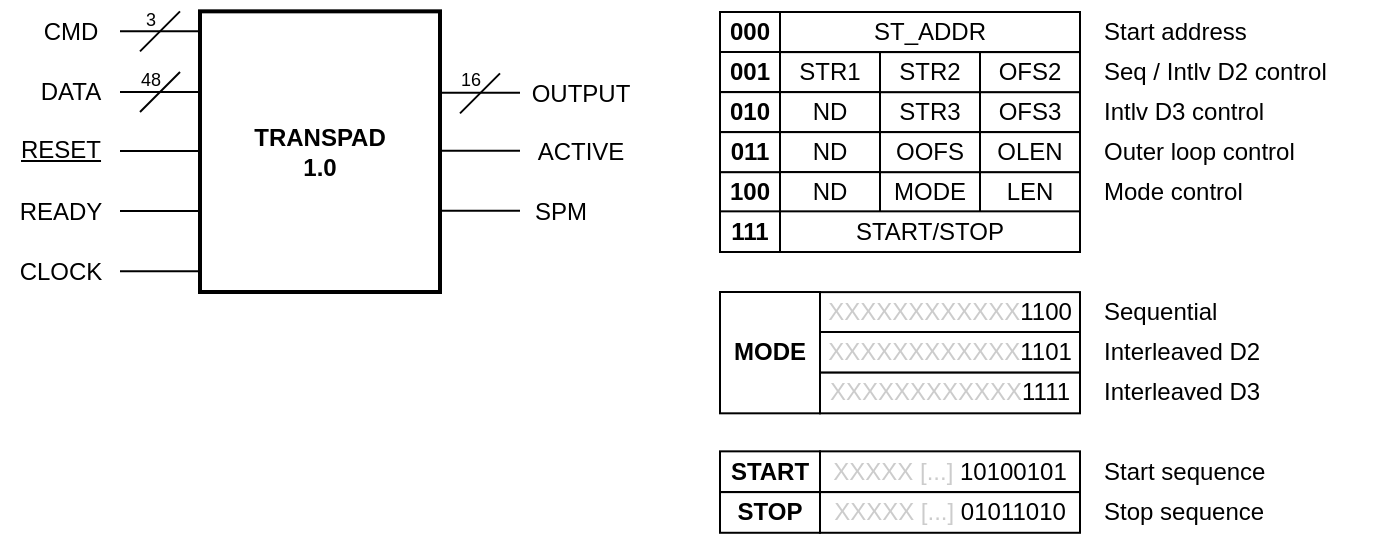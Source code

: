 <mxfile version="20.3.0" type="device" pages="3"><diagram id="MsJfJsmD-T456OltI5e9" name="Interface"><mxGraphModel dx="1422" dy="857" grid="1" gridSize="10" guides="1" tooltips="1" connect="1" arrows="1" fold="1" page="1" pageScale="1" pageWidth="850" pageHeight="1100" math="0" shadow="0"><root><mxCell id="0"/><mxCell id="1" parent="0"/><mxCell id="7n6gw88wLNfyVC458Cdk-1" value="Start address" style="rounded=0;whiteSpace=wrap;html=1;fillColor=none;strokeColor=none;fontColor=#000000;align=left;" parent="1" vertex="1"><mxGeometry x="630" y="60.06" width="140" height="20" as="geometry"/></mxCell><mxCell id="X5kz3Q42QfIRdAksWPd6-4" value="Mode control" style="rounded=0;whiteSpace=wrap;html=1;fillColor=none;strokeColor=none;fontColor=#000000;align=left;" parent="1" vertex="1"><mxGeometry x="630" y="140.06" width="140" height="20" as="geometry"/></mxCell><mxCell id="X5kz3Q42QfIRdAksWPd6-5" value="Seq / Intlv D2 control" style="rounded=0;whiteSpace=wrap;html=1;fillColor=none;strokeColor=none;fontColor=#000000;align=left;" parent="1" vertex="1"><mxGeometry x="630" y="80.06" width="140" height="20" as="geometry"/></mxCell><mxCell id="X5kz3Q42QfIRdAksWPd6-6" value="Intlv D3 control" style="rounded=0;whiteSpace=wrap;html=1;fillColor=none;strokeColor=none;fontColor=#000000;align=left;" parent="1" vertex="1"><mxGeometry x="630" y="100.06" width="140" height="20" as="geometry"/></mxCell><mxCell id="X5kz3Q42QfIRdAksWPd6-7" value="Outer loop control" style="rounded=0;whiteSpace=wrap;html=1;fillColor=none;strokeColor=none;fontColor=#000000;align=left;" parent="1" vertex="1"><mxGeometry x="630" y="120.06" width="140" height="20" as="geometry"/></mxCell><mxCell id="IQ9hTEzvkHK4du6_UJ81-7" value="STR3" style="rounded=0;whiteSpace=wrap;html=1;fillColor=default;strokeColor=default;" parent="1" vertex="1"><mxGeometry x="520" y="100.06" width="50" height="20" as="geometry"/></mxCell><mxCell id="IQ9hTEzvkHK4du6_UJ81-5" value="OFS3" style="rounded=0;whiteSpace=wrap;html=1;fillColor=default;strokeColor=default;" parent="1" vertex="1"><mxGeometry x="570" y="100.06" width="50" height="20" as="geometry"/></mxCell><mxCell id="CYFWwk8woFIjUSKbpSI--32" value="OFS2" style="rounded=0;whiteSpace=wrap;html=1;fillColor=default;strokeColor=default;" parent="1" vertex="1"><mxGeometry x="570" y="80.06" width="50" height="20" as="geometry"/></mxCell><mxCell id="IQ9hTEzvkHK4du6_UJ81-2" value="STR2" style="rounded=0;whiteSpace=wrap;html=1;fillColor=default;strokeColor=default;" parent="1" vertex="1"><mxGeometry x="520" y="80.06" width="50" height="20" as="geometry"/></mxCell><mxCell id="IQ9hTEzvkHK4du6_UJ81-3" value="STR1" style="rounded=0;whiteSpace=wrap;html=1;fillColor=default;strokeColor=default;" parent="1" vertex="1"><mxGeometry x="470" y="80.06" width="50" height="20" as="geometry"/></mxCell><mxCell id="CYFWwk8woFIjUSKbpSI--80" value="LEN" style="rounded=0;whiteSpace=wrap;html=1;fillColor=default;" parent="1" vertex="1"><mxGeometry x="570" y="140.06" width="50" height="20" as="geometry"/></mxCell><mxCell id="CYFWwk8woFIjUSKbpSI--3" value="&lt;div style=&quot;font-size: 12px;&quot;&gt;TRANSPAD&lt;/div&gt;&lt;div style=&quot;font-size: 12px;&quot;&gt;1.0&lt;br style=&quot;font-size: 12px;&quot;&gt;&lt;/div&gt;" style="rounded=0;whiteSpace=wrap;html=1;fontStyle=1;fontSize=12;strokeWidth=2;" parent="1" vertex="1"><mxGeometry x="180" y="59.67" width="120" height="140.33" as="geometry"/></mxCell><mxCell id="CYFWwk8woFIjUSKbpSI--5" value="" style="endArrow=none;html=1;rounded=0;" parent="1" edge="1"><mxGeometry width="50" height="50" relative="1" as="geometry"><mxPoint x="140" y="69.67" as="sourcePoint"/><mxPoint x="180" y="69.67" as="targetPoint"/></mxGeometry></mxCell><mxCell id="CYFWwk8woFIjUSKbpSI--9" value="" style="endArrow=none;html=1;rounded=0;" parent="1" edge="1"><mxGeometry width="50" height="50" relative="1" as="geometry"><mxPoint x="150" y="79.67" as="sourcePoint"/><mxPoint x="170" y="59.67" as="targetPoint"/></mxGeometry></mxCell><mxCell id="CYFWwk8woFIjUSKbpSI--12" value="CMD" style="text;html=1;align=center;verticalAlign=middle;resizable=0;points=[];autosize=1;strokeColor=none;fillColor=none;" parent="1" vertex="1"><mxGeometry x="95" y="59.67" width="40" height="20" as="geometry"/></mxCell><mxCell id="CYFWwk8woFIjUSKbpSI--13" value="3" style="text;html=1;align=center;verticalAlign=middle;resizable=0;points=[];autosize=1;strokeColor=none;fillColor=none;fontSize=9;" parent="1" vertex="1"><mxGeometry x="145" y="54" width="20" height="20" as="geometry"/></mxCell><mxCell id="CYFWwk8woFIjUSKbpSI--14" value="48" style="text;html=1;align=center;verticalAlign=middle;resizable=0;points=[];autosize=1;strokeColor=none;fillColor=none;fontSize=9;" parent="1" vertex="1"><mxGeometry x="140" y="84" width="30" height="20" as="geometry"/></mxCell><mxCell id="CYFWwk8woFIjUSKbpSI--22" value="" style="endArrow=none;html=1;rounded=0;entryX=0;entryY=0.6;entryDx=0;entryDy=0;entryPerimeter=0;" parent="1" edge="1"><mxGeometry width="50" height="50" relative="1" as="geometry"><mxPoint x="140" y="100" as="sourcePoint"/><mxPoint x="180" y="100" as="targetPoint"/></mxGeometry></mxCell><mxCell id="CYFWwk8woFIjUSKbpSI--25" value="" style="endArrow=none;html=1;rounded=0;" parent="1" edge="1"><mxGeometry width="50" height="50" relative="1" as="geometry"><mxPoint x="150" y="110" as="sourcePoint"/><mxPoint x="170" y="90" as="targetPoint"/></mxGeometry></mxCell><mxCell id="CYFWwk8woFIjUSKbpSI--35" value="100" style="rounded=0;whiteSpace=wrap;html=1;fillColor=default;fontStyle=1" parent="1" vertex="1"><mxGeometry x="440" y="140.06" width="30" height="20" as="geometry"/></mxCell><mxCell id="CYFWwk8woFIjUSKbpSI--36" value="001" style="rounded=0;whiteSpace=wrap;html=1;fillColor=default;fontStyle=1" parent="1" vertex="1"><mxGeometry x="440" y="80.0" width="30" height="20" as="geometry"/></mxCell><mxCell id="CYFWwk8woFIjUSKbpSI--38" value="010" style="rounded=0;whiteSpace=wrap;html=1;fillColor=default;fontStyle=1" parent="1" vertex="1"><mxGeometry x="440" y="100.06" width="30" height="20" as="geometry"/></mxCell><mxCell id="CYFWwk8woFIjUSKbpSI--44" value="ST_ADDR" style="rounded=0;whiteSpace=wrap;html=1;fillColor=default;" parent="1" vertex="1"><mxGeometry x="470" y="60.0" width="150" height="20" as="geometry"/></mxCell><mxCell id="CYFWwk8woFIjUSKbpSI--45" value="000" style="rounded=0;whiteSpace=wrap;html=1;fillColor=default;fontStyle=1" parent="1" vertex="1"><mxGeometry x="440" y="60.0" width="30" height="20" as="geometry"/></mxCell><mxCell id="CYFWwk8woFIjUSKbpSI--47" value="DATA" style="text;html=1;align=center;verticalAlign=middle;resizable=0;points=[];autosize=1;strokeColor=none;fillColor=none;" parent="1" vertex="1"><mxGeometry x="95" y="90" width="40" height="20" as="geometry"/></mxCell><mxCell id="CYFWwk8woFIjUSKbpSI--48" value="" style="endArrow=none;html=1;rounded=0;entryX=0;entryY=0.6;entryDx=0;entryDy=0;entryPerimeter=0;" parent="1" edge="1"><mxGeometry width="50" height="50" relative="1" as="geometry"><mxPoint x="140" y="159.47" as="sourcePoint"/><mxPoint x="180" y="159.47" as="targetPoint"/></mxGeometry></mxCell><mxCell id="CYFWwk8woFIjUSKbpSI--49" value="CLOCK" style="text;html=1;align=center;verticalAlign=middle;resizable=0;points=[];autosize=1;strokeColor=none;fillColor=none;" parent="1" vertex="1"><mxGeometry x="80" y="180.0" width="60" height="20" as="geometry"/></mxCell><mxCell id="CYFWwk8woFIjUSKbpSI--51" value="" style="endArrow=none;html=1;rounded=0;entryX=0;entryY=0.6;entryDx=0;entryDy=0;entryPerimeter=0;" parent="1" edge="1"><mxGeometry width="50" height="50" relative="1" as="geometry"><mxPoint x="300" y="100.33" as="sourcePoint"/><mxPoint x="340" y="100.33" as="targetPoint"/></mxGeometry></mxCell><mxCell id="CYFWwk8woFIjUSKbpSI--52" value="OUTPUT" style="text;html=1;align=center;verticalAlign=middle;resizable=0;points=[];autosize=1;strokeColor=none;fillColor=none;" parent="1" vertex="1"><mxGeometry x="340" y="90.67" width="60" height="20" as="geometry"/></mxCell><mxCell id="CYFWwk8woFIjUSKbpSI--53" value="" style="endArrow=none;html=1;rounded=0;entryX=0;entryY=0.6;entryDx=0;entryDy=0;entryPerimeter=0;" parent="1" edge="1"><mxGeometry width="50" height="50" relative="1" as="geometry"><mxPoint x="300" y="159.33" as="sourcePoint"/><mxPoint x="340" y="159.33" as="targetPoint"/></mxGeometry></mxCell><mxCell id="CYFWwk8woFIjUSKbpSI--54" value="SPM" style="text;html=1;align=center;verticalAlign=middle;resizable=0;points=[];autosize=1;strokeColor=none;fillColor=none;" parent="1" vertex="1"><mxGeometry x="340" y="149.67" width="40" height="20" as="geometry"/></mxCell><mxCell id="CYFWwk8woFIjUSKbpSI--55" value="16" style="text;html=1;align=center;verticalAlign=middle;resizable=0;points=[];autosize=1;strokeColor=none;fillColor=none;fontSize=9;" parent="1" vertex="1"><mxGeometry x="300" y="84.0" width="30" height="20" as="geometry"/></mxCell><mxCell id="CYFWwk8woFIjUSKbpSI--56" value="" style="endArrow=none;html=1;rounded=0;" parent="1" edge="1"><mxGeometry width="50" height="50" relative="1" as="geometry"><mxPoint x="310" y="110.67" as="sourcePoint"/><mxPoint x="330" y="90.67" as="targetPoint"/></mxGeometry></mxCell><mxCell id="CYFWwk8woFIjUSKbpSI--58" value="" style="endArrow=none;html=1;rounded=0;entryX=0;entryY=0.6;entryDx=0;entryDy=0;entryPerimeter=0;" parent="1" edge="1"><mxGeometry width="50" height="50" relative="1" as="geometry"><mxPoint x="140" y="189.67" as="sourcePoint"/><mxPoint x="180" y="189.67" as="targetPoint"/></mxGeometry></mxCell><mxCell id="CYFWwk8woFIjUSKbpSI--59" value="READY" style="text;html=1;align=center;verticalAlign=middle;resizable=0;points=[];autosize=1;strokeColor=none;fillColor=none;" parent="1" vertex="1"><mxGeometry x="80" y="149.67" width="60" height="20" as="geometry"/></mxCell><mxCell id="CYFWwk8woFIjUSKbpSI--60" value="" style="endArrow=none;html=1;rounded=0;entryX=0;entryY=0.6;entryDx=0;entryDy=0;entryPerimeter=0;" parent="1" edge="1"><mxGeometry width="50" height="50" relative="1" as="geometry"><mxPoint x="140" y="129.47" as="sourcePoint"/><mxPoint x="180" y="129.47" as="targetPoint"/></mxGeometry></mxCell><mxCell id="CYFWwk8woFIjUSKbpSI--61" value="&lt;u&gt;RESET&lt;/u&gt;" style="text;html=1;align=center;verticalAlign=middle;resizable=0;points=[];autosize=1;strokeColor=none;fillColor=none;" parent="1" vertex="1"><mxGeometry x="80" y="118.67" width="60" height="20" as="geometry"/></mxCell><mxCell id="2DDiGYUksHeNVDxGDZ3L-5" value="" style="endArrow=none;html=1;rounded=0;entryX=0;entryY=0.6;entryDx=0;entryDy=0;entryPerimeter=0;" parent="1" edge="1"><mxGeometry width="50" height="50" relative="1" as="geometry"><mxPoint x="300" y="129.33" as="sourcePoint"/><mxPoint x="340" y="129.33" as="targetPoint"/></mxGeometry></mxCell><mxCell id="2DDiGYUksHeNVDxGDZ3L-6" value="ACTIVE" style="text;html=1;align=center;verticalAlign=middle;resizable=0;points=[];autosize=1;strokeColor=none;fillColor=none;" parent="1" vertex="1"><mxGeometry x="340" y="119.67" width="60" height="20" as="geometry"/></mxCell><mxCell id="IQ9hTEzvkHK4du6_UJ81-8" value="ND" style="rounded=0;whiteSpace=wrap;html=1;strokeColor=default;fillColor=default;" parent="1" vertex="1"><mxGeometry x="470" y="100.06" width="50" height="20" as="geometry"/></mxCell><mxCell id="UsgO9K-V6ugRDXgblbIE-1" value="MODE" style="rounded=0;whiteSpace=wrap;html=1;fillColor=default;" parent="1" vertex="1"><mxGeometry x="520" y="140.06" width="50" height="20" as="geometry"/></mxCell><mxCell id="XfQh97GXbLLeTqdy0Ebt-1" value="ND" style="rounded=0;whiteSpace=wrap;html=1;fillColor=default;" parent="1" vertex="1"><mxGeometry x="470" y="120.06" width="50" height="20" as="geometry"/></mxCell><mxCell id="XfQh97GXbLLeTqdy0Ebt-2" value="OLEN" style="rounded=0;whiteSpace=wrap;html=1;fillColor=default;strokeColor=default;" parent="1" vertex="1"><mxGeometry x="570" y="120.06" width="50" height="20" as="geometry"/></mxCell><mxCell id="XfQh97GXbLLeTqdy0Ebt-3" value="011" style="rounded=0;whiteSpace=wrap;html=1;fillColor=default;fontStyle=1" parent="1" vertex="1"><mxGeometry x="440" y="120.06" width="30" height="20" as="geometry"/></mxCell><mxCell id="XfQh97GXbLLeTqdy0Ebt-4" value="OOFS" style="rounded=0;whiteSpace=wrap;html=1;fillColor=default;" parent="1" vertex="1"><mxGeometry x="520" y="120.06" width="50" height="20" as="geometry"/></mxCell><mxCell id="VPoq7K1nWLEok6L8sEbW-2" value="&lt;font color=&quot;#cccccc&quot;&gt;XXXXXXXXXXXX&lt;/font&gt;1100" style="rounded=0;whiteSpace=wrap;html=1;" parent="1" vertex="1"><mxGeometry x="490" y="200.06" width="130" height="20.33" as="geometry"/></mxCell><mxCell id="VPoq7K1nWLEok6L8sEbW-3" value="&lt;font color=&quot;#cccccc&quot;&gt;XXXXXXXXXXXX&lt;/font&gt;1101" style="rounded=0;whiteSpace=wrap;html=1;" parent="1" vertex="1"><mxGeometry x="490" y="220" width="130" height="20.33" as="geometry"/></mxCell><mxCell id="VPoq7K1nWLEok6L8sEbW-4" value="&lt;font color=&quot;#cccccc&quot;&gt;XXXXXXXXXXXX&lt;/font&gt;1111" style="rounded=0;whiteSpace=wrap;html=1;" parent="1" vertex="1"><mxGeometry x="490" y="240.33" width="130" height="20.33" as="geometry"/></mxCell><mxCell id="VPoq7K1nWLEok6L8sEbW-6" value="Sequential" style="rounded=0;whiteSpace=wrap;html=1;fillColor=none;strokeColor=none;fontColor=#000000;align=left;" parent="1" vertex="1"><mxGeometry x="630" y="200.06" width="140" height="20" as="geometry"/></mxCell><mxCell id="VPoq7K1nWLEok6L8sEbW-7" value="Interleaved D2" style="rounded=0;whiteSpace=wrap;html=1;fillColor=none;strokeColor=none;fontColor=#000000;align=left;" parent="1" vertex="1"><mxGeometry x="630" y="220.06" width="140" height="20" as="geometry"/></mxCell><mxCell id="VPoq7K1nWLEok6L8sEbW-8" value="Interleaved D3" style="rounded=0;whiteSpace=wrap;html=1;fillColor=none;strokeColor=none;fontColor=#000000;align=left;" parent="1" vertex="1"><mxGeometry x="630" y="240.06" width="140" height="20" as="geometry"/></mxCell><mxCell id="VPoq7K1nWLEok6L8sEbW-9" value="MODE" style="whiteSpace=wrap;html=1;fontColor=#000000;fontStyle=1" parent="1" vertex="1"><mxGeometry x="440" y="200" width="50" height="60.66" as="geometry"/></mxCell><mxCell id="uUCJVNd6V4z8QjC6Qp5u-1" value="START" style="whiteSpace=wrap;html=1;fontColor=#000000;fontStyle=1" parent="1" vertex="1"><mxGeometry x="440" y="279.67" width="50" height="20.33" as="geometry"/></mxCell><mxCell id="uUCJVNd6V4z8QjC6Qp5u-2" value="&lt;font color=&quot;#cccccc&quot;&gt;XXXXX [...] &lt;/font&gt;10100101" style="rounded=0;whiteSpace=wrap;html=1;" parent="1" vertex="1"><mxGeometry x="490" y="279.67" width="130" height="20.33" as="geometry"/></mxCell><mxCell id="2pgvcUN96LQaADrHnXn5-2" value="Start sequence" style="rounded=0;whiteSpace=wrap;html=1;fillColor=none;strokeColor=none;fontColor=#000000;align=left;" parent="1" vertex="1"><mxGeometry x="630" y="280.06" width="140" height="20" as="geometry"/></mxCell><mxCell id="Zdg3hNzCqJUvT-dzdaMS-1" value="ND" style="rounded=0;whiteSpace=wrap;html=1;fillColor=default;" parent="1" vertex="1"><mxGeometry x="470" y="140.06" width="50" height="20" as="geometry"/></mxCell><mxCell id="Wva73OUeysUQOVrcqvCl-1" value="111" style="whiteSpace=wrap;html=1;fontColor=#000000;fontStyle=1" parent="1" vertex="1"><mxGeometry x="440" y="159.67" width="30" height="20.33" as="geometry"/></mxCell><mxCell id="Wva73OUeysUQOVrcqvCl-2" value="START/STOP" style="rounded=0;whiteSpace=wrap;html=1;" parent="1" vertex="1"><mxGeometry x="470" y="159.67" width="150" height="20.33" as="geometry"/></mxCell><mxCell id="Wva73OUeysUQOVrcqvCl-3" value="STOP" style="whiteSpace=wrap;html=1;fontColor=#000000;fontStyle=1" parent="1" vertex="1"><mxGeometry x="440" y="300.06" width="50" height="20.33" as="geometry"/></mxCell><mxCell id="Wva73OUeysUQOVrcqvCl-4" value="&lt;font color=&quot;#cccccc&quot;&gt;XXXXX [...] &lt;/font&gt;01011010" style="rounded=0;whiteSpace=wrap;html=1;" parent="1" vertex="1"><mxGeometry x="490" y="300.06" width="130" height="20.33" as="geometry"/></mxCell><mxCell id="Wva73OUeysUQOVrcqvCl-5" value="Stop sequence" style="rounded=0;whiteSpace=wrap;html=1;fillColor=none;strokeColor=none;fontColor=#000000;align=left;" parent="1" vertex="1"><mxGeometry x="630" y="300.06" width="140" height="20" as="geometry"/></mxCell></root></mxGraphModel></diagram><diagram id="UC7mUT_APcIq0L6s3bB-" name="Datapath"><mxGraphModel dx="813" dy="490" grid="1" gridSize="10" guides="1" tooltips="1" connect="1" arrows="1" fold="1" page="1" pageScale="1" pageWidth="827" pageHeight="1169" math="0" shadow="0"><root><mxCell id="qbMHj3pRCwL2dCmWpvww-0"/><mxCell id="qbMHj3pRCwL2dCmWpvww-1" parent="qbMHj3pRCwL2dCmWpvww-0"/><mxCell id="VZr1MhzX1Xc5c8gI9kwA-11" value="" style="rounded=0;whiteSpace=wrap;html=1;fontSize=8;fillColor=#fff2cc;strokeColor=#d6b656;opacity=50;" parent="qbMHj3pRCwL2dCmWpvww-1" vertex="1"><mxGeometry x="100" y="440.03" width="260" height="129.97" as="geometry"/></mxCell><mxCell id="ACOzS4Kt6KmvjRXWPJ63-0" value="" style="rounded=0;whiteSpace=wrap;html=1;fontSize=8;fillColor=#dae8fc;strokeColor=#6c8ebf;opacity=50;" parent="qbMHj3pRCwL2dCmWpvww-1" vertex="1"><mxGeometry x="370" y="469.94" width="760" height="80" as="geometry"/></mxCell><mxCell id="-Kz5kqV_9TzuPOShVpbQ-11" value="" style="rounded=0;whiteSpace=wrap;html=1;fontSize=8;fillColor=#dae8fc;strokeColor=#6c8ebf;opacity=50;" parent="qbMHj3pRCwL2dCmWpvww-1" vertex="1"><mxGeometry x="740" y="270" width="390" height="190" as="geometry"/></mxCell><mxCell id="-Kz5kqV_9TzuPOShVpbQ-3" value="" style="rounded=0;whiteSpace=wrap;html=1;fontSize=8;fillColor=#fff2cc;strokeColor=#d6b656;opacity=50;" parent="qbMHj3pRCwL2dCmWpvww-1" vertex="1"><mxGeometry x="669.57" y="560.47" width="289.75" height="100" as="geometry"/></mxCell><mxCell id="-Kz5kqV_9TzuPOShVpbQ-2" value="" style="rounded=0;whiteSpace=wrap;html=1;fontSize=8;fillColor=#fff2cc;strokeColor=#d6b656;opacity=50;" parent="qbMHj3pRCwL2dCmWpvww-1" vertex="1"><mxGeometry x="100" y="580" width="260" height="80" as="geometry"/></mxCell><mxCell id="VZr1MhzX1Xc5c8gI9kwA-19" value="" style="rounded=0;whiteSpace=wrap;html=1;fontSize=8;fillColor=#fff2cc;strokeColor=#d6b656;opacity=50;" parent="qbMHj3pRCwL2dCmWpvww-1" vertex="1"><mxGeometry x="369.57" y="560.47" width="290" height="100" as="geometry"/></mxCell><mxCell id="VZr1MhzX1Xc5c8gI9kwA-17" value="" style="rounded=0;whiteSpace=wrap;html=1;fontSize=8;fillColor=#dae8fc;strokeColor=#6c8ebf;opacity=50;" parent="qbMHj3pRCwL2dCmWpvww-1" vertex="1"><mxGeometry x="370" y="209.5" width="360" height="250.5" as="geometry"/></mxCell><mxCell id="VZr1MhzX1Xc5c8gI9kwA-15" value="" style="rounded=0;whiteSpace=wrap;html=1;fontSize=8;fillColor=#fff2cc;strokeColor=#d6b656;opacity=50;" parent="qbMHj3pRCwL2dCmWpvww-1" vertex="1"><mxGeometry x="370" y="60" width="360" height="140" as="geometry"/></mxCell><mxCell id="VZr1MhzX1Xc5c8gI9kwA-13" value="" style="rounded=0;whiteSpace=wrap;html=1;fontSize=8;fillColor=#fff2cc;strokeColor=#d6b656;opacity=50;" parent="qbMHj3pRCwL2dCmWpvww-1" vertex="1"><mxGeometry x="740" y="60" width="390" height="200" as="geometry"/></mxCell><mxCell id="VZr1MhzX1Xc5c8gI9kwA-9" value="" style="rounded=0;whiteSpace=wrap;html=1;fontSize=8;fillColor=#dae8fc;strokeColor=#6c8ebf;opacity=50;" parent="qbMHj3pRCwL2dCmWpvww-1" vertex="1"><mxGeometry x="100" y="59.75" width="260" height="370.25" as="geometry"/></mxCell><mxCell id="FtBSGLAOGXzAdWS46fu5-0" value="ST_ADDR_REG" style="rounded=0;whiteSpace=wrap;html=1;fontSize=9;" parent="qbMHj3pRCwL2dCmWpvww-1" vertex="1"><mxGeometry x="192" y="90" width="120" height="30" as="geometry"/></mxCell><mxCell id="x_zhtzRQYRkTMUAN4_Q5-0" value="SD2_CTRL_REG" style="rounded=0;whiteSpace=wrap;html=1;fontSize=9;" parent="qbMHj3pRCwL2dCmWpvww-1" vertex="1"><mxGeometry x="192" y="160" width="120" height="30" as="geometry"/></mxCell><mxCell id="x_zhtzRQYRkTMUAN4_Q5-1" value="D3_CTRL_REG" style="rounded=0;whiteSpace=wrap;html=1;fontSize=9;" parent="qbMHj3pRCwL2dCmWpvww-1" vertex="1"><mxGeometry x="192" y="230" width="120" height="30" as="geometry"/></mxCell><mxCell id="x_zhtzRQYRkTMUAN4_Q5-2" value="OLP_CTRL_REG" style="rounded=0;whiteSpace=wrap;html=1;fontSize=9;" parent="qbMHj3pRCwL2dCmWpvww-1" vertex="1"><mxGeometry x="192" y="300" width="120" height="30" as="geometry"/></mxCell><mxCell id="vDxp34HIXuDvKuRnGlMe-0" value="" style="endArrow=none;html=1;rounded=0;fontSize=9;entryX=0.467;entryY=0.004;entryDx=0;entryDy=0;entryPerimeter=0;" parent="qbMHj3pRCwL2dCmWpvww-1" edge="1"><mxGeometry width="50" height="50" relative="1" as="geometry"><mxPoint x="132.16" y="244.75" as="sourcePoint"/><mxPoint x="170.999" y="245.029" as="targetPoint"/></mxGeometry></mxCell><mxCell id="vDxp34HIXuDvKuRnGlMe-2" value="DATA" style="text;html=1;align=center;verticalAlign=middle;resizable=0;points=[];autosize=1;strokeColor=none;fillColor=none;fontSize=6;" parent="qbMHj3pRCwL2dCmWpvww-1" vertex="1"><mxGeometry x="107.16" y="239.75" width="30" height="10" as="geometry"/></mxCell><mxCell id="vDxp34HIXuDvKuRnGlMe-3" value="" style="endArrow=none;html=1;rounded=0;fontSize=9;entryX=0;entryY=0.5;entryDx=0;entryDy=0;exitX=0.063;exitY=1.011;exitDx=0;exitDy=0;exitPerimeter=0;" parent="qbMHj3pRCwL2dCmWpvww-1" target="FtBSGLAOGXzAdWS46fu5-0" edge="1"><mxGeometry width="50" height="50" relative="1" as="geometry"><mxPoint x="171.3" y="104.939" as="sourcePoint"/><mxPoint x="242" y="150" as="targetPoint"/></mxGeometry></mxCell><mxCell id="vDxp34HIXuDvKuRnGlMe-4" value="" style="endArrow=none;html=1;rounded=0;fontSize=9;" parent="qbMHj3pRCwL2dCmWpvww-1" target="x_zhtzRQYRkTMUAN4_Q5-0" edge="1"><mxGeometry width="50" height="50" relative="1" as="geometry"><mxPoint x="171" y="175" as="sourcePoint"/><mxPoint x="192" y="135" as="targetPoint"/></mxGeometry></mxCell><mxCell id="vDxp34HIXuDvKuRnGlMe-5" value="" style="endArrow=none;html=1;rounded=0;fontSize=9;entryX=0;entryY=0.5;entryDx=0;entryDy=0;" parent="qbMHj3pRCwL2dCmWpvww-1" target="x_zhtzRQYRkTMUAN4_Q5-1" edge="1"><mxGeometry width="50" height="50" relative="1" as="geometry"><mxPoint x="171" y="245" as="sourcePoint"/><mxPoint x="192" y="205" as="targetPoint"/></mxGeometry></mxCell><mxCell id="vDxp34HIXuDvKuRnGlMe-6" value="" style="endArrow=none;html=1;rounded=0;fontSize=9;entryX=0;entryY=0.5;entryDx=0;entryDy=0;" parent="qbMHj3pRCwL2dCmWpvww-1" target="x_zhtzRQYRkTMUAN4_Q5-2" edge="1"><mxGeometry width="50" height="50" relative="1" as="geometry"><mxPoint x="171" y="315" as="sourcePoint"/><mxPoint x="192" y="255" as="targetPoint"/></mxGeometry></mxCell><mxCell id="F5xqARzZK2aU8-mxTnJ--1" value="T1_ADDR_REG" style="rounded=0;whiteSpace=wrap;html=1;fontSize=9;" parent="qbMHj3pRCwL2dCmWpvww-1" vertex="1"><mxGeometry x="482" y="230" width="120" height="30" as="geometry"/></mxCell><mxCell id="J1a0B7cMHro0OAgLdrXz-1" value="" style="endArrow=none;html=1;rounded=0;fontSize=9;exitX=0.148;exitY=0.362;exitDx=0;exitDy=0;exitPerimeter=0;" parent="qbMHj3pRCwL2dCmWpvww-1" edge="1"><mxGeometry width="50" height="50" relative="1" as="geometry"><mxPoint x="200.098" y="89.528" as="sourcePoint"/><mxPoint x="200" y="80" as="targetPoint"/></mxGeometry></mxCell><mxCell id="J1a0B7cMHro0OAgLdrXz-2" value="" style="endArrow=none;html=1;rounded=0;fontSize=9;exitX=0.148;exitY=0.362;exitDx=0;exitDy=0;exitPerimeter=0;" parent="qbMHj3pRCwL2dCmWpvww-1" edge="1"><mxGeometry width="50" height="50" relative="1" as="geometry"><mxPoint x="302.098" y="89.998" as="sourcePoint"/><mxPoint x="302" y="80.47" as="targetPoint"/></mxGeometry></mxCell><mxCell id="J1a0B7cMHro0OAgLdrXz-5" value="" style="endArrow=none;html=1;rounded=0;fontSize=9;exitX=0.148;exitY=0.362;exitDx=0;exitDy=0;exitPerimeter=0;" parent="qbMHj3pRCwL2dCmWpvww-1" edge="1"><mxGeometry width="50" height="50" relative="1" as="geometry"><mxPoint x="199.998" y="159.998" as="sourcePoint"/><mxPoint x="199.9" y="150.47" as="targetPoint"/></mxGeometry></mxCell><mxCell id="J1a0B7cMHro0OAgLdrXz-6" value="" style="endArrow=none;html=1;rounded=0;fontSize=9;exitX=0.148;exitY=0.362;exitDx=0;exitDy=0;exitPerimeter=0;" parent="qbMHj3pRCwL2dCmWpvww-1" edge="1"><mxGeometry width="50" height="50" relative="1" as="geometry"><mxPoint x="302.098" y="159.998" as="sourcePoint"/><mxPoint x="302" y="150.47" as="targetPoint"/></mxGeometry></mxCell><mxCell id="J1a0B7cMHro0OAgLdrXz-11" value="&lt;font style=&quot;font-size: 6px&quot;&gt;st_addr_reg_we&lt;/font&gt;" style="text;html=1;align=center;verticalAlign=middle;resizable=0;points=[];autosize=1;strokeColor=none;fillColor=none;fontSize=8;" parent="qbMHj3pRCwL2dCmWpvww-1" vertex="1"><mxGeometry x="195" y="72" width="60" height="20" as="geometry"/></mxCell><mxCell id="J1a0B7cMHro0OAgLdrXz-12" value="&lt;font style=&quot;font-size: 6px&quot;&gt;st_addr_reg_rst&lt;/font&gt;" style="text;html=1;align=center;verticalAlign=middle;resizable=0;points=[];autosize=1;strokeColor=none;fillColor=none;fontSize=8;" parent="qbMHj3pRCwL2dCmWpvww-1" vertex="1"><mxGeometry x="247" y="72" width="60" height="20" as="geometry"/></mxCell><mxCell id="J1a0B7cMHro0OAgLdrXz-13" value="&lt;font style=&quot;font-size: 6px&quot;&gt;sd2_ctrl_reg_we&lt;/font&gt;" style="text;html=1;align=center;verticalAlign=middle;resizable=0;points=[];autosize=1;strokeColor=none;fillColor=none;fontSize=8;" parent="qbMHj3pRCwL2dCmWpvww-1" vertex="1"><mxGeometry x="195" y="142" width="60" height="20" as="geometry"/></mxCell><mxCell id="J1a0B7cMHro0OAgLdrXz-14" value="&lt;span style=&quot;font-size: 6px&quot;&gt;sd2_ctrl_reg_rst&lt;/span&gt;" style="text;html=1;align=center;verticalAlign=middle;resizable=0;points=[];autosize=1;strokeColor=none;fillColor=none;fontSize=8;" parent="qbMHj3pRCwL2dCmWpvww-1" vertex="1"><mxGeometry x="247" y="142" width="60" height="20" as="geometry"/></mxCell><mxCell id="J1a0B7cMHro0OAgLdrXz-15" value="" style="endArrow=none;html=1;rounded=0;fontSize=9;exitX=0.148;exitY=0.362;exitDx=0;exitDy=0;exitPerimeter=0;" parent="qbMHj3pRCwL2dCmWpvww-1" edge="1"><mxGeometry width="50" height="50" relative="1" as="geometry"><mxPoint x="200.098" y="229.528" as="sourcePoint"/><mxPoint x="200" y="220" as="targetPoint"/></mxGeometry></mxCell><mxCell id="J1a0B7cMHro0OAgLdrXz-16" value="" style="endArrow=none;html=1;rounded=0;fontSize=9;exitX=0.148;exitY=0.362;exitDx=0;exitDy=0;exitPerimeter=0;" parent="qbMHj3pRCwL2dCmWpvww-1" edge="1"><mxGeometry width="50" height="50" relative="1" as="geometry"><mxPoint x="302.098" y="229.998" as="sourcePoint"/><mxPoint x="302" y="220.47" as="targetPoint"/></mxGeometry></mxCell><mxCell id="J1a0B7cMHro0OAgLdrXz-17" value="&lt;font style=&quot;font-size: 6px&quot;&gt;d3_ctrl_reg_we&lt;/font&gt;" style="text;html=1;align=center;verticalAlign=middle;resizable=0;points=[];autosize=1;strokeColor=none;fillColor=none;fontSize=8;" parent="qbMHj3pRCwL2dCmWpvww-1" vertex="1"><mxGeometry x="194" y="212" width="60" height="20" as="geometry"/></mxCell><mxCell id="J1a0B7cMHro0OAgLdrXz-18" value="&lt;span style=&quot;font-size: 6px&quot;&gt;d3_ctrl_reg_rst&lt;/span&gt;" style="text;html=1;align=center;verticalAlign=middle;resizable=0;points=[];autosize=1;strokeColor=none;fillColor=none;fontSize=8;" parent="qbMHj3pRCwL2dCmWpvww-1" vertex="1"><mxGeometry x="248" y="212" width="60" height="20" as="geometry"/></mxCell><mxCell id="J1a0B7cMHro0OAgLdrXz-19" value="" style="endArrow=none;html=1;rounded=0;fontSize=9;exitX=0.148;exitY=0.362;exitDx=0;exitDy=0;exitPerimeter=0;" parent="qbMHj3pRCwL2dCmWpvww-1" edge="1"><mxGeometry width="50" height="50" relative="1" as="geometry"><mxPoint x="200.028" y="299.768" as="sourcePoint"/><mxPoint x="199.93" y="290.24" as="targetPoint"/></mxGeometry></mxCell><mxCell id="J1a0B7cMHro0OAgLdrXz-20" value="" style="endArrow=none;html=1;rounded=0;fontSize=9;exitX=0.148;exitY=0.362;exitDx=0;exitDy=0;exitPerimeter=0;" parent="qbMHj3pRCwL2dCmWpvww-1" edge="1"><mxGeometry width="50" height="50" relative="1" as="geometry"><mxPoint x="302.098" y="299.998" as="sourcePoint"/><mxPoint x="302" y="290.47" as="targetPoint"/></mxGeometry></mxCell><mxCell id="J1a0B7cMHro0OAgLdrXz-21" value="&lt;font style=&quot;font-size: 6px&quot;&gt;olp_ctrl_reg_we&lt;/font&gt;" style="text;html=1;align=center;verticalAlign=middle;resizable=0;points=[];autosize=1;strokeColor=none;fillColor=none;fontSize=8;" parent="qbMHj3pRCwL2dCmWpvww-1" vertex="1"><mxGeometry x="195" y="282" width="60" height="20" as="geometry"/></mxCell><mxCell id="J1a0B7cMHro0OAgLdrXz-22" value="&lt;span style=&quot;font-size: 6px&quot;&gt;olp_ctrl_reg_rst&lt;/span&gt;" style="text;html=1;align=center;verticalAlign=middle;resizable=0;points=[];autosize=1;strokeColor=none;fillColor=none;fontSize=8;" parent="qbMHj3pRCwL2dCmWpvww-1" vertex="1"><mxGeometry x="247" y="282" width="60" height="20" as="geometry"/></mxCell><mxCell id="ZynNvj6sKuPh6H_DYQUK-0" value="T2_ADDR_REG" style="rounded=0;whiteSpace=wrap;html=1;fontSize=9;" parent="qbMHj3pRCwL2dCmWpvww-1" vertex="1"><mxGeometry x="482" y="298.87" width="120" height="31.13" as="geometry"/></mxCell><mxCell id="hgGAevipKJWE9nFUZNtC-0" value="MOD_CTRL_REG" style="rounded=0;whiteSpace=wrap;html=1;fontSize=9;" parent="qbMHj3pRCwL2dCmWpvww-1" vertex="1"><mxGeometry x="192" y="370" width="120" height="30" as="geometry"/></mxCell><mxCell id="hgGAevipKJWE9nFUZNtC-1" value="" style="endArrow=none;html=1;rounded=0;fontSize=9;exitX=0.148;exitY=0.362;exitDx=0;exitDy=0;exitPerimeter=0;" parent="qbMHj3pRCwL2dCmWpvww-1" edge="1"><mxGeometry width="50" height="50" relative="1" as="geometry"><mxPoint x="199.908" y="369.998" as="sourcePoint"/><mxPoint x="199.81" y="360.47" as="targetPoint"/></mxGeometry></mxCell><mxCell id="hgGAevipKJWE9nFUZNtC-2" value="" style="endArrow=none;html=1;rounded=0;fontSize=9;exitX=0.148;exitY=0.362;exitDx=0;exitDy=0;exitPerimeter=0;" parent="qbMHj3pRCwL2dCmWpvww-1" edge="1"><mxGeometry width="50" height="50" relative="1" as="geometry"><mxPoint x="302.098" y="369.998" as="sourcePoint"/><mxPoint x="302" y="360.47" as="targetPoint"/></mxGeometry></mxCell><mxCell id="hgGAevipKJWE9nFUZNtC-3" value="&lt;font style=&quot;font-size: 6px&quot;&gt;mod_ctrl_reg_we&lt;/font&gt;" style="text;html=1;align=center;verticalAlign=middle;resizable=0;points=[];autosize=1;strokeColor=none;fillColor=none;fontSize=8;" parent="qbMHj3pRCwL2dCmWpvww-1" vertex="1"><mxGeometry x="195" y="352" width="60" height="20" as="geometry"/></mxCell><mxCell id="hgGAevipKJWE9nFUZNtC-4" value="&lt;span style=&quot;font-size: 6px&quot;&gt;mod_ctrl_reg_rst&lt;/span&gt;" style="text;html=1;align=center;verticalAlign=middle;resizable=0;points=[];autosize=1;strokeColor=none;fillColor=none;fontSize=8;" parent="qbMHj3pRCwL2dCmWpvww-1" vertex="1"><mxGeometry x="246" y="352" width="60" height="20" as="geometry"/></mxCell><mxCell id="pfDjIK7i3sACUaN528QF-1" value="" style="endArrow=none;html=1;rounded=0;fontSize=9;exitX=0.77;exitY=0.998;exitDx=0;exitDy=0;exitPerimeter=0;" parent="qbMHj3pRCwL2dCmWpvww-1" target="hgGAevipKJWE9nFUZNtC-0" edge="1"><mxGeometry width="50" height="50" relative="1" as="geometry"><mxPoint x="171.01" y="384.861" as="sourcePoint"/><mxPoint x="192" y="379.76" as="targetPoint"/></mxGeometry></mxCell><mxCell id="zPNT1yidOmf6uw6i3f68-6" value="48" style="text;html=1;align=center;verticalAlign=middle;resizable=0;points=[];autosize=1;strokeColor=none;fillColor=none;fontSize=6;" parent="qbMHj3pRCwL2dCmWpvww-1" vertex="1"><mxGeometry x="137.16" y="234.75" width="20" height="10" as="geometry"/></mxCell><mxCell id="3NiL924y2DZDJm2-vkEk-13" value="" style="endArrow=none;html=1;rounded=0;fontSize=9;" parent="qbMHj3pRCwL2dCmWpvww-1" edge="1"><mxGeometry width="50" height="50" relative="1" as="geometry"><mxPoint x="148.16" y="249.75" as="sourcePoint"/><mxPoint x="156.16" y="240.75" as="targetPoint"/></mxGeometry></mxCell><mxCell id="3NiL924y2DZDJm2-vkEk-22" value="" style="endArrow=none;html=1;rounded=0;fontColor=#000000;" parent="qbMHj3pRCwL2dCmWpvww-1" edge="1"><mxGeometry width="50" height="50" relative="1" as="geometry"><mxPoint x="312" y="114" as="sourcePoint"/><mxPoint x="322" y="114" as="targetPoint"/></mxGeometry></mxCell><mxCell id="3NiL924y2DZDJm2-vkEk-23" value="" style="endArrow=none;html=1;rounded=0;fontColor=#000000;" parent="qbMHj3pRCwL2dCmWpvww-1" edge="1"><mxGeometry width="50" height="50" relative="1" as="geometry"><mxPoint x="312" y="184" as="sourcePoint"/><mxPoint x="322" y="184" as="targetPoint"/></mxGeometry></mxCell><mxCell id="3NiL924y2DZDJm2-vkEk-24" value="" style="endArrow=none;html=1;rounded=0;fontColor=#000000;" parent="qbMHj3pRCwL2dCmWpvww-1" edge="1"><mxGeometry width="50" height="50" relative="1" as="geometry"><mxPoint x="312" y="253" as="sourcePoint"/><mxPoint x="322" y="253" as="targetPoint"/></mxGeometry></mxCell><mxCell id="3NiL924y2DZDJm2-vkEk-25" value="" style="endArrow=none;html=1;rounded=0;fontColor=#000000;" parent="qbMHj3pRCwL2dCmWpvww-1" edge="1"><mxGeometry width="50" height="50" relative="1" as="geometry"><mxPoint x="312" y="323" as="sourcePoint"/><mxPoint x="322" y="323" as="targetPoint"/></mxGeometry></mxCell><mxCell id="3NiL924y2DZDJm2-vkEk-27" value="&lt;font style=&quot;font-size: 6px&quot;&gt;CLOCK&lt;/font&gt;" style="text;html=1;align=center;verticalAlign=middle;resizable=0;points=[];autosize=1;strokeColor=none;fillColor=none;fontSize=8;" parent="qbMHj3pRCwL2dCmWpvww-1" vertex="1"><mxGeometry x="305" y="97.75" width="40" height="20" as="geometry"/></mxCell><mxCell id="3NiL924y2DZDJm2-vkEk-28" value="&lt;font style=&quot;font-size: 6px&quot;&gt;CLOCK&lt;/font&gt;" style="text;html=1;align=center;verticalAlign=middle;resizable=0;points=[];autosize=1;strokeColor=none;fillColor=none;fontSize=8;" parent="qbMHj3pRCwL2dCmWpvww-1" vertex="1"><mxGeometry x="305" y="166.75" width="40" height="20" as="geometry"/></mxCell><mxCell id="3NiL924y2DZDJm2-vkEk-29" value="&lt;font style=&quot;font-size: 6px&quot;&gt;CLOCK&lt;/font&gt;" style="text;html=1;align=center;verticalAlign=middle;resizable=0;points=[];autosize=1;strokeColor=none;fillColor=none;fontSize=8;" parent="qbMHj3pRCwL2dCmWpvww-1" vertex="1"><mxGeometry x="305" y="235.75" width="40" height="20" as="geometry"/></mxCell><mxCell id="3NiL924y2DZDJm2-vkEk-30" value="&lt;font style=&quot;font-size: 6px&quot;&gt;CLOCK&lt;/font&gt;" style="text;html=1;align=center;verticalAlign=middle;resizable=0;points=[];autosize=1;strokeColor=none;fillColor=none;fontSize=8;" parent="qbMHj3pRCwL2dCmWpvww-1" vertex="1"><mxGeometry x="305" y="305.75" width="40" height="20" as="geometry"/></mxCell><mxCell id="3NiL924y2DZDJm2-vkEk-31" value="&lt;font style=&quot;font-size: 6px&quot;&gt;CLOCK&lt;/font&gt;" style="text;html=1;align=center;verticalAlign=middle;resizable=0;points=[];autosize=1;strokeColor=none;fillColor=none;fontSize=8;" parent="qbMHj3pRCwL2dCmWpvww-1" vertex="1"><mxGeometry x="305" y="376.75" width="40" height="20" as="geometry"/></mxCell><mxCell id="2aJYf7__EtEmrP0XRf3h-9" value="" style="endArrow=none;html=1;rounded=0;fontColor=#000000;exitX=0.167;exitY=1;exitDx=0;exitDy=0;exitPerimeter=0;" parent="qbMHj3pRCwL2dCmWpvww-1" edge="1"><mxGeometry width="50" height="50" relative="1" as="geometry"><mxPoint x="251.84" y="120" as="sourcePoint"/><mxPoint x="251.8" y="132" as="targetPoint"/></mxGeometry></mxCell><mxCell id="2aJYf7__EtEmrP0XRf3h-10" value="" style="endArrow=none;html=1;rounded=0;fontSize=9;" parent="qbMHj3pRCwL2dCmWpvww-1" edge="1"><mxGeometry width="50" height="50" relative="1" as="geometry"><mxPoint x="248.0" y="131" as="sourcePoint"/><mxPoint x="256" y="122" as="targetPoint"/></mxGeometry></mxCell><mxCell id="2aJYf7__EtEmrP0XRf3h-11" value="48" style="text;html=1;align=center;verticalAlign=middle;resizable=0;points=[];autosize=1;strokeColor=none;fillColor=none;fontSize=6;" parent="qbMHj3pRCwL2dCmWpvww-1" vertex="1"><mxGeometry x="236" y="119.75" width="20" height="10" as="geometry"/></mxCell><mxCell id="n_yZ4fIyNkszMAW8aQ7B-0" value="+" style="ellipse;whiteSpace=wrap;html=1;aspect=fixed;" parent="qbMHj3pRCwL2dCmWpvww-1" vertex="1"><mxGeometry x="558.25" y="147" width="26.25" height="26.25" as="geometry"/></mxCell><mxCell id="qGSRBbIIAxG1PAde6v-r-2" value="&lt;font style=&quot;font-size: 6px&quot;&gt;st_addr&lt;/font&gt;" style="text;html=1;align=center;verticalAlign=middle;resizable=0;points=[];autosize=1;strokeColor=none;fillColor=none;fontSize=8;" parent="qbMHj3pRCwL2dCmWpvww-1" vertex="1"><mxGeometry x="231" y="124.75" width="40" height="20" as="geometry"/></mxCell><mxCell id="JCl7jDfyyIhsBVdv4-RE-0" value="&lt;font style=&quot;font-size: 6px&quot;&gt;str1&lt;/font&gt;" style="text;html=1;align=center;verticalAlign=middle;resizable=0;points=[];autosize=1;strokeColor=none;fillColor=none;fontSize=8;" parent="qbMHj3pRCwL2dCmWpvww-1" vertex="1"><mxGeometry x="197" y="195" width="30" height="20" as="geometry"/></mxCell><mxCell id="JCl7jDfyyIhsBVdv4-RE-1" value="&lt;font style=&quot;font-size: 6px&quot;&gt;str2&lt;/font&gt;" style="text;html=1;align=center;verticalAlign=middle;resizable=0;points=[];autosize=1;strokeColor=none;fillColor=none;fontSize=8;" parent="qbMHj3pRCwL2dCmWpvww-1" vertex="1"><mxGeometry x="236" y="195" width="30" height="20" as="geometry"/></mxCell><mxCell id="lZbRuQtY1MPtPtcd5eXk-0" value="&lt;span style=&quot;font-size: 6px&quot;&gt;ofs2&lt;/span&gt;" style="text;html=1;align=center;verticalAlign=middle;resizable=0;points=[];autosize=1;strokeColor=none;fillColor=none;fontSize=8;" parent="qbMHj3pRCwL2dCmWpvww-1" vertex="1"><mxGeometry x="276" y="195" width="30" height="20" as="geometry"/></mxCell><mxCell id="lZbRuQtY1MPtPtcd5eXk-8" value="T3_ADDR_REG" style="rounded=0;whiteSpace=wrap;html=1;fontSize=9;" parent="qbMHj3pRCwL2dCmWpvww-1" vertex="1"><mxGeometry x="482" y="370.24" width="120" height="29.76" as="geometry"/></mxCell><mxCell id="RUBMYUnbJurkfO6Vx_Sf-0" value="&lt;font style=&quot;font-size: 6px&quot;&gt;str3&lt;/font&gt;" style="text;html=1;align=center;verticalAlign=middle;resizable=0;points=[];autosize=1;strokeColor=none;fillColor=none;fontSize=8;" parent="qbMHj3pRCwL2dCmWpvww-1" vertex="1"><mxGeometry x="236" y="265" width="30" height="20" as="geometry"/></mxCell><mxCell id="RUBMYUnbJurkfO6Vx_Sf-1" value="&lt;span style=&quot;font-size: 6px&quot;&gt;ofs3&lt;/span&gt;" style="text;html=1;align=center;verticalAlign=middle;resizable=0;points=[];autosize=1;strokeColor=none;fillColor=none;fontSize=8;" parent="qbMHj3pRCwL2dCmWpvww-1" vertex="1"><mxGeometry x="276" y="265" width="30" height="20" as="geometry"/></mxCell><mxCell id="RUBMYUnbJurkfO6Vx_Sf-2" value="" style="endArrow=none;html=1;rounded=0;fontSize=9;exitX=0.148;exitY=0.362;exitDx=0;exitDy=0;exitPerimeter=0;" parent="qbMHj3pRCwL2dCmWpvww-1" edge="1"><mxGeometry width="50" height="50" relative="1" as="geometry"><mxPoint x="492.098" y="298.528" as="sourcePoint"/><mxPoint x="492" y="289" as="targetPoint"/></mxGeometry></mxCell><mxCell id="RUBMYUnbJurkfO6Vx_Sf-3" value="" style="endArrow=none;html=1;rounded=0;fontSize=9;exitX=0.148;exitY=0.362;exitDx=0;exitDy=0;exitPerimeter=0;" parent="qbMHj3pRCwL2dCmWpvww-1" edge="1"><mxGeometry width="50" height="50" relative="1" as="geometry"><mxPoint x="592.098" y="298.998" as="sourcePoint"/><mxPoint x="592" y="289.47" as="targetPoint"/></mxGeometry></mxCell><mxCell id="RUBMYUnbJurkfO6Vx_Sf-4" value="&lt;font style=&quot;font-size: 6px&quot;&gt;t2_addr_reg_rst&lt;/font&gt;" style="text;html=1;align=center;verticalAlign=middle;resizable=0;points=[];autosize=1;strokeColor=none;fillColor=none;fontSize=8;" parent="qbMHj3pRCwL2dCmWpvww-1" vertex="1"><mxGeometry x="535" y="281" width="60" height="20" as="geometry"/></mxCell><mxCell id="RUBMYUnbJurkfO6Vx_Sf-5" value="&lt;font style=&quot;font-size: 6px&quot;&gt;t2_addr_reg_we&lt;/font&gt;" style="text;html=1;align=center;verticalAlign=middle;resizable=0;points=[];autosize=1;strokeColor=none;fillColor=none;fontSize=8;" parent="qbMHj3pRCwL2dCmWpvww-1" vertex="1"><mxGeometry x="487.25" y="281" width="60" height="20" as="geometry"/></mxCell><mxCell id="RUBMYUnbJurkfO6Vx_Sf-6" value="" style="endArrow=none;html=1;rounded=0;fontSize=9;exitX=0.148;exitY=0.362;exitDx=0;exitDy=0;exitPerimeter=0;" parent="qbMHj3pRCwL2dCmWpvww-1" edge="1"><mxGeometry width="50" height="50" relative="1" as="geometry"><mxPoint x="492.098" y="370.278" as="sourcePoint"/><mxPoint x="492" y="360.75" as="targetPoint"/></mxGeometry></mxCell><mxCell id="RUBMYUnbJurkfO6Vx_Sf-7" value="" style="endArrow=none;html=1;rounded=0;fontSize=9;exitX=0.148;exitY=0.362;exitDx=0;exitDy=0;exitPerimeter=0;" parent="qbMHj3pRCwL2dCmWpvww-1" edge="1"><mxGeometry width="50" height="50" relative="1" as="geometry"><mxPoint x="592.098" y="370.748" as="sourcePoint"/><mxPoint x="592" y="361.22" as="targetPoint"/></mxGeometry></mxCell><mxCell id="RUBMYUnbJurkfO6Vx_Sf-8" value="&lt;font style=&quot;font-size: 6px&quot;&gt;t3_addr_reg_rst&lt;/font&gt;" style="text;html=1;align=center;verticalAlign=middle;resizable=0;points=[];autosize=1;strokeColor=none;fillColor=none;fontSize=8;" parent="qbMHj3pRCwL2dCmWpvww-1" vertex="1"><mxGeometry x="535" y="351.75" width="60" height="20" as="geometry"/></mxCell><mxCell id="RUBMYUnbJurkfO6Vx_Sf-9" value="&lt;font style=&quot;font-size: 6px&quot;&gt;t3_addr_reg_we&lt;/font&gt;" style="text;html=1;align=center;verticalAlign=middle;resizable=0;points=[];autosize=1;strokeColor=none;fillColor=none;fontSize=8;" parent="qbMHj3pRCwL2dCmWpvww-1" vertex="1"><mxGeometry x="487.25" y="352" width="60" height="20" as="geometry"/></mxCell><mxCell id="fS6sRDrDoP5AvMyHjBx8-0" value="INLTV&lt;br&gt;CNT" style="rounded=0;whiteSpace=wrap;html=1;fontSize=9;" parent="qbMHj3pRCwL2dCmWpvww-1" vertex="1"><mxGeometry x="847.5" y="80" width="50.5" height="40" as="geometry"/></mxCell><mxCell id="fS6sRDrDoP5AvMyHjBx8-3" value="" style="endArrow=none;html=1;rounded=0;exitX=1.058;exitY=0.683;exitDx=0;exitDy=0;exitPerimeter=0;" parent="qbMHj3pRCwL2dCmWpvww-1" edge="1"><mxGeometry width="50" height="50" relative="1" as="geometry"><mxPoint x="462" y="314.78" as="sourcePoint"/><mxPoint x="482" y="314.78" as="targetPoint"/></mxGeometry></mxCell><mxCell id="fS6sRDrDoP5AvMyHjBx8-4" value="" style="verticalLabelPosition=middle;verticalAlign=middle;html=1;shape=trapezoid;perimeter=trapezoidPerimeter;whiteSpace=wrap;size=0.23;arcSize=10;flipV=1;labelPosition=center;align=center;fontSize=9;rotation=-90;" parent="qbMHj3pRCwL2dCmWpvww-1" vertex="1"><mxGeometry x="421.46" y="234.52" width="40" height="22.03" as="geometry"/></mxCell><mxCell id="fS6sRDrDoP5AvMyHjBx8-5" value="" style="endArrow=none;html=1;rounded=0;exitX=1.058;exitY=0.683;exitDx=0;exitDy=0;exitPerimeter=0;entryX=0;entryY=0.328;entryDx=0;entryDy=0;entryPerimeter=0;" parent="qbMHj3pRCwL2dCmWpvww-1" edge="1"><mxGeometry width="50" height="50" relative="1" as="geometry"><mxPoint x="408.32" y="236.03" as="sourcePoint"/><mxPoint x="430" y="236.042" as="targetPoint"/></mxGeometry></mxCell><mxCell id="fS6sRDrDoP5AvMyHjBx8-7" value="" style="endArrow=none;html=1;rounded=0;exitX=1.058;exitY=0.683;exitDx=0;exitDy=0;exitPerimeter=0;" parent="qbMHj3pRCwL2dCmWpvww-1" edge="1"><mxGeometry width="50" height="50" relative="1" as="geometry"><mxPoint x="462" y="384.78" as="sourcePoint"/><mxPoint x="482" y="384.78" as="targetPoint"/></mxGeometry></mxCell><mxCell id="fS6sRDrDoP5AvMyHjBx8-8" value="" style="endArrow=none;html=1;rounded=0;exitX=1.058;exitY=0.683;exitDx=0;exitDy=0;exitPerimeter=0;" parent="qbMHj3pRCwL2dCmWpvww-1" edge="1"><mxGeometry width="50" height="50" relative="1" as="geometry"><mxPoint x="452" y="245.78" as="sourcePoint"/><mxPoint x="482" y="245.78" as="targetPoint"/></mxGeometry></mxCell><mxCell id="AcXarldVrWT09JjLjzJB-0" value="" style="verticalLabelPosition=middle;verticalAlign=middle;html=1;shape=trapezoid;perimeter=trapezoidPerimeter;whiteSpace=wrap;size=0.23;arcSize=10;flipV=1;labelPosition=center;align=center;fontSize=9;rotation=-90;" parent="qbMHj3pRCwL2dCmWpvww-1" vertex="1"><mxGeometry x="546.25" y="304.62" width="173.5" height="22.03" as="geometry"/></mxCell><mxCell id="AcXarldVrWT09JjLjzJB-3" value="" style="endArrow=none;html=1;rounded=0;exitX=1.058;exitY=0.683;exitDx=0;exitDy=0;exitPerimeter=0;" parent="qbMHj3pRCwL2dCmWpvww-1" edge="1"><mxGeometry width="50" height="50" relative="1" as="geometry"><mxPoint x="602" y="245.93" as="sourcePoint"/><mxPoint x="622" y="245.93" as="targetPoint"/></mxGeometry></mxCell><mxCell id="AcXarldVrWT09JjLjzJB-4" value="" style="endArrow=none;html=1;rounded=0;exitX=1.058;exitY=0.683;exitDx=0;exitDy=0;exitPerimeter=0;" parent="qbMHj3pRCwL2dCmWpvww-1" edge="1"><mxGeometry width="50" height="50" relative="1" as="geometry"><mxPoint x="602" y="315.16" as="sourcePoint"/><mxPoint x="622" y="315.16" as="targetPoint"/></mxGeometry></mxCell><mxCell id="AcXarldVrWT09JjLjzJB-5" value="+" style="ellipse;whiteSpace=wrap;html=1;aspect=fixed;" parent="qbMHj3pRCwL2dCmWpvww-1" vertex="1"><mxGeometry x="662" y="308" width="30.25" height="30.25" as="geometry"/></mxCell><mxCell id="AcXarldVrWT09JjLjzJB-8" value="" style="endArrow=none;html=1;rounded=0;exitX=1.058;exitY=0.683;exitDx=0;exitDy=0;exitPerimeter=0;" parent="qbMHj3pRCwL2dCmWpvww-1" edge="1"><mxGeometry width="50" height="50" relative="1" as="geometry"><mxPoint x="602" y="385.93" as="sourcePoint"/><mxPoint x="622" y="385.93" as="targetPoint"/></mxGeometry></mxCell><mxCell id="AcXarldVrWT09JjLjzJB-9" value="" style="endArrow=none;html=1;rounded=0;exitX=1.058;exitY=0.683;exitDx=0;exitDy=0;exitPerimeter=0;" parent="qbMHj3pRCwL2dCmWpvww-1" edge="1"><mxGeometry width="50" height="50" relative="1" as="geometry"><mxPoint x="644" y="314.93" as="sourcePoint"/><mxPoint x="664" y="314.93" as="targetPoint"/></mxGeometry></mxCell><mxCell id="AcXarldVrWT09JjLjzJB-10" value="" style="verticalLabelPosition=middle;verticalAlign=middle;html=1;shape=trapezoid;perimeter=trapezoidPerimeter;whiteSpace=wrap;size=0.23;arcSize=10;flipV=1;labelPosition=center;align=center;fontSize=9;rotation=-90;" parent="qbMHj3pRCwL2dCmWpvww-1" vertex="1"><mxGeometry x="420.96" y="418.0" width="42.5" height="22.03" as="geometry"/></mxCell><mxCell id="AcXarldVrWT09JjLjzJB-11" value="" style="endArrow=none;html=1;rounded=0;" parent="qbMHj3pRCwL2dCmWpvww-1" edge="1"><mxGeometry width="50" height="50" relative="1" as="geometry"><mxPoint x="411.21" y="418.75" as="sourcePoint"/><mxPoint x="431.21" y="418.75" as="targetPoint"/></mxGeometry></mxCell><mxCell id="AcXarldVrWT09JjLjzJB-12" value="" style="endArrow=none;html=1;rounded=0;" parent="qbMHj3pRCwL2dCmWpvww-1" edge="1"><mxGeometry width="50" height="50" relative="1" as="geometry"><mxPoint x="411.21" y="428.75" as="sourcePoint"/><mxPoint x="431.21" y="428.75" as="targetPoint"/></mxGeometry></mxCell><mxCell id="AcXarldVrWT09JjLjzJB-13" value="" style="endArrow=none;html=1;rounded=0;" parent="qbMHj3pRCwL2dCmWpvww-1" edge="1"><mxGeometry width="50" height="50" relative="1" as="geometry"><mxPoint x="411.21" y="438.75" as="sourcePoint"/><mxPoint x="431.21" y="438.75" as="targetPoint"/></mxGeometry></mxCell><mxCell id="AcXarldVrWT09JjLjzJB-14" value="&lt;span style=&quot;font-size: 6px&quot;&gt;str2&lt;/span&gt;" style="text;html=1;align=center;verticalAlign=middle;resizable=0;points=[];autosize=1;strokeColor=none;fillColor=none;fontSize=8;" parent="qbMHj3pRCwL2dCmWpvww-1" vertex="1"><mxGeometry x="386.71" y="417.25" width="30" height="20" as="geometry"/></mxCell><mxCell id="AcXarldVrWT09JjLjzJB-15" value="&lt;span style=&quot;font-size: 6px&quot;&gt;str3&lt;/span&gt;" style="text;html=1;align=center;verticalAlign=middle;resizable=0;points=[];autosize=1;strokeColor=none;fillColor=none;fontSize=8;" parent="qbMHj3pRCwL2dCmWpvww-1" vertex="1"><mxGeometry x="386.71" y="427.25" width="30" height="20" as="geometry"/></mxCell><mxCell id="AcXarldVrWT09JjLjzJB-16" value="&lt;span style=&quot;font-size: 6px&quot;&gt;str1&lt;/span&gt;" style="text;html=1;align=center;verticalAlign=middle;resizable=0;points=[];autosize=1;strokeColor=none;fillColor=none;fontSize=8;" parent="qbMHj3pRCwL2dCmWpvww-1" vertex="1"><mxGeometry x="386.71" y="407.25" width="30" height="20" as="geometry"/></mxCell><mxCell id="AcXarldVrWT09JjLjzJB-17" value="" style="endArrow=none;html=1;rounded=0;entryX=0.057;entryY=0.725;entryDx=0;entryDy=0;entryPerimeter=0;exitX=0.5;exitY=1;exitDx=0;exitDy=0;" parent="qbMHj3pRCwL2dCmWpvww-1" source="AcXarldVrWT09JjLjzJB-10" target="AcXarldVrWT09JjLjzJB-5" edge="1"><mxGeometry width="50" height="50" relative="1" as="geometry"><mxPoint x="740" y="390" as="sourcePoint"/><mxPoint x="660" y="320" as="targetPoint"/><Array as="points"><mxPoint x="652" y="429"/><mxPoint x="652" y="330"/></Array></mxGeometry></mxCell><mxCell id="AcXarldVrWT09JjLjzJB-18" value="" style="endArrow=none;html=1;rounded=0;fontSize=9;exitX=0.148;exitY=0.362;exitDx=0;exitDy=0;exitPerimeter=0;" parent="qbMHj3pRCwL2dCmWpvww-1" edge="1"><mxGeometry width="50" height="50" relative="1" as="geometry"><mxPoint x="490.858" y="229.748" as="sourcePoint"/><mxPoint x="490.76" y="220.22" as="targetPoint"/></mxGeometry></mxCell><mxCell id="AcXarldVrWT09JjLjzJB-19" value="" style="endArrow=none;html=1;rounded=0;fontSize=9;exitX=0.148;exitY=0.362;exitDx=0;exitDy=0;exitPerimeter=0;" parent="qbMHj3pRCwL2dCmWpvww-1" edge="1"><mxGeometry width="50" height="50" relative="1" as="geometry"><mxPoint x="592.098" y="229.748" as="sourcePoint"/><mxPoint x="592" y="220.22" as="targetPoint"/></mxGeometry></mxCell><mxCell id="AcXarldVrWT09JjLjzJB-20" value="&lt;font style=&quot;font-size: 6px&quot;&gt;t1_addr_reg_rst&lt;/font&gt;" style="text;html=1;align=center;verticalAlign=middle;resizable=0;points=[];autosize=1;strokeColor=none;fillColor=none;fontSize=8;" parent="qbMHj3pRCwL2dCmWpvww-1" vertex="1"><mxGeometry x="535" y="211.75" width="60" height="20" as="geometry"/></mxCell><mxCell id="AcXarldVrWT09JjLjzJB-21" value="&lt;font style=&quot;font-size: 6px&quot;&gt;t1_addr_reg_we&lt;/font&gt;" style="text;html=1;align=center;verticalAlign=middle;resizable=0;points=[];autosize=1;strokeColor=none;fillColor=none;fontSize=8;" parent="qbMHj3pRCwL2dCmWpvww-1" vertex="1"><mxGeometry x="486.25" y="211.75" width="60" height="20" as="geometry"/></mxCell><mxCell id="AcXarldVrWT09JjLjzJB-22" value="" style="endArrow=none;html=1;rounded=0;" parent="qbMHj3pRCwL2dCmWpvww-1" edge="1"><mxGeometry width="50" height="50" relative="1" as="geometry"><mxPoint x="897.5" y="100" as="sourcePoint"/><mxPoint x="917.5" y="100" as="targetPoint"/></mxGeometry></mxCell><mxCell id="AcXarldVrWT09JjLjzJB-27" value="&lt;font style=&quot;font-size: 10px;&quot;&gt;DEC&lt;/font&gt;" style="rounded=0;whiteSpace=wrap;html=1;fontSize=10;" parent="qbMHj3pRCwL2dCmWpvww-1" vertex="1"><mxGeometry x="797.82" y="586.22" width="30" height="50" as="geometry"/></mxCell><mxCell id="AcXarldVrWT09JjLjzJB-28" value="" style="endArrow=none;html=1;rounded=0;fontSize=10;" parent="qbMHj3pRCwL2dCmWpvww-1" edge="1"><mxGeometry width="50" height="50" relative="1" as="geometry"><mxPoint x="827.28" y="596.22" as="sourcePoint"/><mxPoint x="847.82" y="596.22" as="targetPoint"/></mxGeometry></mxCell><mxCell id="AcXarldVrWT09JjLjzJB-33" value="" style="endArrow=none;html=1;rounded=0;fontSize=10;" parent="qbMHj3pRCwL2dCmWpvww-1" edge="1"><mxGeometry width="50" height="50" relative="1" as="geometry"><mxPoint x="827.28" y="606.22" as="sourcePoint"/><mxPoint x="847.82" y="606.22" as="targetPoint"/></mxGeometry></mxCell><mxCell id="AcXarldVrWT09JjLjzJB-34" value="" style="endArrow=none;html=1;rounded=0;fontSize=10;" parent="qbMHj3pRCwL2dCmWpvww-1" edge="1"><mxGeometry width="50" height="50" relative="1" as="geometry"><mxPoint x="827.28" y="616.22" as="sourcePoint"/><mxPoint x="847.82" y="616.22" as="targetPoint"/></mxGeometry></mxCell><mxCell id="AcXarldVrWT09JjLjzJB-35" value="" style="endArrow=none;html=1;rounded=0;fontSize=10;" parent="qbMHj3pRCwL2dCmWpvww-1" edge="1"><mxGeometry width="50" height="50" relative="1" as="geometry"><mxPoint x="827.28" y="626.22" as="sourcePoint"/><mxPoint x="847.82" y="626.22" as="targetPoint"/></mxGeometry></mxCell><mxCell id="AcXarldVrWT09JjLjzJB-36" value="&lt;font style=&quot;font-size: 6px&quot;&gt;t1_addr_reg_we&lt;/font&gt;" style="text;html=1;align=center;verticalAlign=middle;resizable=0;points=[];autosize=1;strokeColor=none;fillColor=none;fontSize=8;" parent="qbMHj3pRCwL2dCmWpvww-1" vertex="1"><mxGeometry x="843.82" y="586.22" width="60" height="20" as="geometry"/></mxCell><mxCell id="AcXarldVrWT09JjLjzJB-37" value="&lt;font style=&quot;font-size: 6px&quot;&gt;t2_addr_reg_we&lt;/font&gt;" style="text;html=1;align=center;verticalAlign=middle;resizable=0;points=[];autosize=1;strokeColor=none;fillColor=none;fontSize=8;" parent="qbMHj3pRCwL2dCmWpvww-1" vertex="1"><mxGeometry x="843.82" y="595.72" width="60" height="20" as="geometry"/></mxCell><mxCell id="AcXarldVrWT09JjLjzJB-38" value="&lt;font style=&quot;font-size: 6px&quot;&gt;t3_addr_reg_we&lt;/font&gt;" style="text;html=1;align=center;verticalAlign=middle;resizable=0;points=[];autosize=1;strokeColor=none;fillColor=none;fontSize=8;" parent="qbMHj3pRCwL2dCmWpvww-1" vertex="1"><mxGeometry x="843.82" y="604.72" width="60" height="20" as="geometry"/></mxCell><mxCell id="AcXarldVrWT09JjLjzJB-39" value="" style="endArrow=none;html=1;rounded=0;fontSize=10;" parent="qbMHj3pRCwL2dCmWpvww-1" edge="1"><mxGeometry width="50" height="50" relative="1" as="geometry"><mxPoint x="692.25" y="323" as="sourcePoint"/><mxPoint x="711" y="323" as="targetPoint"/></mxGeometry></mxCell><mxCell id="AcXarldVrWT09JjLjzJB-40" value="new_addr" style="text;html=1;align=center;verticalAlign=middle;resizable=0;points=[];autosize=1;strokeColor=none;fillColor=none;fontSize=6;" parent="qbMHj3pRCwL2dCmWpvww-1" vertex="1"><mxGeometry x="692.25" y="324.87" width="40" height="10" as="geometry"/></mxCell><mxCell id="AcXarldVrWT09JjLjzJB-43" value="" style="endArrow=none;html=1;rounded=0;exitX=1.058;exitY=0.683;exitDx=0;exitDy=0;exitPerimeter=0;entryX=0;entryY=0.328;entryDx=0;entryDy=0;entryPerimeter=0;" parent="qbMHj3pRCwL2dCmWpvww-1" edge="1"><mxGeometry width="50" height="50" relative="1" as="geometry"><mxPoint x="408.32" y="256.03" as="sourcePoint"/><mxPoint x="430" y="256.042" as="targetPoint"/></mxGeometry></mxCell><mxCell id="AcXarldVrWT09JjLjzJB-44" value="new_addr" style="text;html=1;align=center;verticalAlign=middle;resizable=0;points=[];autosize=1;strokeColor=none;fillColor=none;fontSize=6;" parent="qbMHj3pRCwL2dCmWpvww-1" vertex="1"><mxGeometry x="371" y="250.75" width="40" height="10" as="geometry"/></mxCell><mxCell id="AcXarldVrWT09JjLjzJB-52" value="&lt;span style=&quot;font-size: 6px&quot;&gt;NC&lt;/span&gt;" style="text;html=1;align=center;verticalAlign=middle;resizable=0;points=[];autosize=1;strokeColor=none;fillColor=none;fontSize=8;" parent="qbMHj3pRCwL2dCmWpvww-1" vertex="1"><mxGeometry x="845.82" y="614.72" width="20" height="20" as="geometry"/></mxCell><mxCell id="AcXarldVrWT09JjLjzJB-54" value="" style="endArrow=none;html=1;rounded=0;fontSize=9;" parent="qbMHj3pRCwL2dCmWpvww-1" edge="1"><mxGeometry width="50" height="50" relative="1" as="geometry"><mxPoint x="903.25" y="104.5" as="sourcePoint"/><mxPoint x="911.25" y="95.5" as="targetPoint"/></mxGeometry></mxCell><mxCell id="AcXarldVrWT09JjLjzJB-56" value="&lt;font style=&quot;font-size: 6px&quot;&gt;intlv_cnt_out&lt;/font&gt;" style="text;html=1;align=center;verticalAlign=middle;resizable=0;points=[];autosize=1;strokeColor=none;fillColor=none;fontSize=8;" parent="qbMHj3pRCwL2dCmWpvww-1" vertex="1"><mxGeometry x="912.25" y="89" width="50" height="20" as="geometry"/></mxCell><mxCell id="AcXarldVrWT09JjLjzJB-57" value="2" style="text;html=1;align=center;verticalAlign=middle;resizable=0;points=[];autosize=1;strokeColor=none;fillColor=none;fontSize=6;" parent="qbMHj3pRCwL2dCmWpvww-1" vertex="1"><mxGeometry x="894.25" y="89.5" width="20" height="10" as="geometry"/></mxCell><mxCell id="uyjkpplEyFg0yg0kYtYe-0" value="&lt;span style=&quot;font-size: 6px&quot;&gt;oofs&lt;/span&gt;" style="text;html=1;align=center;verticalAlign=middle;resizable=0;points=[];autosize=1;strokeColor=none;fillColor=none;fontSize=8;" parent="qbMHj3pRCwL2dCmWpvww-1" vertex="1"><mxGeometry x="236" y="335" width="30" height="20" as="geometry"/></mxCell><mxCell id="uyjkpplEyFg0yg0kYtYe-1" value="&lt;font style=&quot;font-size: 6px&quot;&gt;olen&lt;/font&gt;" style="text;html=1;align=center;verticalAlign=middle;resizable=0;points=[];autosize=1;strokeColor=none;fillColor=none;fontSize=8;" parent="qbMHj3pRCwL2dCmWpvww-1" vertex="1"><mxGeometry x="276" y="335" width="30" height="20" as="geometry"/></mxCell><mxCell id="uyjkpplEyFg0yg0kYtYe-3" value="&lt;font style=&quot;font-size: 6px&quot;&gt;len&lt;/font&gt;" style="text;html=1;align=center;verticalAlign=middle;resizable=0;points=[];autosize=1;strokeColor=none;fillColor=none;fontSize=8;" parent="qbMHj3pRCwL2dCmWpvww-1" vertex="1"><mxGeometry x="281" y="405" width="20" height="20" as="geometry"/></mxCell><mxCell id="uyjkpplEyFg0yg0kYtYe-4" value="&lt;font style=&quot;font-size: 6px&quot;&gt;mode&lt;/font&gt;" style="text;html=1;align=center;verticalAlign=middle;resizable=0;points=[];autosize=1;strokeColor=none;fillColor=none;fontSize=8;" parent="qbMHj3pRCwL2dCmWpvww-1" vertex="1"><mxGeometry x="236" y="405" width="30" height="20" as="geometry"/></mxCell><mxCell id="qvb65X9nMIOMu-Mgw44l-0" value="" style="endArrow=none;html=1;rounded=0;" parent="qbMHj3pRCwL2dCmWpvww-1" edge="1"><mxGeometry width="50" height="50" relative="1" as="geometry"><mxPoint x="827.25" y="110.5" as="sourcePoint"/><mxPoint x="847.25" y="110.5" as="targetPoint"/></mxGeometry></mxCell><mxCell id="qvb65X9nMIOMu-Mgw44l-2" value="&lt;font style=&quot;font-size: 6px&quot;&gt;intlv_cnt_rst&lt;/font&gt;" style="text;html=1;align=center;verticalAlign=middle;resizable=0;points=[];autosize=1;strokeColor=none;fillColor=none;fontSize=8;" parent="qbMHj3pRCwL2dCmWpvww-1" vertex="1"><mxGeometry x="744.25" y="73" width="50" height="20" as="geometry"/></mxCell><mxCell id="qvb65X9nMIOMu-Mgw44l-4" value="&lt;font style=&quot;font-size: 6px&quot;&gt;mode[1:0]&lt;/font&gt;" style="text;html=1;align=center;verticalAlign=middle;resizable=0;points=[];autosize=1;strokeColor=none;fillColor=none;fontSize=8;" parent="qbMHj3pRCwL2dCmWpvww-1" vertex="1"><mxGeometry x="987" y="83" width="40" height="20" as="geometry"/></mxCell><mxCell id="qvb65X9nMIOMu-Mgw44l-5" value="" style="endArrow=none;html=1;rounded=0;" parent="qbMHj3pRCwL2dCmWpvww-1" edge="1"><mxGeometry width="50" height="50" relative="1" as="geometry"><mxPoint x="777.82" y="610.72" as="sourcePoint"/><mxPoint x="797.82" y="610.72" as="targetPoint"/></mxGeometry></mxCell><mxCell id="qvb65X9nMIOMu-Mgw44l-6" value="&lt;font style=&quot;font-size: 6px&quot;&gt;intlv_cnt_out&lt;/font&gt;" style="text;html=1;align=center;verticalAlign=middle;resizable=0;points=[];autosize=1;strokeColor=none;fillColor=none;fontSize=8;" parent="qbMHj3pRCwL2dCmWpvww-1" vertex="1"><mxGeometry x="733.57" y="599.22" width="50" height="20" as="geometry"/></mxCell><mxCell id="qvb65X9nMIOMu-Mgw44l-10" value="=" style="ellipse;whiteSpace=wrap;html=1;aspect=fixed;" parent="qbMHj3pRCwL2dCmWpvww-1" vertex="1"><mxGeometry x="1038" y="86.75" width="26.25" height="26.25" as="geometry"/></mxCell><mxCell id="qvb65X9nMIOMu-Mgw44l-11" value="&lt;font style=&quot;font-size: 6px&quot;&gt;intlv_cnt_out&lt;/font&gt;" style="text;html=1;align=center;verticalAlign=middle;resizable=0;points=[];autosize=1;strokeColor=none;fillColor=none;fontSize=8;" parent="qbMHj3pRCwL2dCmWpvww-1" vertex="1"><mxGeometry x="978" y="93" width="50" height="20" as="geometry"/></mxCell><mxCell id="qvb65X9nMIOMu-Mgw44l-12" value="" style="endArrow=none;html=1;rounded=0;" parent="qbMHj3pRCwL2dCmWpvww-1" edge="1"><mxGeometry width="50" height="50" relative="1" as="geometry"><mxPoint x="1025" y="94.5" as="sourcePoint"/><mxPoint x="1039" y="94.5" as="targetPoint"/></mxGeometry></mxCell><mxCell id="qvb65X9nMIOMu-Mgw44l-13" value="" style="endArrow=none;html=1;rounded=0;" parent="qbMHj3pRCwL2dCmWpvww-1" edge="1"><mxGeometry width="50" height="50" relative="1" as="geometry"><mxPoint x="1025" y="104.5" as="sourcePoint"/><mxPoint x="1039" y="104.5" as="targetPoint"/></mxGeometry></mxCell><mxCell id="qvb65X9nMIOMu-Mgw44l-14" value="" style="endArrow=none;html=1;rounded=0;" parent="qbMHj3pRCwL2dCmWpvww-1" edge="1"><mxGeometry width="50" height="50" relative="1" as="geometry"><mxPoint x="1064.25" y="100" as="sourcePoint"/><mxPoint x="1078" y="100" as="targetPoint"/></mxGeometry></mxCell><mxCell id="qvb65X9nMIOMu-Mgw44l-15" value="&lt;font style=&quot;font-size: 6px&quot;&gt;intlv_end&lt;/font&gt;" style="text;html=1;align=center;verticalAlign=middle;resizable=0;points=[];autosize=1;strokeColor=none;fillColor=none;fontSize=8;" parent="qbMHj3pRCwL2dCmWpvww-1" vertex="1"><mxGeometry x="1072" y="88.75" width="40" height="20" as="geometry"/></mxCell><mxCell id="qvb65X9nMIOMu-Mgw44l-17" value="" style="endArrow=none;html=1;rounded=0;fontSize=9;" parent="qbMHj3pRCwL2dCmWpvww-1" edge="1"><mxGeometry width="50" height="50" relative="1" as="geometry"><mxPoint x="1029" y="98" as="sourcePoint"/><mxPoint x="1037" y="89" as="targetPoint"/></mxGeometry></mxCell><mxCell id="qvb65X9nMIOMu-Mgw44l-18" value="" style="endArrow=none;html=1;rounded=0;fontSize=9;" parent="qbMHj3pRCwL2dCmWpvww-1" edge="1"><mxGeometry width="50" height="50" relative="1" as="geometry"><mxPoint x="1028" y="109" as="sourcePoint"/><mxPoint x="1036" y="100" as="targetPoint"/></mxGeometry></mxCell><mxCell id="qvb65X9nMIOMu-Mgw44l-19" value="2" style="text;html=1;align=center;verticalAlign=middle;resizable=0;points=[];autosize=1;strokeColor=none;fillColor=none;fontSize=6;" parent="qbMHj3pRCwL2dCmWpvww-1" vertex="1"><mxGeometry x="1020.25" y="84.5" width="20" height="10" as="geometry"/></mxCell><mxCell id="qvb65X9nMIOMu-Mgw44l-20" value="2" style="text;html=1;align=center;verticalAlign=middle;resizable=0;points=[];autosize=1;strokeColor=none;fillColor=none;fontSize=6;" parent="qbMHj3pRCwL2dCmWpvww-1" vertex="1"><mxGeometry x="1023.25" y="103.5" width="20" height="10" as="geometry"/></mxCell><mxCell id="qvb65X9nMIOMu-Mgw44l-21" value="" style="endArrow=none;html=1;rounded=0;entryX=0.471;entryY=0.944;entryDx=0;entryDy=0;entryPerimeter=0;" parent="qbMHj3pRCwL2dCmWpvww-1" edge="1"><mxGeometry width="50" height="50" relative="1" as="geometry"><mxPoint x="635.5" y="253" as="sourcePoint"/><mxPoint x="635.55" y="230.63" as="targetPoint"/></mxGeometry></mxCell><mxCell id="qvb65X9nMIOMu-Mgw44l-22" value="" style="endArrow=none;html=1;rounded=0;fontSize=9;" parent="qbMHj3pRCwL2dCmWpvww-1" edge="1"><mxGeometry width="50" height="50" relative="1" as="geometry"><mxPoint x="632" y="243.5" as="sourcePoint"/><mxPoint x="640" y="234.5" as="targetPoint"/></mxGeometry></mxCell><mxCell id="qvb65X9nMIOMu-Mgw44l-23" value="&lt;font style=&quot;font-size: 6px&quot;&gt;intlv_cnt_out&lt;/font&gt;" style="text;html=1;align=center;verticalAlign=middle;resizable=0;points=[];autosize=1;strokeColor=none;fillColor=none;fontSize=8;" parent="qbMHj3pRCwL2dCmWpvww-1" vertex="1"><mxGeometry x="609" y="211.75" width="50" height="20" as="geometry"/></mxCell><mxCell id="qvb65X9nMIOMu-Mgw44l-25" value="=" style="ellipse;whiteSpace=wrap;html=1;aspect=fixed;" parent="qbMHj3pRCwL2dCmWpvww-1" vertex="1"><mxGeometry x="843.94" y="364.28" width="26.25" height="26.25" as="geometry"/></mxCell><mxCell id="qvb65X9nMIOMu-Mgw44l-26" value="" style="endArrow=none;html=1;rounded=0;" parent="qbMHj3pRCwL2dCmWpvww-1" edge="1"><mxGeometry width="50" height="50" relative="1" as="geometry"><mxPoint x="830.94" y="372.91" as="sourcePoint"/><mxPoint x="844.94" y="372.91" as="targetPoint"/></mxGeometry></mxCell><mxCell id="qvb65X9nMIOMu-Mgw44l-27" value="" style="endArrow=none;html=1;rounded=0;" parent="qbMHj3pRCwL2dCmWpvww-1" edge="1"><mxGeometry width="50" height="50" relative="1" as="geometry"><mxPoint x="830.94" y="382.91" as="sourcePoint"/><mxPoint x="844.94" y="382.91" as="targetPoint"/></mxGeometry></mxCell><mxCell id="qvb65X9nMIOMu-Mgw44l-28" value="" style="endArrow=none;html=1;rounded=0;fontSize=9;" parent="qbMHj3pRCwL2dCmWpvww-1" edge="1"><mxGeometry width="50" height="50" relative="1" as="geometry"><mxPoint x="834.94" y="376.41" as="sourcePoint"/><mxPoint x="842.94" y="367.41" as="targetPoint"/></mxGeometry></mxCell><mxCell id="qvb65X9nMIOMu-Mgw44l-29" value="" style="endArrow=none;html=1;rounded=0;fontSize=9;" parent="qbMHj3pRCwL2dCmWpvww-1" edge="1"><mxGeometry width="50" height="50" relative="1" as="geometry"><mxPoint x="833.94" y="387.41" as="sourcePoint"/><mxPoint x="841.94" y="378.41" as="targetPoint"/></mxGeometry></mxCell><mxCell id="qvb65X9nMIOMu-Mgw44l-30" value="48" style="text;html=1;align=center;verticalAlign=middle;resizable=0;points=[];autosize=1;strokeColor=none;fillColor=none;fontSize=6;" parent="qbMHj3pRCwL2dCmWpvww-1" vertex="1"><mxGeometry x="829.94" y="383.53" width="20" height="10" as="geometry"/></mxCell><mxCell id="qvb65X9nMIOMu-Mgw44l-31" value="48" style="text;html=1;align=center;verticalAlign=middle;resizable=0;points=[];autosize=1;strokeColor=none;fillColor=none;fontSize=6;" parent="qbMHj3pRCwL2dCmWpvww-1" vertex="1"><mxGeometry x="823.94" y="363.53" width="20" height="10" as="geometry"/></mxCell><mxCell id="qvb65X9nMIOMu-Mgw44l-32" value="DATA" style="text;html=1;align=center;verticalAlign=middle;resizable=0;points=[];autosize=1;strokeColor=none;fillColor=none;fontSize=6;" parent="qbMHj3pRCwL2dCmWpvww-1" vertex="1"><mxGeometry x="803.94" y="368.41" width="30" height="10" as="geometry"/></mxCell><mxCell id="qvb65X9nMIOMu-Mgw44l-33" value="tgt_addr" style="text;html=1;align=center;verticalAlign=middle;resizable=0;points=[];autosize=1;strokeColor=none;fillColor=none;fontSize=6;" parent="qbMHj3pRCwL2dCmWpvww-1" vertex="1"><mxGeometry x="795.94" y="377.41" width="40" height="10" as="geometry"/></mxCell><mxCell id="qvb65X9nMIOMu-Mgw44l-40" value="" style="endArrow=none;html=1;rounded=0;" parent="qbMHj3pRCwL2dCmWpvww-1" edge="1"><mxGeometry width="50" height="50" relative="1" as="geometry"><mxPoint x="441.96" y="412.75" as="sourcePoint"/><mxPoint x="442.21" y="399.75" as="targetPoint"/></mxGeometry></mxCell><mxCell id="qvb65X9nMIOMu-Mgw44l-41" value="" style="endArrow=none;html=1;rounded=0;fontSize=9;" parent="qbMHj3pRCwL2dCmWpvww-1" edge="1"><mxGeometry width="50" height="50" relative="1" as="geometry"><mxPoint x="438.46" y="409.25" as="sourcePoint"/><mxPoint x="446.46" y="400.25" as="targetPoint"/></mxGeometry></mxCell><mxCell id="qvb65X9nMIOMu-Mgw44l-42" value="&lt;font style=&quot;font-size: 6px&quot;&gt;intlv_cnt_out&lt;/font&gt;" style="text;html=1;align=center;verticalAlign=middle;resizable=0;points=[];autosize=1;strokeColor=none;fillColor=none;fontSize=8;" parent="qbMHj3pRCwL2dCmWpvww-1" vertex="1"><mxGeometry x="392.87" y="389.25" width="50" height="20" as="geometry"/></mxCell><mxCell id="w7jW-jSFXmGqgtKv_6Kx-0" value="" style="endArrow=none;html=1;rounded=0;entryX=0.175;entryY=0.25;entryDx=0;entryDy=0;entryPerimeter=0;" parent="qbMHj3pRCwL2dCmWpvww-1" target="ABrDm5QKB12PEpzWRqeV-5" edge="1"><mxGeometry width="50" height="50" relative="1" as="geometry"><mxPoint x="970.06" y="371.88" as="sourcePoint"/><mxPoint x="976.18" y="371.88" as="targetPoint"/></mxGeometry></mxCell><mxCell id="w7jW-jSFXmGqgtKv_6Kx-1" value="SPM" style="text;html=1;align=center;verticalAlign=middle;resizable=0;points=[];autosize=1;strokeColor=none;fillColor=none;fontSize=6;" parent="qbMHj3pRCwL2dCmWpvww-1" vertex="1"><mxGeometry x="1042.5" y="377.07" width="30" height="10" as="geometry"/></mxCell><mxCell id="w7jW-jSFXmGqgtKv_6Kx-2" value="" style="endArrow=none;html=1;rounded=0;" parent="qbMHj3pRCwL2dCmWpvww-1" edge="1"><mxGeometry width="50" height="50" relative="1" as="geometry"><mxPoint x="442" y="230" as="sourcePoint"/><mxPoint x="442" y="223" as="targetPoint"/></mxGeometry></mxCell><mxCell id="w7jW-jSFXmGqgtKv_6Kx-20" value="" style="endArrow=none;html=1;rounded=0;fontSize=9;" parent="qbMHj3pRCwL2dCmWpvww-1" edge="1"><mxGeometry width="50" height="50" relative="1" as="geometry"><mxPoint x="783.82" y="615.72" as="sourcePoint"/><mxPoint x="791.82" y="606.72" as="targetPoint"/></mxGeometry></mxCell><mxCell id="w7jW-jSFXmGqgtKv_6Kx-21" value="2" style="text;html=1;align=center;verticalAlign=middle;resizable=0;points=[];autosize=1;strokeColor=none;fillColor=none;fontSize=6;" parent="qbMHj3pRCwL2dCmWpvww-1" vertex="1"><mxGeometry x="774.82" y="600.72" width="20" height="10" as="geometry"/></mxCell><mxCell id="w7jW-jSFXmGqgtKv_6Kx-23" value="" style="endArrow=none;html=1;rounded=0;" parent="qbMHj3pRCwL2dCmWpvww-1" edge="1"><mxGeometry width="50" height="50" relative="1" as="geometry"><mxPoint x="788.57" y="630.22" as="sourcePoint"/><mxPoint x="797.82" y="630.22" as="targetPoint"/></mxGeometry></mxCell><mxCell id="8n7EsxQKcL-IUKSNCwVn-0" value="&lt;font style=&quot;font-size: 5px;&quot;&gt;EN&lt;/font&gt;" style="text;html=1;align=center;verticalAlign=middle;resizable=0;points=[];autosize=1;strokeColor=none;fillColor=none;fontSize=5;" parent="qbMHj3pRCwL2dCmWpvww-1" vertex="1"><mxGeometry x="793.82" y="624.22" width="20" height="10" as="geometry"/></mxCell><mxCell id="bk5EGjShcPT_yYP-mf_L-0" value="&lt;font style=&quot;font-size: 5px&quot;&gt;WE&lt;/font&gt;" style="text;html=1;align=center;verticalAlign=middle;resizable=0;points=[];autosize=1;strokeColor=none;fillColor=none;fontSize=5;" parent="qbMHj3pRCwL2dCmWpvww-1" vertex="1"><mxGeometry x="191" y="87.75" width="20" height="10" as="geometry"/></mxCell><mxCell id="bk5EGjShcPT_yYP-mf_L-1" value="&lt;font style=&quot;font-size: 5px&quot;&gt;&lt;u&gt;RST&lt;/u&gt;&lt;/font&gt;" style="text;html=1;align=center;verticalAlign=middle;resizable=0;points=[];autosize=1;strokeColor=none;fillColor=none;fontSize=5;" parent="qbMHj3pRCwL2dCmWpvww-1" vertex="1"><mxGeometry x="287" y="87.75" width="30" height="10" as="geometry"/></mxCell><mxCell id="bk5EGjShcPT_yYP-mf_L-2" value="&lt;font style=&quot;font-size: 5px&quot;&gt;CLK&lt;/font&gt;" style="text;html=1;align=center;verticalAlign=middle;resizable=0;points=[];autosize=1;strokeColor=none;fillColor=none;fontSize=5;" parent="qbMHj3pRCwL2dCmWpvww-1" vertex="1"><mxGeometry x="287" y="109.75" width="30" height="10" as="geometry"/></mxCell><mxCell id="bk5EGjShcPT_yYP-mf_L-3" value="" style="endArrow=none;html=1;rounded=0;fontColor=#000000;exitX=0.167;exitY=1;exitDx=0;exitDy=0;exitPerimeter=0;" parent="qbMHj3pRCwL2dCmWpvww-1" edge="1"><mxGeometry width="50" height="50" relative="1" as="geometry"><mxPoint x="211.84" y="190" as="sourcePoint"/><mxPoint x="211.8" y="202" as="targetPoint"/></mxGeometry></mxCell><mxCell id="bk5EGjShcPT_yYP-mf_L-4" value="" style="endArrow=none;html=1;rounded=0;fontSize=9;" parent="qbMHj3pRCwL2dCmWpvww-1" edge="1"><mxGeometry width="50" height="50" relative="1" as="geometry"><mxPoint x="208.0" y="201" as="sourcePoint"/><mxPoint x="216" y="192" as="targetPoint"/></mxGeometry></mxCell><mxCell id="bk5EGjShcPT_yYP-mf_L-5" value="16" style="text;html=1;align=center;verticalAlign=middle;resizable=0;points=[];autosize=1;strokeColor=none;fillColor=none;fontSize=6;" parent="qbMHj3pRCwL2dCmWpvww-1" vertex="1"><mxGeometry x="196" y="189.75" width="20" height="10" as="geometry"/></mxCell><mxCell id="bk5EGjShcPT_yYP-mf_L-6" value="" style="endArrow=none;html=1;rounded=0;fontColor=#000000;exitX=0.167;exitY=1;exitDx=0;exitDy=0;exitPerimeter=0;" parent="qbMHj3pRCwL2dCmWpvww-1" edge="1"><mxGeometry width="50" height="50" relative="1" as="geometry"><mxPoint x="251.84" y="190" as="sourcePoint"/><mxPoint x="251.8" y="202" as="targetPoint"/></mxGeometry></mxCell><mxCell id="bk5EGjShcPT_yYP-mf_L-7" value="" style="endArrow=none;html=1;rounded=0;fontSize=9;" parent="qbMHj3pRCwL2dCmWpvww-1" edge="1"><mxGeometry width="50" height="50" relative="1" as="geometry"><mxPoint x="248.0" y="201" as="sourcePoint"/><mxPoint x="256" y="192" as="targetPoint"/></mxGeometry></mxCell><mxCell id="bk5EGjShcPT_yYP-mf_L-8" value="16" style="text;html=1;align=center;verticalAlign=middle;resizable=0;points=[];autosize=1;strokeColor=none;fillColor=none;fontSize=6;" parent="qbMHj3pRCwL2dCmWpvww-1" vertex="1"><mxGeometry x="236" y="189.75" width="20" height="10" as="geometry"/></mxCell><mxCell id="bk5EGjShcPT_yYP-mf_L-9" value="" style="endArrow=none;html=1;rounded=0;fontColor=#000000;exitX=0.167;exitY=1;exitDx=0;exitDy=0;exitPerimeter=0;" parent="qbMHj3pRCwL2dCmWpvww-1" edge="1"><mxGeometry width="50" height="50" relative="1" as="geometry"><mxPoint x="291.84" y="190" as="sourcePoint"/><mxPoint x="291.8" y="202" as="targetPoint"/></mxGeometry></mxCell><mxCell id="bk5EGjShcPT_yYP-mf_L-10" value="" style="endArrow=none;html=1;rounded=0;fontSize=9;" parent="qbMHj3pRCwL2dCmWpvww-1" edge="1"><mxGeometry width="50" height="50" relative="1" as="geometry"><mxPoint x="288.0" y="201" as="sourcePoint"/><mxPoint x="296" y="192" as="targetPoint"/></mxGeometry></mxCell><mxCell id="bk5EGjShcPT_yYP-mf_L-11" value="16" style="text;html=1;align=center;verticalAlign=middle;resizable=0;points=[];autosize=1;strokeColor=none;fillColor=none;fontSize=6;" parent="qbMHj3pRCwL2dCmWpvww-1" vertex="1"><mxGeometry x="276" y="189.75" width="20" height="10" as="geometry"/></mxCell><mxCell id="bk5EGjShcPT_yYP-mf_L-12" value="&lt;font style=&quot;font-size: 5px&quot;&gt;WE&lt;/font&gt;" style="text;html=1;align=center;verticalAlign=middle;resizable=0;points=[];autosize=1;strokeColor=none;fillColor=none;fontSize=5;" parent="qbMHj3pRCwL2dCmWpvww-1" vertex="1"><mxGeometry x="191" y="157.75" width="20" height="10" as="geometry"/></mxCell><mxCell id="bk5EGjShcPT_yYP-mf_L-13" value="&lt;font style=&quot;font-size: 5px&quot;&gt;&lt;u&gt;RST&lt;/u&gt;&lt;/font&gt;" style="text;html=1;align=center;verticalAlign=middle;resizable=0;points=[];autosize=1;strokeColor=none;fillColor=none;fontSize=5;" parent="qbMHj3pRCwL2dCmWpvww-1" vertex="1"><mxGeometry x="287" y="157.75" width="30" height="10" as="geometry"/></mxCell><mxCell id="bk5EGjShcPT_yYP-mf_L-14" value="&lt;font style=&quot;font-size: 5px&quot;&gt;CLK&lt;/font&gt;" style="text;html=1;align=center;verticalAlign=middle;resizable=0;points=[];autosize=1;strokeColor=none;fillColor=none;fontSize=5;" parent="qbMHj3pRCwL2dCmWpvww-1" vertex="1"><mxGeometry x="287" y="179.75" width="30" height="10" as="geometry"/></mxCell><mxCell id="bk5EGjShcPT_yYP-mf_L-15" value="" style="endArrow=none;html=1;rounded=0;fontColor=#000000;exitX=0.167;exitY=1;exitDx=0;exitDy=0;exitPerimeter=0;" parent="qbMHj3pRCwL2dCmWpvww-1" edge="1"><mxGeometry width="50" height="50" relative="1" as="geometry"><mxPoint x="251.84" y="330" as="sourcePoint"/><mxPoint x="251.8" y="342" as="targetPoint"/></mxGeometry></mxCell><mxCell id="bk5EGjShcPT_yYP-mf_L-16" value="" style="endArrow=none;html=1;rounded=0;fontSize=9;" parent="qbMHj3pRCwL2dCmWpvww-1" edge="1"><mxGeometry width="50" height="50" relative="1" as="geometry"><mxPoint x="248" y="341" as="sourcePoint"/><mxPoint x="256" y="332" as="targetPoint"/></mxGeometry></mxCell><mxCell id="bk5EGjShcPT_yYP-mf_L-17" value="" style="endArrow=none;html=1;rounded=0;fontColor=#000000;exitX=0.167;exitY=1;exitDx=0;exitDy=0;exitPerimeter=0;" parent="qbMHj3pRCwL2dCmWpvww-1" edge="1"><mxGeometry width="50" height="50" relative="1" as="geometry"><mxPoint x="291.84" y="330" as="sourcePoint"/><mxPoint x="291.8" y="342" as="targetPoint"/></mxGeometry></mxCell><mxCell id="bk5EGjShcPT_yYP-mf_L-18" value="" style="endArrow=none;html=1;rounded=0;fontSize=9;" parent="qbMHj3pRCwL2dCmWpvww-1" edge="1"><mxGeometry width="50" height="50" relative="1" as="geometry"><mxPoint x="288" y="341" as="sourcePoint"/><mxPoint x="296" y="332" as="targetPoint"/></mxGeometry></mxCell><mxCell id="bk5EGjShcPT_yYP-mf_L-19" value="16" style="text;html=1;align=center;verticalAlign=middle;resizable=0;points=[];autosize=1;strokeColor=none;fillColor=none;fontSize=6;" parent="qbMHj3pRCwL2dCmWpvww-1" vertex="1"><mxGeometry x="276" y="329.75" width="20" height="10" as="geometry"/></mxCell><mxCell id="bk5EGjShcPT_yYP-mf_L-20" value="16" style="text;html=1;align=center;verticalAlign=middle;resizable=0;points=[];autosize=1;strokeColor=none;fillColor=none;fontSize=6;" parent="qbMHj3pRCwL2dCmWpvww-1" vertex="1"><mxGeometry x="236" y="329.75" width="20" height="10" as="geometry"/></mxCell><mxCell id="tAw5LvvFqNSgR7DYgFRG-0" value="" style="endArrow=none;html=1;rounded=0;fontColor=#000000;exitX=0.167;exitY=1;exitDx=0;exitDy=0;exitPerimeter=0;" parent="qbMHj3pRCwL2dCmWpvww-1" edge="1"><mxGeometry width="50" height="50" relative="1" as="geometry"><mxPoint x="251.84" y="260" as="sourcePoint"/><mxPoint x="251.8" y="272" as="targetPoint"/></mxGeometry></mxCell><mxCell id="tAw5LvvFqNSgR7DYgFRG-1" value="" style="endArrow=none;html=1;rounded=0;fontSize=9;" parent="qbMHj3pRCwL2dCmWpvww-1" edge="1"><mxGeometry width="50" height="50" relative="1" as="geometry"><mxPoint x="248" y="271" as="sourcePoint"/><mxPoint x="256.0" y="262" as="targetPoint"/></mxGeometry></mxCell><mxCell id="tAw5LvvFqNSgR7DYgFRG-2" value="" style="endArrow=none;html=1;rounded=0;fontColor=#000000;exitX=0.167;exitY=1;exitDx=0;exitDy=0;exitPerimeter=0;" parent="qbMHj3pRCwL2dCmWpvww-1" edge="1"><mxGeometry width="50" height="50" relative="1" as="geometry"><mxPoint x="291.84" y="260" as="sourcePoint"/><mxPoint x="291.8" y="272" as="targetPoint"/></mxGeometry></mxCell><mxCell id="tAw5LvvFqNSgR7DYgFRG-3" value="" style="endArrow=none;html=1;rounded=0;fontSize=9;" parent="qbMHj3pRCwL2dCmWpvww-1" edge="1"><mxGeometry width="50" height="50" relative="1" as="geometry"><mxPoint x="288" y="271" as="sourcePoint"/><mxPoint x="296.0" y="262" as="targetPoint"/></mxGeometry></mxCell><mxCell id="tAw5LvvFqNSgR7DYgFRG-4" value="16" style="text;html=1;align=center;verticalAlign=middle;resizable=0;points=[];autosize=1;strokeColor=none;fillColor=none;fontSize=6;" parent="qbMHj3pRCwL2dCmWpvww-1" vertex="1"><mxGeometry x="276" y="259.75" width="20" height="10" as="geometry"/></mxCell><mxCell id="tAw5LvvFqNSgR7DYgFRG-5" value="16" style="text;html=1;align=center;verticalAlign=middle;resizable=0;points=[];autosize=1;strokeColor=none;fillColor=none;fontSize=6;" parent="qbMHj3pRCwL2dCmWpvww-1" vertex="1"><mxGeometry x="236" y="259.75" width="20" height="10" as="geometry"/></mxCell><mxCell id="tAw5LvvFqNSgR7DYgFRG-6" value="&lt;font style=&quot;font-size: 5px&quot;&gt;WE&lt;/font&gt;" style="text;html=1;align=center;verticalAlign=middle;resizable=0;points=[];autosize=1;strokeColor=none;fillColor=none;fontSize=5;" parent="qbMHj3pRCwL2dCmWpvww-1" vertex="1"><mxGeometry x="191" y="227.75" width="20" height="10" as="geometry"/></mxCell><mxCell id="tAw5LvvFqNSgR7DYgFRG-7" value="&lt;font style=&quot;font-size: 5px&quot;&gt;&lt;u&gt;RST&lt;/u&gt;&lt;/font&gt;" style="text;html=1;align=center;verticalAlign=middle;resizable=0;points=[];autosize=1;strokeColor=none;fillColor=none;fontSize=5;" parent="qbMHj3pRCwL2dCmWpvww-1" vertex="1"><mxGeometry x="287" y="227.75" width="30" height="10" as="geometry"/></mxCell><mxCell id="tAw5LvvFqNSgR7DYgFRG-8" value="&lt;font style=&quot;font-size: 5px&quot;&gt;CLK&lt;/font&gt;" style="text;html=1;align=center;verticalAlign=middle;resizable=0;points=[];autosize=1;strokeColor=none;fillColor=none;fontSize=5;" parent="qbMHj3pRCwL2dCmWpvww-1" vertex="1"><mxGeometry x="287" y="249.75" width="30" height="10" as="geometry"/></mxCell><mxCell id="tAw5LvvFqNSgR7DYgFRG-9" value="&lt;font style=&quot;font-size: 5px&quot;&gt;WE&lt;/font&gt;" style="text;html=1;align=center;verticalAlign=middle;resizable=0;points=[];autosize=1;strokeColor=none;fillColor=none;fontSize=5;" parent="qbMHj3pRCwL2dCmWpvww-1" vertex="1"><mxGeometry x="191" y="297.75" width="20" height="10" as="geometry"/></mxCell><mxCell id="tAw5LvvFqNSgR7DYgFRG-10" value="&lt;font style=&quot;font-size: 5px&quot;&gt;&lt;u&gt;RST&lt;/u&gt;&lt;/font&gt;" style="text;html=1;align=center;verticalAlign=middle;resizable=0;points=[];autosize=1;strokeColor=none;fillColor=none;fontSize=5;" parent="qbMHj3pRCwL2dCmWpvww-1" vertex="1"><mxGeometry x="287" y="297.75" width="30" height="10" as="geometry"/></mxCell><mxCell id="tAw5LvvFqNSgR7DYgFRG-11" value="&lt;font style=&quot;font-size: 5px&quot;&gt;CLK&lt;/font&gt;" style="text;html=1;align=center;verticalAlign=middle;resizable=0;points=[];autosize=1;strokeColor=none;fillColor=none;fontSize=5;" parent="qbMHj3pRCwL2dCmWpvww-1" vertex="1"><mxGeometry x="287" y="319.75" width="30" height="10" as="geometry"/></mxCell><mxCell id="tAw5LvvFqNSgR7DYgFRG-12" value="" style="endArrow=none;html=1;rounded=0;fontColor=#000000;" parent="qbMHj3pRCwL2dCmWpvww-1" edge="1"><mxGeometry width="50" height="50" relative="1" as="geometry"><mxPoint x="312" y="394" as="sourcePoint"/><mxPoint x="322" y="394" as="targetPoint"/></mxGeometry></mxCell><mxCell id="tAw5LvvFqNSgR7DYgFRG-13" value="" style="endArrow=none;html=1;rounded=0;fontColor=#000000;exitX=0.167;exitY=1;exitDx=0;exitDy=0;exitPerimeter=0;" parent="qbMHj3pRCwL2dCmWpvww-1" edge="1"><mxGeometry width="50" height="50" relative="1" as="geometry"><mxPoint x="251.84" y="400" as="sourcePoint"/><mxPoint x="251.8" y="412" as="targetPoint"/></mxGeometry></mxCell><mxCell id="tAw5LvvFqNSgR7DYgFRG-14" value="" style="endArrow=none;html=1;rounded=0;fontSize=9;" parent="qbMHj3pRCwL2dCmWpvww-1" edge="1"><mxGeometry width="50" height="50" relative="1" as="geometry"><mxPoint x="248" y="411" as="sourcePoint"/><mxPoint x="256" y="402" as="targetPoint"/></mxGeometry></mxCell><mxCell id="tAw5LvvFqNSgR7DYgFRG-15" value="16" style="text;html=1;align=center;verticalAlign=middle;resizable=0;points=[];autosize=1;strokeColor=none;fillColor=none;fontSize=6;" parent="qbMHj3pRCwL2dCmWpvww-1" vertex="1"><mxGeometry x="236" y="399.75" width="20" height="10" as="geometry"/></mxCell><mxCell id="tAw5LvvFqNSgR7DYgFRG-16" value="" style="endArrow=none;html=1;rounded=0;fontColor=#000000;exitX=0.167;exitY=1;exitDx=0;exitDy=0;exitPerimeter=0;" parent="qbMHj3pRCwL2dCmWpvww-1" edge="1"><mxGeometry width="50" height="50" relative="1" as="geometry"><mxPoint x="291.84" y="400" as="sourcePoint"/><mxPoint x="291.8" y="412" as="targetPoint"/></mxGeometry></mxCell><mxCell id="tAw5LvvFqNSgR7DYgFRG-17" value="" style="endArrow=none;html=1;rounded=0;fontSize=9;" parent="qbMHj3pRCwL2dCmWpvww-1" edge="1"><mxGeometry width="50" height="50" relative="1" as="geometry"><mxPoint x="288" y="411" as="sourcePoint"/><mxPoint x="296" y="402" as="targetPoint"/></mxGeometry></mxCell><mxCell id="tAw5LvvFqNSgR7DYgFRG-18" value="16" style="text;html=1;align=center;verticalAlign=middle;resizable=0;points=[];autosize=1;strokeColor=none;fillColor=none;fontSize=6;" parent="qbMHj3pRCwL2dCmWpvww-1" vertex="1"><mxGeometry x="276" y="399.75" width="20" height="10" as="geometry"/></mxCell><mxCell id="tAw5LvvFqNSgR7DYgFRG-22" value="&lt;font style=&quot;font-size: 5px&quot;&gt;WE&lt;/font&gt;" style="text;html=1;align=center;verticalAlign=middle;resizable=0;points=[];autosize=1;strokeColor=none;fillColor=none;fontSize=5;" parent="qbMHj3pRCwL2dCmWpvww-1" vertex="1"><mxGeometry x="191" y="367.75" width="20" height="10" as="geometry"/></mxCell><mxCell id="tAw5LvvFqNSgR7DYgFRG-23" value="&lt;font style=&quot;font-size: 5px&quot;&gt;&lt;u&gt;RST&lt;/u&gt;&lt;/font&gt;" style="text;html=1;align=center;verticalAlign=middle;resizable=0;points=[];autosize=1;strokeColor=none;fillColor=none;fontSize=5;" parent="qbMHj3pRCwL2dCmWpvww-1" vertex="1"><mxGeometry x="287" y="367.75" width="30" height="10" as="geometry"/></mxCell><mxCell id="tAw5LvvFqNSgR7DYgFRG-24" value="&lt;font style=&quot;font-size: 5px&quot;&gt;CLK&lt;/font&gt;" style="text;html=1;align=center;verticalAlign=middle;resizable=0;points=[];autosize=1;strokeColor=none;fillColor=none;fontSize=5;" parent="qbMHj3pRCwL2dCmWpvww-1" vertex="1"><mxGeometry x="287" y="389.75" width="30" height="10" as="geometry"/></mxCell><mxCell id="x0M95w9_-xNId1tKpZ05-0" value="&lt;font style=&quot;font-size: 5px&quot;&gt;WE&lt;/font&gt;" style="text;html=1;align=center;verticalAlign=middle;resizable=0;points=[];autosize=1;strokeColor=none;fillColor=none;fontSize=5;" parent="qbMHj3pRCwL2dCmWpvww-1" vertex="1"><mxGeometry x="482" y="227.75" width="20" height="10" as="geometry"/></mxCell><mxCell id="x0M95w9_-xNId1tKpZ05-1" value="&lt;font style=&quot;font-size: 5px&quot;&gt;&lt;u&gt;RST&lt;/u&gt;&lt;/font&gt;" style="text;html=1;align=center;verticalAlign=middle;resizable=0;points=[];autosize=1;strokeColor=none;fillColor=none;fontSize=5;" parent="qbMHj3pRCwL2dCmWpvww-1" vertex="1"><mxGeometry x="578" y="227.75" width="30" height="10" as="geometry"/></mxCell><mxCell id="x0M95w9_-xNId1tKpZ05-2" value="&lt;font style=&quot;font-size: 5px&quot;&gt;CLK&lt;/font&gt;" style="text;html=1;align=center;verticalAlign=middle;resizable=0;points=[];autosize=1;strokeColor=none;fillColor=none;fontSize=5;" parent="qbMHj3pRCwL2dCmWpvww-1" vertex="1"><mxGeometry x="578" y="249.75" width="30" height="10" as="geometry"/></mxCell><mxCell id="x0M95w9_-xNId1tKpZ05-3" value="&lt;font style=&quot;font-size: 5px&quot;&gt;WE&lt;/font&gt;" style="text;html=1;align=center;verticalAlign=middle;resizable=0;points=[];autosize=1;strokeColor=none;fillColor=none;fontSize=5;" parent="qbMHj3pRCwL2dCmWpvww-1" vertex="1"><mxGeometry x="482" y="297.75" width="20" height="10" as="geometry"/></mxCell><mxCell id="x0M95w9_-xNId1tKpZ05-4" value="&lt;font style=&quot;font-size: 5px&quot;&gt;&lt;u&gt;RST&lt;/u&gt;&lt;/font&gt;" style="text;html=1;align=center;verticalAlign=middle;resizable=0;points=[];autosize=1;strokeColor=none;fillColor=none;fontSize=5;" parent="qbMHj3pRCwL2dCmWpvww-1" vertex="1"><mxGeometry x="578" y="296.75" width="30" height="10" as="geometry"/></mxCell><mxCell id="x0M95w9_-xNId1tKpZ05-5" value="&lt;font style=&quot;font-size: 5px&quot;&gt;CLK&lt;/font&gt;" style="text;html=1;align=center;verticalAlign=middle;resizable=0;points=[];autosize=1;strokeColor=none;fillColor=none;fontSize=5;" parent="qbMHj3pRCwL2dCmWpvww-1" vertex="1"><mxGeometry x="578" y="319.75" width="30" height="10" as="geometry"/></mxCell><mxCell id="x0M95w9_-xNId1tKpZ05-6" value="&lt;font style=&quot;font-size: 5px&quot;&gt;WE&lt;/font&gt;" style="text;html=1;align=center;verticalAlign=middle;resizable=0;points=[];autosize=1;strokeColor=none;fillColor=none;fontSize=5;" parent="qbMHj3pRCwL2dCmWpvww-1" vertex="1"><mxGeometry x="482" y="368.75" width="20" height="10" as="geometry"/></mxCell><mxCell id="x0M95w9_-xNId1tKpZ05-7" value="&lt;font style=&quot;font-size: 5px&quot;&gt;&lt;u&gt;RST&lt;/u&gt;&lt;/font&gt;" style="text;html=1;align=center;verticalAlign=middle;resizable=0;points=[];autosize=1;strokeColor=none;fillColor=none;fontSize=5;" parent="qbMHj3pRCwL2dCmWpvww-1" vertex="1"><mxGeometry x="578" y="368.75" width="30" height="10" as="geometry"/></mxCell><mxCell id="x0M95w9_-xNId1tKpZ05-8" value="&lt;font style=&quot;font-size: 5px&quot;&gt;CLK&lt;/font&gt;" style="text;html=1;align=center;verticalAlign=middle;resizable=0;points=[];autosize=1;strokeColor=none;fillColor=none;fontSize=5;" parent="qbMHj3pRCwL2dCmWpvww-1" vertex="1"><mxGeometry x="578" y="389.75" width="30" height="10" as="geometry"/></mxCell><mxCell id="OhlfXxXdBvsZ4ADXOrOG-0" value="LOOP&lt;br&gt;CNT" style="rounded=0;whiteSpace=wrap;html=1;fontSize=9;" parent="qbMHj3pRCwL2dCmWpvww-1" vertex="1"><mxGeometry x="847.5" y="140" width="50.5" height="40" as="geometry"/></mxCell><mxCell id="OhlfXxXdBvsZ4ADXOrOG-1" value="" style="endArrow=none;html=1;rounded=0;" parent="qbMHj3pRCwL2dCmWpvww-1" edge="1"><mxGeometry width="50" height="50" relative="1" as="geometry"><mxPoint x="897.5" y="160" as="sourcePoint"/><mxPoint x="917.5" y="160" as="targetPoint"/></mxGeometry></mxCell><mxCell id="OhlfXxXdBvsZ4ADXOrOG-2" value="" style="endArrow=none;html=1;rounded=0;fontSize=9;" parent="qbMHj3pRCwL2dCmWpvww-1" edge="1"><mxGeometry width="50" height="50" relative="1" as="geometry"><mxPoint x="903.25" y="164.5" as="sourcePoint"/><mxPoint x="911.25" y="155.5" as="targetPoint"/></mxGeometry></mxCell><mxCell id="OhlfXxXdBvsZ4ADXOrOG-3" value="&lt;font style=&quot;font-size: 6px&quot;&gt;loop_cnt_out&lt;/font&gt;" style="text;html=1;align=center;verticalAlign=middle;resizable=0;points=[];autosize=1;strokeColor=none;fillColor=none;fontSize=8;" parent="qbMHj3pRCwL2dCmWpvww-1" vertex="1"><mxGeometry x="912.25" y="149" width="50" height="20" as="geometry"/></mxCell><mxCell id="OhlfXxXdBvsZ4ADXOrOG-4" value="16" style="text;html=1;align=center;verticalAlign=middle;resizable=0;points=[];autosize=1;strokeColor=none;fillColor=none;fontSize=6;" parent="qbMHj3pRCwL2dCmWpvww-1" vertex="1"><mxGeometry x="894.25" y="149.5" width="20" height="10" as="geometry"/></mxCell><mxCell id="OhlfXxXdBvsZ4ADXOrOG-5" value="" style="endArrow=none;html=1;rounded=0;" parent="qbMHj3pRCwL2dCmWpvww-1" edge="1"><mxGeometry width="50" height="50" relative="1" as="geometry"><mxPoint x="827.25" y="149.5" as="sourcePoint"/><mxPoint x="847.25" y="149.5" as="targetPoint"/></mxGeometry></mxCell><mxCell id="OhlfXxXdBvsZ4ADXOrOG-8" value="OLOOP&lt;br&gt;CNT" style="rounded=0;whiteSpace=wrap;html=1;fontSize=9;" parent="qbMHj3pRCwL2dCmWpvww-1" vertex="1"><mxGeometry x="847.5" y="200" width="50.5" height="40" as="geometry"/></mxCell><mxCell id="OhlfXxXdBvsZ4ADXOrOG-9" value="" style="endArrow=none;html=1;rounded=0;" parent="qbMHj3pRCwL2dCmWpvww-1" edge="1"><mxGeometry width="50" height="50" relative="1" as="geometry"><mxPoint x="897.5" y="220" as="sourcePoint"/><mxPoint x="917.5" y="220" as="targetPoint"/></mxGeometry></mxCell><mxCell id="OhlfXxXdBvsZ4ADXOrOG-10" value="" style="endArrow=none;html=1;rounded=0;fontSize=9;" parent="qbMHj3pRCwL2dCmWpvww-1" edge="1"><mxGeometry width="50" height="50" relative="1" as="geometry"><mxPoint x="903.25" y="224.5" as="sourcePoint"/><mxPoint x="911.25" y="215.5" as="targetPoint"/></mxGeometry></mxCell><mxCell id="OhlfXxXdBvsZ4ADXOrOG-11" value="&lt;font style=&quot;font-size: 6px&quot;&gt;oloop_cnt_out&lt;/font&gt;" style="text;html=1;align=center;verticalAlign=middle;resizable=0;points=[];autosize=1;strokeColor=none;fillColor=none;fontSize=8;" parent="qbMHj3pRCwL2dCmWpvww-1" vertex="1"><mxGeometry x="914.25" y="209" width="50" height="20" as="geometry"/></mxCell><mxCell id="OhlfXxXdBvsZ4ADXOrOG-12" value="16" style="text;html=1;align=center;verticalAlign=middle;resizable=0;points=[];autosize=1;strokeColor=none;fillColor=none;fontSize=6;" parent="qbMHj3pRCwL2dCmWpvww-1" vertex="1"><mxGeometry x="894.25" y="209.5" width="20" height="10" as="geometry"/></mxCell><mxCell id="OhlfXxXdBvsZ4ADXOrOG-13" value="" style="endArrow=none;html=1;rounded=0;" parent="qbMHj3pRCwL2dCmWpvww-1" edge="1"><mxGeometry width="50" height="50" relative="1" as="geometry"><mxPoint x="827.25" y="209.5" as="sourcePoint"/><mxPoint x="847.25" y="209.5" as="targetPoint"/></mxGeometry></mxCell><mxCell id="OhlfXxXdBvsZ4ADXOrOG-15" value="&lt;font style=&quot;font-size: 6px&quot;&gt;len&lt;/font&gt;" style="text;html=1;align=center;verticalAlign=middle;resizable=0;points=[];autosize=1;strokeColor=none;fillColor=none;fontSize=8;" parent="qbMHj3pRCwL2dCmWpvww-1" vertex="1"><mxGeometry x="1005" y="143" width="20" height="20" as="geometry"/></mxCell><mxCell id="OhlfXxXdBvsZ4ADXOrOG-16" value="=" style="ellipse;whiteSpace=wrap;html=1;aspect=fixed;" parent="qbMHj3pRCwL2dCmWpvww-1" vertex="1"><mxGeometry x="1038" y="146.75" width="26.25" height="26.25" as="geometry"/></mxCell><mxCell id="OhlfXxXdBvsZ4ADXOrOG-17" value="&lt;font style=&quot;font-size: 6px&quot;&gt;loop_cnt_out&lt;/font&gt;" style="text;html=1;align=center;verticalAlign=middle;resizable=0;points=[];autosize=1;strokeColor=none;fillColor=none;fontSize=8;" parent="qbMHj3pRCwL2dCmWpvww-1" vertex="1"><mxGeometry x="978" y="153" width="50" height="20" as="geometry"/></mxCell><mxCell id="OhlfXxXdBvsZ4ADXOrOG-18" value="" style="endArrow=none;html=1;rounded=0;" parent="qbMHj3pRCwL2dCmWpvww-1" edge="1"><mxGeometry width="50" height="50" relative="1" as="geometry"><mxPoint x="1025" y="154.5" as="sourcePoint"/><mxPoint x="1039" y="154.5" as="targetPoint"/></mxGeometry></mxCell><mxCell id="OhlfXxXdBvsZ4ADXOrOG-19" value="" style="endArrow=none;html=1;rounded=0;" parent="qbMHj3pRCwL2dCmWpvww-1" edge="1"><mxGeometry width="50" height="50" relative="1" as="geometry"><mxPoint x="1025" y="164.5" as="sourcePoint"/><mxPoint x="1039" y="164.5" as="targetPoint"/></mxGeometry></mxCell><mxCell id="OhlfXxXdBvsZ4ADXOrOG-20" value="" style="endArrow=none;html=1;rounded=0;" parent="qbMHj3pRCwL2dCmWpvww-1" edge="1"><mxGeometry width="50" height="50" relative="1" as="geometry"><mxPoint x="1064.25" y="160" as="sourcePoint"/><mxPoint x="1078" y="160" as="targetPoint"/></mxGeometry></mxCell><mxCell id="OhlfXxXdBvsZ4ADXOrOG-22" value="" style="endArrow=none;html=1;rounded=0;fontSize=9;" parent="qbMHj3pRCwL2dCmWpvww-1" edge="1"><mxGeometry width="50" height="50" relative="1" as="geometry"><mxPoint x="1029" y="158" as="sourcePoint"/><mxPoint x="1037" y="149" as="targetPoint"/></mxGeometry></mxCell><mxCell id="OhlfXxXdBvsZ4ADXOrOG-23" value="" style="endArrow=none;html=1;rounded=0;fontSize=9;" parent="qbMHj3pRCwL2dCmWpvww-1" edge="1"><mxGeometry width="50" height="50" relative="1" as="geometry"><mxPoint x="1028" y="169" as="sourcePoint"/><mxPoint x="1036" y="160" as="targetPoint"/></mxGeometry></mxCell><mxCell id="OhlfXxXdBvsZ4ADXOrOG-24" value="2" style="text;html=1;align=center;verticalAlign=middle;resizable=0;points=[];autosize=1;strokeColor=none;fillColor=none;fontSize=6;" parent="qbMHj3pRCwL2dCmWpvww-1" vertex="1"><mxGeometry x="1020.25" y="144.5" width="20" height="10" as="geometry"/></mxCell><mxCell id="OhlfXxXdBvsZ4ADXOrOG-25" value="2" style="text;html=1;align=center;verticalAlign=middle;resizable=0;points=[];autosize=1;strokeColor=none;fillColor=none;fontSize=6;" parent="qbMHj3pRCwL2dCmWpvww-1" vertex="1"><mxGeometry x="1023.25" y="163.5" width="20" height="10" as="geometry"/></mxCell><mxCell id="OhlfXxXdBvsZ4ADXOrOG-26" value="&lt;font style=&quot;font-size: 6px&quot;&gt;olen&lt;/font&gt;" style="text;html=1;align=center;verticalAlign=middle;resizable=0;points=[];autosize=1;strokeColor=none;fillColor=none;fontSize=8;" parent="qbMHj3pRCwL2dCmWpvww-1" vertex="1"><mxGeometry x="999" y="203" width="30" height="20" as="geometry"/></mxCell><mxCell id="OhlfXxXdBvsZ4ADXOrOG-27" value="=" style="ellipse;whiteSpace=wrap;html=1;aspect=fixed;" parent="qbMHj3pRCwL2dCmWpvww-1" vertex="1"><mxGeometry x="1038" y="206.75" width="26.25" height="26.25" as="geometry"/></mxCell><mxCell id="OhlfXxXdBvsZ4ADXOrOG-28" value="&lt;font style=&quot;font-size: 6px&quot;&gt;oloop_cnt_out&lt;/font&gt;" style="text;html=1;align=center;verticalAlign=middle;resizable=0;points=[];autosize=1;strokeColor=none;fillColor=none;fontSize=8;" parent="qbMHj3pRCwL2dCmWpvww-1" vertex="1"><mxGeometry x="976" y="213" width="50" height="20" as="geometry"/></mxCell><mxCell id="OhlfXxXdBvsZ4ADXOrOG-29" value="" style="endArrow=none;html=1;rounded=0;" parent="qbMHj3pRCwL2dCmWpvww-1" edge="1"><mxGeometry width="50" height="50" relative="1" as="geometry"><mxPoint x="1025" y="214.5" as="sourcePoint"/><mxPoint x="1039" y="214.5" as="targetPoint"/></mxGeometry></mxCell><mxCell id="OhlfXxXdBvsZ4ADXOrOG-30" value="" style="endArrow=none;html=1;rounded=0;" parent="qbMHj3pRCwL2dCmWpvww-1" edge="1"><mxGeometry width="50" height="50" relative="1" as="geometry"><mxPoint x="1025" y="224.5" as="sourcePoint"/><mxPoint x="1039" y="224.5" as="targetPoint"/></mxGeometry></mxCell><mxCell id="OhlfXxXdBvsZ4ADXOrOG-31" value="" style="endArrow=none;html=1;rounded=0;" parent="qbMHj3pRCwL2dCmWpvww-1" edge="1"><mxGeometry width="50" height="50" relative="1" as="geometry"><mxPoint x="1064.25" y="220" as="sourcePoint"/><mxPoint x="1078" y="220" as="targetPoint"/></mxGeometry></mxCell><mxCell id="OhlfXxXdBvsZ4ADXOrOG-33" value="" style="endArrow=none;html=1;rounded=0;fontSize=9;" parent="qbMHj3pRCwL2dCmWpvww-1" edge="1"><mxGeometry width="50" height="50" relative="1" as="geometry"><mxPoint x="1029" y="218" as="sourcePoint"/><mxPoint x="1037" y="209" as="targetPoint"/></mxGeometry></mxCell><mxCell id="OhlfXxXdBvsZ4ADXOrOG-34" value="" style="endArrow=none;html=1;rounded=0;fontSize=9;" parent="qbMHj3pRCwL2dCmWpvww-1" edge="1"><mxGeometry width="50" height="50" relative="1" as="geometry"><mxPoint x="1028" y="229" as="sourcePoint"/><mxPoint x="1036" y="220" as="targetPoint"/></mxGeometry></mxCell><mxCell id="OhlfXxXdBvsZ4ADXOrOG-35" value="2" style="text;html=1;align=center;verticalAlign=middle;resizable=0;points=[];autosize=1;strokeColor=none;fillColor=none;fontSize=6;" parent="qbMHj3pRCwL2dCmWpvww-1" vertex="1"><mxGeometry x="1020.25" y="204.5" width="20" height="10" as="geometry"/></mxCell><mxCell id="OhlfXxXdBvsZ4ADXOrOG-36" value="2" style="text;html=1;align=center;verticalAlign=middle;resizable=0;points=[];autosize=1;strokeColor=none;fillColor=none;fontSize=6;" parent="qbMHj3pRCwL2dCmWpvww-1" vertex="1"><mxGeometry x="1023.25" y="223.5" width="20" height="10" as="geometry"/></mxCell><mxCell id="OhlfXxXdBvsZ4ADXOrOG-37" value="&lt;font style=&quot;font-size: 5px&quot;&gt;&lt;u&gt;RST&lt;/u&gt;&lt;/font&gt;" style="text;html=1;align=center;verticalAlign=middle;resizable=0;points=[];autosize=1;strokeColor=none;fillColor=none;fontSize=5;" parent="qbMHj3pRCwL2dCmWpvww-1" vertex="1"><mxGeometry x="839.25" y="78" width="30" height="10" as="geometry"/></mxCell><mxCell id="OhlfXxXdBvsZ4ADXOrOG-38" value="&lt;font style=&quot;font-size: 5px&quot;&gt;&lt;u&gt;RST&lt;/u&gt;&lt;/font&gt;" style="text;html=1;align=center;verticalAlign=middle;resizable=0;points=[];autosize=1;strokeColor=none;fillColor=none;fontSize=5;" parent="qbMHj3pRCwL2dCmWpvww-1" vertex="1"><mxGeometry x="839.25" y="138" width="30" height="10" as="geometry"/></mxCell><mxCell id="OhlfXxXdBvsZ4ADXOrOG-39" value="&lt;font style=&quot;font-size: 5px&quot;&gt;&lt;u&gt;RST&lt;/u&gt;&lt;/font&gt;" style="text;html=1;align=center;verticalAlign=middle;resizable=0;points=[];autosize=1;strokeColor=none;fillColor=none;fontSize=5;" parent="qbMHj3pRCwL2dCmWpvww-1" vertex="1"><mxGeometry x="839.25" y="198" width="30" height="10" as="geometry"/></mxCell><mxCell id="OhlfXxXdBvsZ4ADXOrOG-41" value="&lt;font style=&quot;font-size: 5px&quot;&gt;EN&lt;/font&gt;" style="text;html=1;align=center;verticalAlign=middle;resizable=0;points=[];autosize=1;strokeColor=none;fillColor=none;fontSize=5;" parent="qbMHj3pRCwL2dCmWpvww-1" vertex="1"><mxGeometry x="844.25" y="110" width="20" height="10" as="geometry"/></mxCell><mxCell id="OhlfXxXdBvsZ4ADXOrOG-43" value="" style="endArrow=none;html=1;rounded=0;" parent="qbMHj3pRCwL2dCmWpvww-1" edge="1"><mxGeometry width="50" height="50" relative="1" as="geometry"><mxPoint x="827.25" y="89.5" as="sourcePoint"/><mxPoint x="847.25" y="89.5" as="targetPoint"/></mxGeometry></mxCell><mxCell id="OhlfXxXdBvsZ4ADXOrOG-44" value="&lt;font style=&quot;font-size: 5px&quot;&gt;EN&lt;/font&gt;" style="text;html=1;align=center;verticalAlign=middle;resizable=0;points=[];autosize=1;strokeColor=none;fillColor=none;fontSize=5;" parent="qbMHj3pRCwL2dCmWpvww-1" vertex="1"><mxGeometry x="844.25" y="170" width="20" height="10" as="geometry"/></mxCell><mxCell id="OhlfXxXdBvsZ4ADXOrOG-45" value="&lt;font style=&quot;font-size: 5px&quot;&gt;EN&lt;/font&gt;" style="text;html=1;align=center;verticalAlign=middle;resizable=0;points=[];autosize=1;strokeColor=none;fillColor=none;fontSize=5;" parent="qbMHj3pRCwL2dCmWpvww-1" vertex="1"><mxGeometry x="844.25" y="230" width="20" height="10" as="geometry"/></mxCell><mxCell id="OhlfXxXdBvsZ4ADXOrOG-46" value="" style="endArrow=none;html=1;rounded=0;" parent="qbMHj3pRCwL2dCmWpvww-1" edge="1"><mxGeometry width="50" height="50" relative="1" as="geometry"><mxPoint x="827.25" y="170.5" as="sourcePoint"/><mxPoint x="847.25" y="170.5" as="targetPoint"/></mxGeometry></mxCell><mxCell id="OhlfXxXdBvsZ4ADXOrOG-48" value="" style="endArrow=none;html=1;rounded=0;" parent="qbMHj3pRCwL2dCmWpvww-1" edge="1"><mxGeometry width="50" height="50" relative="1" as="geometry"><mxPoint x="827.25" y="229.5" as="sourcePoint"/><mxPoint x="847.25" y="229.5" as="targetPoint"/></mxGeometry></mxCell><mxCell id="OhlfXxXdBvsZ4ADXOrOG-49" value="&lt;font style=&quot;font-size: 6px&quot;&gt;loop_end&lt;/font&gt;" style="text;html=1;align=center;verticalAlign=middle;resizable=0;points=[];autosize=1;strokeColor=none;fillColor=none;fontSize=8;" parent="qbMHj3pRCwL2dCmWpvww-1" vertex="1"><mxGeometry x="792" y="218" width="40" height="20" as="geometry"/></mxCell><mxCell id="OhlfXxXdBvsZ4ADXOrOG-50" value="&lt;font style=&quot;font-size: 6px&quot;&gt;loop_end&lt;/font&gt;" style="text;html=1;align=center;verticalAlign=middle;resizable=0;points=[];autosize=1;strokeColor=none;fillColor=none;fontSize=8;" parent="qbMHj3pRCwL2dCmWpvww-1" vertex="1"><mxGeometry x="1072" y="148.75" width="40" height="20" as="geometry"/></mxCell><mxCell id="OhlfXxXdBvsZ4ADXOrOG-51" value="&lt;font style=&quot;font-size: 6px&quot;&gt;oloop_end&lt;/font&gt;" style="text;html=1;align=center;verticalAlign=middle;resizable=0;points=[];autosize=1;strokeColor=none;fillColor=none;fontSize=8;" parent="qbMHj3pRCwL2dCmWpvww-1" vertex="1"><mxGeometry x="1072.5" y="209" width="40" height="20" as="geometry"/></mxCell><mxCell id="tc44OLEMB4Fyny_Hp7F0-0" value="H=" style="ellipse;whiteSpace=wrap;html=1;aspect=fixed;" parent="qbMHj3pRCwL2dCmWpvww-1" vertex="1"><mxGeometry x="239" y="458.28" width="26.25" height="26.25" as="geometry"/></mxCell><mxCell id="tc44OLEMB4Fyny_Hp7F0-1" value="" style="endArrow=none;html=1;rounded=0;exitX=0.867;exitY=0.953;exitDx=0;exitDy=0;exitPerimeter=0;entryX=0.012;entryY=0.333;entryDx=0;entryDy=0;entryPerimeter=0;" parent="qbMHj3pRCwL2dCmWpvww-1" target="tc44OLEMB4Fyny_Hp7F0-0" edge="1"><mxGeometry width="50" height="50" relative="1" as="geometry"><mxPoint x="171.002" y="466.822" as="sourcePoint"/><mxPoint x="242" y="466.91" as="targetPoint"/></mxGeometry></mxCell><mxCell id="tc44OLEMB4Fyny_Hp7F0-2" value="" style="endArrow=none;html=1;rounded=0;" parent="qbMHj3pRCwL2dCmWpvww-1" edge="1"><mxGeometry width="50" height="50" relative="1" as="geometry"><mxPoint x="226" y="476.91" as="sourcePoint"/><mxPoint x="240" y="476.91" as="targetPoint"/></mxGeometry></mxCell><mxCell id="tc44OLEMB4Fyny_Hp7F0-3" value="" style="endArrow=none;html=1;rounded=0;fontSize=9;" parent="qbMHj3pRCwL2dCmWpvww-1" edge="1"><mxGeometry width="50" height="50" relative="1" as="geometry"><mxPoint x="230" y="470.41" as="sourcePoint"/><mxPoint x="238" y="461.41" as="targetPoint"/></mxGeometry></mxCell><mxCell id="tc44OLEMB4Fyny_Hp7F0-4" value="" style="endArrow=none;html=1;rounded=0;fontSize=9;" parent="qbMHj3pRCwL2dCmWpvww-1" edge="1"><mxGeometry width="50" height="50" relative="1" as="geometry"><mxPoint x="229" y="481.41" as="sourcePoint"/><mxPoint x="237" y="472.41" as="targetPoint"/></mxGeometry></mxCell><mxCell id="tc44OLEMB4Fyny_Hp7F0-5" value="8&lt;br&gt;" style="text;html=1;align=center;verticalAlign=middle;resizable=0;points=[];autosize=1;strokeColor=none;fillColor=none;fontSize=6;" parent="qbMHj3pRCwL2dCmWpvww-1" vertex="1"><mxGeometry x="225" y="477.53" width="20" height="10" as="geometry"/></mxCell><mxCell id="tc44OLEMB4Fyny_Hp7F0-6" value="8&lt;br&gt;" style="text;html=1;align=center;verticalAlign=middle;resizable=0;points=[];autosize=1;strokeColor=none;fillColor=none;fontSize=6;" parent="qbMHj3pRCwL2dCmWpvww-1" vertex="1"><mxGeometry x="220" y="457.53" width="20" height="10" as="geometry"/></mxCell><mxCell id="tc44OLEMB4Fyny_Hp7F0-7" value="DATA[7:0]" style="text;html=1;align=center;verticalAlign=middle;resizable=0;points=[];autosize=1;strokeColor=none;fillColor=none;fontSize=6;" parent="qbMHj3pRCwL2dCmWpvww-1" vertex="1"><mxGeometry x="127.16" y="461.41" width="40" height="10" as="geometry"/></mxCell><mxCell id="tc44OLEMB4Fyny_Hp7F0-8" value="b'10100101" style="text;html=1;align=center;verticalAlign=middle;resizable=0;points=[];autosize=1;strokeColor=none;fillColor=none;fontSize=6;" parent="qbMHj3pRCwL2dCmWpvww-1" vertex="1"><mxGeometry x="182" y="471.41" width="50" height="10" as="geometry"/></mxCell><mxCell id="tc44OLEMB4Fyny_Hp7F0-9" value="" style="endArrow=none;html=1;rounded=0;" parent="qbMHj3pRCwL2dCmWpvww-1" edge="1"><mxGeometry width="50" height="50" relative="1" as="geometry"><mxPoint x="265" y="470.91" as="sourcePoint"/><mxPoint x="279" y="470.91" as="targetPoint"/></mxGeometry></mxCell><mxCell id="tc44OLEMB4Fyny_Hp7F0-10" value="start_req" style="text;html=1;align=center;verticalAlign=middle;resizable=0;points=[];autosize=1;strokeColor=none;fillColor=none;fontSize=6;" parent="qbMHj3pRCwL2dCmWpvww-1" vertex="1"><mxGeometry x="305" y="465.03" width="40" height="10" as="geometry"/></mxCell><mxCell id="VFLwOdJeSS8IfeKmyTZb-0" value="H=" style="ellipse;whiteSpace=wrap;html=1;aspect=fixed;" parent="qbMHj3pRCwL2dCmWpvww-1" vertex="1"><mxGeometry x="159.16" y="609.13" width="26.25" height="26.25" as="geometry"/></mxCell><mxCell id="VFLwOdJeSS8IfeKmyTZb-1" value="" style="endArrow=none;html=1;rounded=0;" parent="qbMHj3pRCwL2dCmWpvww-1" edge="1"><mxGeometry width="50" height="50" relative="1" as="geometry"><mxPoint x="146.16" y="617.76" as="sourcePoint"/><mxPoint x="160.16" y="617.76" as="targetPoint"/></mxGeometry></mxCell><mxCell id="VFLwOdJeSS8IfeKmyTZb-2" value="" style="endArrow=none;html=1;rounded=0;" parent="qbMHj3pRCwL2dCmWpvww-1" edge="1"><mxGeometry width="50" height="50" relative="1" as="geometry"><mxPoint x="146.16" y="627.76" as="sourcePoint"/><mxPoint x="160.16" y="627.76" as="targetPoint"/></mxGeometry></mxCell><mxCell id="VFLwOdJeSS8IfeKmyTZb-3" value="" style="endArrow=none;html=1;rounded=0;fontSize=9;" parent="qbMHj3pRCwL2dCmWpvww-1" edge="1"><mxGeometry width="50" height="50" relative="1" as="geometry"><mxPoint x="150.16" y="621.26" as="sourcePoint"/><mxPoint x="158.16" y="612.26" as="targetPoint"/></mxGeometry></mxCell><mxCell id="VFLwOdJeSS8IfeKmyTZb-4" value="" style="endArrow=none;html=1;rounded=0;fontSize=9;" parent="qbMHj3pRCwL2dCmWpvww-1" edge="1"><mxGeometry width="50" height="50" relative="1" as="geometry"><mxPoint x="149.16" y="632.26" as="sourcePoint"/><mxPoint x="157.16" y="623.26" as="targetPoint"/></mxGeometry></mxCell><mxCell id="VFLwOdJeSS8IfeKmyTZb-5" value="4" style="text;html=1;align=center;verticalAlign=middle;resizable=0;points=[];autosize=1;strokeColor=none;fillColor=none;fontSize=6;" parent="qbMHj3pRCwL2dCmWpvww-1" vertex="1"><mxGeometry x="145.16" y="628.38" width="20" height="10" as="geometry"/></mxCell><mxCell id="VFLwOdJeSS8IfeKmyTZb-6" value="4" style="text;html=1;align=center;verticalAlign=middle;resizable=0;points=[];autosize=1;strokeColor=none;fillColor=none;fontSize=6;" parent="qbMHj3pRCwL2dCmWpvww-1" vertex="1"><mxGeometry x="140.16" y="608.38" width="20" height="10" as="geometry"/></mxCell><mxCell id="VFLwOdJeSS8IfeKmyTZb-7" value="mode[3:0]" style="text;html=1;align=center;verticalAlign=middle;resizable=0;points=[];autosize=1;strokeColor=none;fillColor=none;fontSize=6;" parent="qbMHj3pRCwL2dCmWpvww-1" vertex="1"><mxGeometry x="108.16" y="612.26" width="40" height="10" as="geometry"/></mxCell><mxCell id="VFLwOdJeSS8IfeKmyTZb-8" value="b'1100 or&lt;br&gt;b'1101 or&lt;br&gt;b'1110&amp;nbsp; &amp;nbsp;&amp;nbsp;" style="text;html=1;align=center;verticalAlign=middle;resizable=0;points=[];autosize=1;strokeColor=none;fillColor=none;fontSize=6;" parent="qbMHj3pRCwL2dCmWpvww-1" vertex="1"><mxGeometry x="107.16" y="618.38" width="40" height="30" as="geometry"/></mxCell><mxCell id="VFLwOdJeSS8IfeKmyTZb-9" value="" style="endArrow=none;html=1;rounded=0;" parent="qbMHj3pRCwL2dCmWpvww-1" edge="1"><mxGeometry width="50" height="50" relative="1" as="geometry"><mxPoint x="185.16" y="621.76" as="sourcePoint"/><mxPoint x="199.16" y="621.76" as="targetPoint"/></mxGeometry></mxCell><mxCell id="VFLwOdJeSS8IfeKmyTZb-10" value="valid_mode" style="text;html=1;align=center;verticalAlign=middle;resizable=0;points=[];autosize=1;strokeColor=none;fillColor=none;fontSize=6;" parent="qbMHj3pRCwL2dCmWpvww-1" vertex="1"><mxGeometry x="179.84" y="622.26" width="50" height="10" as="geometry"/></mxCell><mxCell id="MyI_igsMqzs2uI9LsSji-0" value="" style="shape=or;whiteSpace=wrap;html=1;fontColor=#000000;" parent="qbMHj3pRCwL2dCmWpvww-1" vertex="1"><mxGeometry x="277.91" y="609.32" width="21" height="23.87" as="geometry"/></mxCell><mxCell id="MyI_igsMqzs2uI9LsSji-1" value="start_req" style="text;html=1;align=center;verticalAlign=middle;resizable=0;points=[];autosize=1;strokeColor=none;fillColor=none;fontSize=6;" parent="qbMHj3pRCwL2dCmWpvww-1" vertex="1"><mxGeometry x="228.91" y="611.06" width="40" height="10" as="geometry"/></mxCell><mxCell id="MyI_igsMqzs2uI9LsSji-2" value="" style="endArrow=none;html=1;rounded=0;" parent="qbMHj3pRCwL2dCmWpvww-1" edge="1"><mxGeometry width="50" height="50" relative="1" as="geometry"><mxPoint x="263.91" y="616.57" as="sourcePoint"/><mxPoint x="277.91" y="616.57" as="targetPoint"/></mxGeometry></mxCell><mxCell id="MyI_igsMqzs2uI9LsSji-3" value="" style="endArrow=none;html=1;rounded=0;" parent="qbMHj3pRCwL2dCmWpvww-1" edge="1"><mxGeometry width="50" height="50" relative="1" as="geometry"><mxPoint x="263.91" y="626.57" as="sourcePoint"/><mxPoint x="277.91" y="626.57" as="targetPoint"/></mxGeometry></mxCell><mxCell id="MyI_igsMqzs2uI9LsSji-4" value="valid_mode" style="text;html=1;align=center;verticalAlign=middle;resizable=0;points=[];autosize=1;strokeColor=none;fillColor=none;fontSize=6;" parent="qbMHj3pRCwL2dCmWpvww-1" vertex="1"><mxGeometry x="220.91" y="622.06" width="50" height="10" as="geometry"/></mxCell><mxCell id="MyI_igsMqzs2uI9LsSji-6" value="" style="endArrow=none;html=1;rounded=0;" parent="qbMHj3pRCwL2dCmWpvww-1" edge="1"><mxGeometry width="50" height="50" relative="1" as="geometry"><mxPoint x="298.91" y="620.57" as="sourcePoint"/><mxPoint x="312.91" y="620.57" as="targetPoint"/></mxGeometry></mxCell><mxCell id="MyI_igsMqzs2uI9LsSji-7" value="start_req_ok" style="text;html=1;align=center;verticalAlign=middle;resizable=0;points=[];autosize=1;strokeColor=none;fillColor=none;fontSize=6;" parent="qbMHj3pRCwL2dCmWpvww-1" vertex="1"><mxGeometry x="296.76" y="621.19" width="50" height="10" as="geometry"/></mxCell><mxCell id="i94Z2XE2eu9kZdzxiqfc-0" value="SPADDR&lt;br&gt;CNT" style="rounded=0;whiteSpace=wrap;html=1;fontSize=9;" parent="qbMHj3pRCwL2dCmWpvww-1" vertex="1"><mxGeometry x="488.75" y="490.32" width="50.5" height="40" as="geometry"/></mxCell><mxCell id="i94Z2XE2eu9kZdzxiqfc-1" value="" style="endArrow=none;html=1;rounded=0;" parent="qbMHj3pRCwL2dCmWpvww-1" edge="1"><mxGeometry width="50" height="50" relative="1" as="geometry"><mxPoint x="538.75" y="510.32" as="sourcePoint"/><mxPoint x="558.75" y="510.32" as="targetPoint"/></mxGeometry></mxCell><mxCell id="i94Z2XE2eu9kZdzxiqfc-2" value="" style="endArrow=none;html=1;rounded=0;fontSize=9;" parent="qbMHj3pRCwL2dCmWpvww-1" edge="1"><mxGeometry width="50" height="50" relative="1" as="geometry"><mxPoint x="544.5" y="514.82" as="sourcePoint"/><mxPoint x="552.5" y="505.82" as="targetPoint"/></mxGeometry></mxCell><mxCell id="i94Z2XE2eu9kZdzxiqfc-3" value="&lt;font style=&quot;font-size: 6px&quot;&gt;OUTPUT&lt;/font&gt;" style="text;html=1;align=center;verticalAlign=middle;resizable=0;points=[];autosize=1;strokeColor=none;fillColor=none;fontSize=8;" parent="qbMHj3pRCwL2dCmWpvww-1" vertex="1"><mxGeometry x="1060.78" y="498.62" width="40" height="20" as="geometry"/></mxCell><mxCell id="i94Z2XE2eu9kZdzxiqfc-4" value="24" style="text;html=1;align=center;verticalAlign=middle;resizable=0;points=[];autosize=1;strokeColor=none;fillColor=none;fontSize=6;" parent="qbMHj3pRCwL2dCmWpvww-1" vertex="1"><mxGeometry x="530.5" y="494.82" width="30" height="20" as="geometry"/></mxCell><mxCell id="i94Z2XE2eu9kZdzxiqfc-5" value="" style="endArrow=none;html=1;rounded=0;" parent="qbMHj3pRCwL2dCmWpvww-1" edge="1"><mxGeometry width="50" height="50" relative="1" as="geometry"><mxPoint x="468.5" y="499.82" as="sourcePoint"/><mxPoint x="488.5" y="499.82" as="targetPoint"/></mxGeometry></mxCell><mxCell id="i94Z2XE2eu9kZdzxiqfc-6" value="&lt;font style=&quot;font-size: 6px&quot;&gt;spaddr_cnt_rst&lt;/font&gt;" style="text;html=1;align=center;verticalAlign=middle;resizable=0;points=[];autosize=1;strokeColor=none;fillColor=none;fontSize=8;" parent="qbMHj3pRCwL2dCmWpvww-1" vertex="1"><mxGeometry x="414.25" y="488.32" width="60" height="20" as="geometry"/></mxCell><mxCell id="i94Z2XE2eu9kZdzxiqfc-7" value="&lt;font style=&quot;font-size: 5px&quot;&gt;&lt;u&gt;RST&lt;/u&gt;&lt;/font&gt;" style="text;html=1;align=center;verticalAlign=middle;resizable=0;points=[];autosize=1;strokeColor=none;fillColor=none;fontSize=5;" parent="qbMHj3pRCwL2dCmWpvww-1" vertex="1"><mxGeometry x="480.5" y="488.32" width="30" height="10" as="geometry"/></mxCell><mxCell id="i94Z2XE2eu9kZdzxiqfc-8" value="&lt;font style=&quot;font-size: 5px&quot;&gt;EN&lt;/font&gt;" style="text;html=1;align=center;verticalAlign=middle;resizable=0;points=[];autosize=1;strokeColor=none;fillColor=none;fontSize=5;" parent="qbMHj3pRCwL2dCmWpvww-1" vertex="1"><mxGeometry x="485.5" y="520.32" width="20" height="10" as="geometry"/></mxCell><mxCell id="i94Z2XE2eu9kZdzxiqfc-9" value="" style="endArrow=none;html=1;rounded=0;" parent="qbMHj3pRCwL2dCmWpvww-1" edge="1"><mxGeometry width="50" height="50" relative="1" as="geometry"><mxPoint x="468.5" y="519.82" as="sourcePoint"/><mxPoint x="488.5" y="519.82" as="targetPoint"/></mxGeometry></mxCell><mxCell id="tjkmkG2yDiLgCcP83erP-1" value="ch_addr" style="text;html=1;align=center;verticalAlign=middle;resizable=0;points=[];autosize=1;strokeColor=none;fillColor=none;fontSize=6;" parent="qbMHj3pRCwL2dCmWpvww-1" vertex="1"><mxGeometry x="710.44" y="614.72" width="50" height="20" as="geometry"/></mxCell><mxCell id="SqNhmHLCpHAlxlYw_nLN-0" value="H=" style="ellipse;whiteSpace=wrap;html=1;aspect=fixed;" parent="qbMHj3pRCwL2dCmWpvww-1" vertex="1"><mxGeometry x="239" y="528.28" width="26.25" height="26.25" as="geometry"/></mxCell><mxCell id="SqNhmHLCpHAlxlYw_nLN-1" value="" style="endArrow=none;html=1;rounded=0;" parent="qbMHj3pRCwL2dCmWpvww-1" edge="1"><mxGeometry width="50" height="50" relative="1" as="geometry"><mxPoint x="226" y="546.91" as="sourcePoint"/><mxPoint x="240" y="546.91" as="targetPoint"/></mxGeometry></mxCell><mxCell id="SqNhmHLCpHAlxlYw_nLN-2" value="" style="endArrow=none;html=1;rounded=0;fontSize=9;" parent="qbMHj3pRCwL2dCmWpvww-1" edge="1"><mxGeometry width="50" height="50" relative="1" as="geometry"><mxPoint x="230" y="540.41" as="sourcePoint"/><mxPoint x="238" y="531.41" as="targetPoint"/></mxGeometry></mxCell><mxCell id="SqNhmHLCpHAlxlYw_nLN-3" value="" style="endArrow=none;html=1;rounded=0;fontSize=9;" parent="qbMHj3pRCwL2dCmWpvww-1" edge="1"><mxGeometry width="50" height="50" relative="1" as="geometry"><mxPoint x="229" y="551.41" as="sourcePoint"/><mxPoint x="237" y="542.41" as="targetPoint"/></mxGeometry></mxCell><mxCell id="SqNhmHLCpHAlxlYw_nLN-4" value="8&lt;br&gt;" style="text;html=1;align=center;verticalAlign=middle;resizable=0;points=[];autosize=1;strokeColor=none;fillColor=none;fontSize=6;" parent="qbMHj3pRCwL2dCmWpvww-1" vertex="1"><mxGeometry x="225" y="547.28" width="20" height="10" as="geometry"/></mxCell><mxCell id="SqNhmHLCpHAlxlYw_nLN-5" value="8&lt;br&gt;" style="text;html=1;align=center;verticalAlign=middle;resizable=0;points=[];autosize=1;strokeColor=none;fillColor=none;fontSize=6;" parent="qbMHj3pRCwL2dCmWpvww-1" vertex="1"><mxGeometry x="220" y="526.53" width="20" height="10" as="geometry"/></mxCell><mxCell id="SqNhmHLCpHAlxlYw_nLN-6" value="" style="endArrow=none;html=1;rounded=0;" parent="qbMHj3pRCwL2dCmWpvww-1" edge="1"><mxGeometry width="50" height="50" relative="1" as="geometry"><mxPoint x="265" y="540.91" as="sourcePoint"/><mxPoint x="279.0" y="540.91" as="targetPoint"/></mxGeometry></mxCell><mxCell id="SqNhmHLCpHAlxlYw_nLN-7" value="stop_req" style="text;html=1;align=center;verticalAlign=middle;resizable=0;points=[];autosize=1;strokeColor=none;fillColor=none;fontSize=6;" parent="qbMHj3pRCwL2dCmWpvww-1" vertex="1"><mxGeometry x="305" y="535.28" width="40" height="10" as="geometry"/></mxCell><mxCell id="SqNhmHLCpHAlxlYw_nLN-8" value="" style="endArrow=none;html=1;rounded=0;fontColor=#000000;exitX=0.045;exitY=0.276;exitDx=0;exitDy=0;exitPerimeter=0;" parent="qbMHj3pRCwL2dCmWpvww-1" source="SqNhmHLCpHAlxlYw_nLN-0" edge="1"><mxGeometry width="50" height="50" relative="1" as="geometry"><mxPoint x="208" y="505.28" as="sourcePoint"/><mxPoint x="185" y="466.28" as="targetPoint"/><Array as="points"><mxPoint x="185" y="535.28"/></Array></mxGeometry></mxCell><mxCell id="SqNhmHLCpHAlxlYw_nLN-9" value="b'01011010" style="text;html=1;align=center;verticalAlign=middle;resizable=0;points=[];autosize=1;strokeColor=none;fillColor=none;fontSize=6;" parent="qbMHj3pRCwL2dCmWpvww-1" vertex="1"><mxGeometry x="182" y="541.41" width="50" height="10" as="geometry"/></mxCell><mxCell id="i21ynet-ey1zDfjbnPx8-2" value="" style="endArrow=none;html=1;rounded=0;fontSize=9;exitX=0.148;exitY=0.362;exitDx=0;exitDy=0;exitPerimeter=0;" parent="qbMHj3pRCwL2dCmWpvww-1" edge="1"><mxGeometry width="50" height="50" relative="1" as="geometry"><mxPoint x="592.098" y="339.748" as="sourcePoint"/><mxPoint x="592" y="330.22" as="targetPoint"/></mxGeometry></mxCell><mxCell id="i21ynet-ey1zDfjbnPx8-3" value="" style="endArrow=none;html=1;rounded=0;fontSize=9;exitX=0.148;exitY=0.362;exitDx=0;exitDy=0;exitPerimeter=0;" parent="qbMHj3pRCwL2dCmWpvww-1" edge="1"><mxGeometry width="50" height="50" relative="1" as="geometry"><mxPoint x="592.098" y="409.748" as="sourcePoint"/><mxPoint x="592" y="400.22" as="targetPoint"/></mxGeometry></mxCell><mxCell id="i21ynet-ey1zDfjbnPx8-4" value="" style="endArrow=none;html=1;rounded=0;fontSize=9;exitX=0.148;exitY=0.362;exitDx=0;exitDy=0;exitPerimeter=0;" parent="qbMHj3pRCwL2dCmWpvww-1" edge="1"><mxGeometry width="50" height="50" relative="1" as="geometry"><mxPoint x="592.098" y="269.748" as="sourcePoint"/><mxPoint x="592" y="260.22" as="targetPoint"/></mxGeometry></mxCell><mxCell id="i21ynet-ey1zDfjbnPx8-5" value="&lt;font style=&quot;font-size: 6px&quot;&gt;CLOCK&lt;/font&gt;" style="text;html=1;align=center;verticalAlign=middle;resizable=0;points=[];autosize=1;strokeColor=none;fillColor=none;fontSize=8;" parent="qbMHj3pRCwL2dCmWpvww-1" vertex="1"><mxGeometry x="557" y="255.75" width="40" height="20" as="geometry"/></mxCell><mxCell id="i21ynet-ey1zDfjbnPx8-6" value="&lt;font style=&quot;font-size: 6px&quot;&gt;CLOCK&lt;/font&gt;" style="text;html=1;align=center;verticalAlign=middle;resizable=0;points=[];autosize=1;strokeColor=none;fillColor=none;fontSize=8;" parent="qbMHj3pRCwL2dCmWpvww-1" vertex="1"><mxGeometry x="557" y="325.75" width="40" height="20" as="geometry"/></mxCell><mxCell id="i21ynet-ey1zDfjbnPx8-7" value="&lt;font style=&quot;font-size: 6px&quot;&gt;CLOCK&lt;/font&gt;" style="text;html=1;align=center;verticalAlign=middle;resizable=0;points=[];autosize=1;strokeColor=none;fillColor=none;fontSize=8;" parent="qbMHj3pRCwL2dCmWpvww-1" vertex="1"><mxGeometry x="557" y="395.75" width="40" height="20" as="geometry"/></mxCell><mxCell id="c_FbWQmCWWWVnM-c-zTA-0" value="OFS_ADDR_REG" style="rounded=0;whiteSpace=wrap;html=1;fontSize=9;" parent="qbMHj3pRCwL2dCmWpvww-1" vertex="1"><mxGeometry x="483" y="90" width="120" height="30" as="geometry"/></mxCell><mxCell id="c_FbWQmCWWWVnM-c-zTA-1" value="" style="endArrow=none;html=1;rounded=0;fontSize=9;exitX=0.148;exitY=0.362;exitDx=0;exitDy=0;exitPerimeter=0;" parent="qbMHj3pRCwL2dCmWpvww-1" edge="1"><mxGeometry width="50" height="50" relative="1" as="geometry"><mxPoint x="491.858" y="89.748" as="sourcePoint"/><mxPoint x="491.76" y="80.22" as="targetPoint"/></mxGeometry></mxCell><mxCell id="c_FbWQmCWWWVnM-c-zTA-2" value="" style="endArrow=none;html=1;rounded=0;fontSize=9;exitX=0.148;exitY=0.362;exitDx=0;exitDy=0;exitPerimeter=0;" parent="qbMHj3pRCwL2dCmWpvww-1" edge="1"><mxGeometry width="50" height="50" relative="1" as="geometry"><mxPoint x="593.098" y="90.748" as="sourcePoint"/><mxPoint x="593" y="81.22" as="targetPoint"/></mxGeometry></mxCell><mxCell id="c_FbWQmCWWWVnM-c-zTA-3" value="&lt;font style=&quot;font-size: 6px&quot;&gt;ofs_addr_reg_rst&lt;/font&gt;" style="text;html=1;align=center;verticalAlign=middle;resizable=0;points=[];autosize=1;strokeColor=none;fillColor=none;fontSize=8;" parent="qbMHj3pRCwL2dCmWpvww-1" vertex="1"><mxGeometry x="537" y="71.75" width="60" height="20" as="geometry"/></mxCell><mxCell id="c_FbWQmCWWWVnM-c-zTA-4" value="&lt;font style=&quot;font-size: 6px&quot;&gt;ofs_addr_reg_we&lt;/font&gt;" style="text;html=1;align=center;verticalAlign=middle;resizable=0;points=[];autosize=1;strokeColor=none;fillColor=none;fontSize=8;" parent="qbMHj3pRCwL2dCmWpvww-1" vertex="1"><mxGeometry x="488.02" y="72" width="60" height="20" as="geometry"/></mxCell><mxCell id="c_FbWQmCWWWVnM-c-zTA-5" value="&lt;font style=&quot;font-size: 5px&quot;&gt;WE&lt;/font&gt;" style="text;html=1;align=center;verticalAlign=middle;resizable=0;points=[];autosize=1;strokeColor=none;fillColor=none;fontSize=5;" parent="qbMHj3pRCwL2dCmWpvww-1" vertex="1"><mxGeometry x="483" y="87.75" width="20" height="10" as="geometry"/></mxCell><mxCell id="c_FbWQmCWWWVnM-c-zTA-6" value="" style="endArrow=none;html=1;rounded=0;fontSize=9;exitX=0.148;exitY=0.362;exitDx=0;exitDy=0;exitPerimeter=0;" parent="qbMHj3pRCwL2dCmWpvww-1" edge="1"><mxGeometry width="50" height="50" relative="1" as="geometry"><mxPoint x="593.098" y="129.748" as="sourcePoint"/><mxPoint x="593" y="120.22" as="targetPoint"/></mxGeometry></mxCell><mxCell id="c_FbWQmCWWWVnM-c-zTA-7" value="&lt;font style=&quot;font-size: 6px&quot;&gt;CLOCK&lt;/font&gt;" style="text;html=1;align=center;verticalAlign=middle;resizable=0;points=[];autosize=1;strokeColor=none;fillColor=none;fontSize=8;" parent="qbMHj3pRCwL2dCmWpvww-1" vertex="1"><mxGeometry x="558" y="115.75" width="40" height="20" as="geometry"/></mxCell><mxCell id="c_FbWQmCWWWVnM-c-zTA-25" value="" style="endArrow=none;html=1;rounded=0;entryX=0.5;entryY=1;entryDx=0;entryDy=0;exitX=0.033;exitY=0.304;exitDx=0;exitDy=0;exitPerimeter=0;" parent="qbMHj3pRCwL2dCmWpvww-1" source="n_yZ4fIyNkszMAW8aQ7B-0" edge="1"><mxGeometry width="50" height="50" relative="1" as="geometry"><mxPoint x="611" y="215" as="sourcePoint"/><mxPoint x="541" y="120" as="targetPoint"/><Array as="points"><mxPoint x="541" y="155"/></Array></mxGeometry></mxCell><mxCell id="c_FbWQmCWWWVnM-c-zTA-26" value="" style="verticalLabelPosition=middle;verticalAlign=middle;html=1;shape=trapezoid;perimeter=trapezoidPerimeter;whiteSpace=wrap;size=0.23;arcSize=10;flipV=1;labelPosition=center;align=center;fontSize=9;rotation=-90;" parent="qbMHj3pRCwL2dCmWpvww-1" vertex="1"><mxGeometry x="493.02" y="154.23" width="41.99" height="22.03" as="geometry"/></mxCell><mxCell id="c_FbWQmCWWWVnM-c-zTA-27" value="" style="endArrow=none;html=1;rounded=0;entryX=0;entryY=0.328;entryDx=0;entryDy=0;entryPerimeter=0;" parent="qbMHj3pRCwL2dCmWpvww-1" edge="1"><mxGeometry width="50" height="50" relative="1" as="geometry"><mxPoint x="491.32" y="170" as="sourcePoint"/><mxPoint x="503" y="170" as="targetPoint"/></mxGeometry></mxCell><mxCell id="c_FbWQmCWWWVnM-c-zTA-29" value="" style="endArrow=none;html=1;rounded=0;entryX=0;entryY=0.328;entryDx=0;entryDy=0;entryPerimeter=0;" parent="qbMHj3pRCwL2dCmWpvww-1" edge="1"><mxGeometry width="50" height="50" relative="1" as="geometry"><mxPoint x="491.32" y="180.54" as="sourcePoint"/><mxPoint x="503" y="180.552" as="targetPoint"/></mxGeometry></mxCell><mxCell id="c_FbWQmCWWWVnM-c-zTA-31" value="&lt;span style=&quot;font-size: 6px&quot;&gt;ofs3&lt;/span&gt;" style="text;html=1;align=center;verticalAlign=middle;resizable=0;points=[];autosize=1;strokeColor=none;fillColor=none;fontSize=8;" parent="qbMHj3pRCwL2dCmWpvww-1" vertex="1"><mxGeometry x="468.04" y="159.23" width="30" height="20" as="geometry"/></mxCell><mxCell id="c_FbWQmCWWWVnM-c-zTA-32" value="&lt;span style=&quot;font-size: 6px&quot;&gt;oofs&lt;/span&gt;" style="text;html=1;align=center;verticalAlign=middle;resizable=0;points=[];autosize=1;strokeColor=none;fillColor=none;fontSize=8;" parent="qbMHj3pRCwL2dCmWpvww-1" vertex="1"><mxGeometry x="468.04" y="168.87" width="30" height="20" as="geometry"/></mxCell><mxCell id="c_FbWQmCWWWVnM-c-zTA-33" value="" style="endArrow=none;html=1;rounded=0;exitX=1.058;exitY=0.683;exitDx=0;exitDy=0;exitPerimeter=0;entryX=0.036;entryY=0.715;entryDx=0;entryDy=0;entryPerimeter=0;" parent="qbMHj3pRCwL2dCmWpvww-1" target="n_yZ4fIyNkszMAW8aQ7B-0" edge="1"><mxGeometry width="50" height="50" relative="1" as="geometry"><mxPoint x="525" y="165.75" as="sourcePoint"/><mxPoint x="546.68" y="165.762" as="targetPoint"/></mxGeometry></mxCell><mxCell id="c_FbWQmCWWWVnM-c-zTA-48" value="" style="endArrow=none;html=1;rounded=0;fontSize=9;entryX=0;entryY=0.5;entryDx=0;entryDy=0;" parent="qbMHj3pRCwL2dCmWpvww-1" source="QdZXgfT9BiAdluSYpkgm-2" edge="1"><mxGeometry width="50" height="50" relative="1" as="geometry"><mxPoint x="462.3" y="104.939" as="sourcePoint"/><mxPoint x="483" y="105" as="targetPoint"/></mxGeometry></mxCell><mxCell id="c_FbWQmCWWWVnM-c-zTA-49" value="" style="endArrow=none;html=1;rounded=0;fontSize=9;" parent="qbMHj3pRCwL2dCmWpvww-1" edge="1"><mxGeometry width="50" height="50" relative="1" as="geometry"><mxPoint x="469" y="109" as="sourcePoint"/><mxPoint x="477" y="100" as="targetPoint"/></mxGeometry></mxCell><mxCell id="c_FbWQmCWWWVnM-c-zTA-50" value="48" style="text;html=1;align=center;verticalAlign=middle;resizable=0;points=[];autosize=1;strokeColor=none;fillColor=none;fontSize=6;" parent="qbMHj3pRCwL2dCmWpvww-1" vertex="1"><mxGeometry x="458.87" y="95.75" width="20" height="10" as="geometry"/></mxCell><mxCell id="c_FbWQmCWWWVnM-c-zTA-51" value="&lt;font style=&quot;font-size: 6px&quot;&gt;st_addr&lt;/font&gt;" style="text;html=1;align=center;verticalAlign=middle;resizable=0;points=[];autosize=1;strokeColor=none;fillColor=none;fontSize=8;" parent="qbMHj3pRCwL2dCmWpvww-1" vertex="1"><mxGeometry x="374" y="83.5" width="40" height="20" as="geometry"/></mxCell><mxCell id="c_FbWQmCWWWVnM-c-zTA-64" value="" style="endArrow=none;html=1;rounded=0;" parent="qbMHj3pRCwL2dCmWpvww-1" edge="1"><mxGeometry width="50" height="50" relative="1" as="geometry"><mxPoint x="585" y="160" as="sourcePoint"/><mxPoint x="604" y="160" as="targetPoint"/></mxGeometry></mxCell><mxCell id="c_FbWQmCWWWVnM-c-zTA-65" value="&lt;span style=&quot;font-size: 6px&quot;&gt;ofs_addr&lt;/span&gt;" style="text;html=1;align=center;verticalAlign=middle;resizable=0;points=[];autosize=1;strokeColor=none;fillColor=none;fontSize=8;" parent="qbMHj3pRCwL2dCmWpvww-1" vertex="1"><mxGeometry x="597.87" y="148" width="40" height="20" as="geometry"/></mxCell><mxCell id="c_FbWQmCWWWVnM-c-zTA-67" value="&lt;span style=&quot;font-size: 6px&quot;&gt;ofs_addr&lt;/span&gt;" style="text;html=1;align=center;verticalAlign=middle;resizable=0;points=[];autosize=1;strokeColor=none;fillColor=none;fontSize=8;" parent="qbMHj3pRCwL2dCmWpvww-1" vertex="1"><mxGeometry x="373.25" y="104" width="40" height="20" as="geometry"/></mxCell><mxCell id="c_FbWQmCWWWVnM-c-zTA-77" value="" style="endArrow=none;html=1;rounded=0;entryX=0;entryY=0.328;entryDx=0;entryDy=0;entryPerimeter=0;" parent="qbMHj3pRCwL2dCmWpvww-1" edge="1"><mxGeometry width="50" height="50" relative="1" as="geometry"><mxPoint x="491" y="160" as="sourcePoint"/><mxPoint x="502.68" y="160" as="targetPoint"/></mxGeometry></mxCell><mxCell id="c_FbWQmCWWWVnM-c-zTA-78" value="&lt;span style=&quot;font-size: 6px&quot;&gt;ofs2&lt;/span&gt;" style="text;html=1;align=center;verticalAlign=middle;resizable=0;points=[];autosize=1;strokeColor=none;fillColor=none;fontSize=8;" parent="qbMHj3pRCwL2dCmWpvww-1" vertex="1"><mxGeometry x="468.04" y="149" width="30" height="20" as="geometry"/></mxCell><mxCell id="c_FbWQmCWWWVnM-c-zTA-80" value="&lt;span style=&quot;font-size: 6px&quot;&gt;ofs_addr&lt;/span&gt;" style="text;html=1;align=center;verticalAlign=middle;resizable=0;points=[];autosize=1;strokeColor=none;fillColor=none;fontSize=8;" parent="qbMHj3pRCwL2dCmWpvww-1" vertex="1"><mxGeometry x="373.25" y="224.75" width="40" height="20" as="geometry"/></mxCell><mxCell id="c_FbWQmCWWWVnM-c-zTA-83" value="" style="endArrow=none;html=1;rounded=0;" parent="qbMHj3pRCwL2dCmWpvww-1" edge="1"><mxGeometry width="50" height="50" relative="1" as="geometry"><mxPoint x="462" y="385" as="sourcePoint"/><mxPoint x="462" y="246" as="targetPoint"/></mxGeometry></mxCell><mxCell id="c_FbWQmCWWWVnM-c-zTA-84" value="" style="endArrow=none;html=1;rounded=0;fontSize=9;" parent="qbMHj3pRCwL2dCmWpvww-1" edge="1"><mxGeometry width="50" height="50" relative="1" as="geometry"><mxPoint x="468" y="250" as="sourcePoint"/><mxPoint x="476" y="241" as="targetPoint"/></mxGeometry></mxCell><mxCell id="c_FbWQmCWWWVnM-c-zTA-85" value="48" style="text;html=1;align=center;verticalAlign=middle;resizable=0;points=[];autosize=1;strokeColor=none;fillColor=none;fontSize=6;" parent="qbMHj3pRCwL2dCmWpvww-1" vertex="1"><mxGeometry x="457.87" y="235.75" width="20" height="10" as="geometry"/></mxCell><mxCell id="c_FbWQmCWWWVnM-c-zTA-86" value="" style="endArrow=none;html=1;rounded=0;fontSize=9;" parent="qbMHj3pRCwL2dCmWpvww-1" edge="1"><mxGeometry width="50" height="50" relative="1" as="geometry"><mxPoint x="468" y="319" as="sourcePoint"/><mxPoint x="476" y="310" as="targetPoint"/></mxGeometry></mxCell><mxCell id="c_FbWQmCWWWVnM-c-zTA-87" value="48" style="text;html=1;align=center;verticalAlign=middle;resizable=0;points=[];autosize=1;strokeColor=none;fillColor=none;fontSize=6;" parent="qbMHj3pRCwL2dCmWpvww-1" vertex="1"><mxGeometry x="457.87" y="304.75" width="20" height="10" as="geometry"/></mxCell><mxCell id="c_FbWQmCWWWVnM-c-zTA-88" value="" style="endArrow=none;html=1;rounded=0;fontSize=9;" parent="qbMHj3pRCwL2dCmWpvww-1" edge="1"><mxGeometry width="50" height="50" relative="1" as="geometry"><mxPoint x="468" y="389" as="sourcePoint"/><mxPoint x="476" y="380" as="targetPoint"/></mxGeometry></mxCell><mxCell id="c_FbWQmCWWWVnM-c-zTA-89" value="48" style="text;html=1;align=center;verticalAlign=middle;resizable=0;points=[];autosize=1;strokeColor=none;fillColor=none;fontSize=6;" parent="qbMHj3pRCwL2dCmWpvww-1" vertex="1"><mxGeometry x="457.87" y="374.75" width="20" height="10" as="geometry"/></mxCell><mxCell id="c_FbWQmCWWWVnM-c-zTA-90" value="" style="endArrow=none;html=1;rounded=0;fontSize=9;" parent="qbMHj3pRCwL2dCmWpvww-1" edge="1"><mxGeometry width="50" height="50" relative="1" as="geometry"><mxPoint x="418" y="260" as="sourcePoint"/><mxPoint x="426" y="251" as="targetPoint"/></mxGeometry></mxCell><mxCell id="c_FbWQmCWWWVnM-c-zTA-91" value="48" style="text;html=1;align=center;verticalAlign=middle;resizable=0;points=[];autosize=1;strokeColor=none;fillColor=none;fontSize=6;" parent="qbMHj3pRCwL2dCmWpvww-1" vertex="1"><mxGeometry x="407.87" y="245.75" width="20" height="10" as="geometry"/></mxCell><mxCell id="c_FbWQmCWWWVnM-c-zTA-92" value="" style="endArrow=none;html=1;rounded=0;fontSize=9;" parent="qbMHj3pRCwL2dCmWpvww-1" edge="1"><mxGeometry width="50" height="50" relative="1" as="geometry"><mxPoint x="418.0" y="240" as="sourcePoint"/><mxPoint x="426" y="231" as="targetPoint"/></mxGeometry></mxCell><mxCell id="c_FbWQmCWWWVnM-c-zTA-93" value="48" style="text;html=1;align=center;verticalAlign=middle;resizable=0;points=[];autosize=1;strokeColor=none;fillColor=none;fontSize=6;" parent="qbMHj3pRCwL2dCmWpvww-1" vertex="1"><mxGeometry x="407.87" y="225.75" width="20" height="10" as="geometry"/></mxCell><mxCell id="QdZXgfT9BiAdluSYpkgm-2" value="" style="verticalLabelPosition=middle;verticalAlign=middle;html=1;shape=trapezoid;perimeter=trapezoidPerimeter;whiteSpace=wrap;size=0.23;arcSize=10;flipV=1;labelPosition=center;align=center;fontSize=9;rotation=-90;" parent="qbMHj3pRCwL2dCmWpvww-1" vertex="1"><mxGeometry x="421.46" y="93.52" width="40" height="22.03" as="geometry"/></mxCell><mxCell id="QdZXgfT9BiAdluSYpkgm-3" value="" style="endArrow=none;html=1;rounded=0;exitX=1.058;exitY=0.683;exitDx=0;exitDy=0;exitPerimeter=0;entryX=0;entryY=0.328;entryDx=0;entryDy=0;entryPerimeter=0;" parent="qbMHj3pRCwL2dCmWpvww-1" edge="1"><mxGeometry width="50" height="50" relative="1" as="geometry"><mxPoint x="408.32" y="95.03" as="sourcePoint"/><mxPoint x="430.0" y="95.042" as="targetPoint"/></mxGeometry></mxCell><mxCell id="QdZXgfT9BiAdluSYpkgm-4" value="" style="endArrow=none;html=1;rounded=0;exitX=1.058;exitY=0.683;exitDx=0;exitDy=0;exitPerimeter=0;entryX=0;entryY=0.328;entryDx=0;entryDy=0;entryPerimeter=0;" parent="qbMHj3pRCwL2dCmWpvww-1" edge="1"><mxGeometry width="50" height="50" relative="1" as="geometry"><mxPoint x="408.32" y="115.03" as="sourcePoint"/><mxPoint x="430.0" y="115.042" as="targetPoint"/></mxGeometry></mxCell><mxCell id="QdZXgfT9BiAdluSYpkgm-6" value="" style="endArrow=none;html=1;rounded=0;" parent="qbMHj3pRCwL2dCmWpvww-1" edge="1"><mxGeometry width="50" height="50" relative="1" as="geometry"><mxPoint x="442" y="89" as="sourcePoint"/><mxPoint x="442" y="82" as="targetPoint"/></mxGeometry></mxCell><mxCell id="QdZXgfT9BiAdluSYpkgm-8" value="" style="endArrow=none;html=1;rounded=0;fontSize=9;" parent="qbMHj3pRCwL2dCmWpvww-1" edge="1"><mxGeometry width="50" height="50" relative="1" as="geometry"><mxPoint x="418" y="119" as="sourcePoint"/><mxPoint x="426" y="110" as="targetPoint"/></mxGeometry></mxCell><mxCell id="QdZXgfT9BiAdluSYpkgm-9" value="48" style="text;html=1;align=center;verticalAlign=middle;resizable=0;points=[];autosize=1;strokeColor=none;fillColor=none;fontSize=6;" parent="qbMHj3pRCwL2dCmWpvww-1" vertex="1"><mxGeometry x="407.87" y="104.75" width="20" height="10" as="geometry"/></mxCell><mxCell id="QdZXgfT9BiAdluSYpkgm-10" value="" style="endArrow=none;html=1;rounded=0;fontSize=9;" parent="qbMHj3pRCwL2dCmWpvww-1" edge="1"><mxGeometry width="50" height="50" relative="1" as="geometry"><mxPoint x="418" y="99" as="sourcePoint"/><mxPoint x="426" y="90" as="targetPoint"/></mxGeometry></mxCell><mxCell id="QdZXgfT9BiAdluSYpkgm-11" value="48" style="text;html=1;align=center;verticalAlign=middle;resizable=0;points=[];autosize=1;strokeColor=none;fillColor=none;fontSize=6;" parent="qbMHj3pRCwL2dCmWpvww-1" vertex="1"><mxGeometry x="407.87" y="84.75" width="20" height="10" as="geometry"/></mxCell><mxCell id="QdZXgfT9BiAdluSYpkgm-12" value="&lt;font style=&quot;font-size: 6px&quot;&gt;ofs_addr_sel&lt;/font&gt;" style="text;html=1;align=center;verticalAlign=middle;resizable=0;points=[];autosize=1;strokeColor=none;fillColor=none;fontSize=8;" parent="qbMHj3pRCwL2dCmWpvww-1" vertex="1"><mxGeometry x="415.69" y="64.75" width="50" height="20" as="geometry"/></mxCell><mxCell id="nBtcSOCXImSwrg2y8UDL-0" value="" style="endArrow=none;html=1;rounded=0;" parent="qbMHj3pRCwL2dCmWpvww-1" edge="1"><mxGeometry width="50" height="50" relative="1" as="geometry"><mxPoint x="515.23" y="149.5" as="sourcePoint"/><mxPoint x="515.23" y="140" as="targetPoint"/></mxGeometry></mxCell><mxCell id="nBtcSOCXImSwrg2y8UDL-3" value="" style="endArrow=none;html=1;rounded=0;" parent="qbMHj3pRCwL2dCmWpvww-1" edge="1"><mxGeometry width="50" height="50" relative="1" as="geometry"><mxPoint x="790.25" y="84.5" as="sourcePoint"/><mxPoint x="810.25" y="84.5" as="targetPoint"/></mxGeometry></mxCell><mxCell id="nBtcSOCXImSwrg2y8UDL-4" value="" style="endArrow=oval;html=1;rounded=0;endFill=0;startSize=6;endSize=3;" parent="qbMHj3pRCwL2dCmWpvww-1" edge="1"><mxGeometry width="50" height="50" relative="1" as="geometry"><mxPoint x="790.25" y="95" as="sourcePoint"/><mxPoint x="808" y="95" as="targetPoint"/></mxGeometry></mxCell><mxCell id="nBtcSOCXImSwrg2y8UDL-5" value="&lt;font style=&quot;font-size: 6px&quot;&gt;intlv_end&lt;/font&gt;" style="text;html=1;align=center;verticalAlign=middle;resizable=0;points=[];autosize=1;strokeColor=none;fillColor=none;fontSize=8;" parent="qbMHj3pRCwL2dCmWpvww-1" vertex="1"><mxGeometry x="754.25" y="83" width="40" height="20" as="geometry"/></mxCell><mxCell id="nBtcSOCXImSwrg2y8UDL-10" value="&lt;font style=&quot;font-size: 6px&quot;&gt;loop_cnt_rst&lt;/font&gt;" style="text;html=1;align=center;verticalAlign=middle;resizable=0;points=[];autosize=1;strokeColor=none;fillColor=none;fontSize=8;" parent="qbMHj3pRCwL2dCmWpvww-1" vertex="1"><mxGeometry x="744.25" y="133" width="50" height="20" as="geometry"/></mxCell><mxCell id="nBtcSOCXImSwrg2y8UDL-11" value="&lt;font style=&quot;font-size: 6px&quot;&gt;loop_end&lt;/font&gt;" style="text;html=1;align=center;verticalAlign=middle;resizable=0;points=[];autosize=1;strokeColor=none;fillColor=none;fontSize=8;" parent="qbMHj3pRCwL2dCmWpvww-1" vertex="1"><mxGeometry x="754.25" y="143" width="40" height="20" as="geometry"/></mxCell><mxCell id="nBtcSOCXImSwrg2y8UDL-15" value="&lt;font style=&quot;font-size: 6px&quot;&gt;oloop_cnt_rst&lt;/font&gt;" style="text;html=1;align=center;verticalAlign=middle;resizable=0;points=[];autosize=1;strokeColor=none;fillColor=none;fontSize=8;" parent="qbMHj3pRCwL2dCmWpvww-1" vertex="1"><mxGeometry x="743.25" y="193" width="50" height="20" as="geometry"/></mxCell><mxCell id="nBtcSOCXImSwrg2y8UDL-16" value="&lt;font style=&quot;font-size: 6px&quot;&gt;oloop_end&lt;/font&gt;" style="text;html=1;align=center;verticalAlign=middle;resizable=0;points=[];autosize=1;strokeColor=none;fillColor=none;fontSize=8;" parent="qbMHj3pRCwL2dCmWpvww-1" vertex="1"><mxGeometry x="753.25" y="203" width="40" height="20" as="geometry"/></mxCell><mxCell id="nBtcSOCXImSwrg2y8UDL-18" value="ch_addr" style="text;html=1;align=center;verticalAlign=middle;resizable=0;points=[];autosize=1;strokeColor=none;fillColor=none;fontSize=6;" parent="qbMHj3pRCwL2dCmWpvww-1" vertex="1"><mxGeometry x="788.25" y="159.75" width="50" height="20" as="geometry"/></mxCell><mxCell id="nBtcSOCXImSwrg2y8UDL-29" value="&lt;font style=&quot;font-size: 6px&quot;&gt;tx_addr_sel&lt;/font&gt;" style="text;html=1;align=center;verticalAlign=middle;resizable=0;points=[];autosize=1;strokeColor=none;fillColor=none;fontSize=8;" parent="qbMHj3pRCwL2dCmWpvww-1" vertex="1"><mxGeometry x="415.69" y="206.75" width="50" height="20" as="geometry"/></mxCell><mxCell id="nBtcSOCXImSwrg2y8UDL-34" value="" style="endArrow=none;html=1;rounded=0;fontSize=9;" parent="qbMHj3pRCwL2dCmWpvww-1" edge="1"><mxGeometry width="50" height="50" relative="1" as="geometry"><mxPoint x="608" y="250" as="sourcePoint"/><mxPoint x="616" y="241" as="targetPoint"/></mxGeometry></mxCell><mxCell id="nBtcSOCXImSwrg2y8UDL-35" value="48" style="text;html=1;align=center;verticalAlign=middle;resizable=0;points=[];autosize=1;strokeColor=none;fillColor=none;fontSize=6;" parent="qbMHj3pRCwL2dCmWpvww-1" vertex="1"><mxGeometry x="597.87" y="235.75" width="20" height="10" as="geometry"/></mxCell><mxCell id="nBtcSOCXImSwrg2y8UDL-36" value="" style="endArrow=none;html=1;rounded=0;fontSize=9;" parent="qbMHj3pRCwL2dCmWpvww-1" edge="1"><mxGeometry width="50" height="50" relative="1" as="geometry"><mxPoint x="608" y="319" as="sourcePoint"/><mxPoint x="616" y="310" as="targetPoint"/></mxGeometry></mxCell><mxCell id="nBtcSOCXImSwrg2y8UDL-37" value="48" style="text;html=1;align=center;verticalAlign=middle;resizable=0;points=[];autosize=1;strokeColor=none;fillColor=none;fontSize=6;" parent="qbMHj3pRCwL2dCmWpvww-1" vertex="1"><mxGeometry x="597.87" y="304.75" width="20" height="10" as="geometry"/></mxCell><mxCell id="nBtcSOCXImSwrg2y8UDL-38" value="" style="endArrow=none;html=1;rounded=0;fontSize=9;" parent="qbMHj3pRCwL2dCmWpvww-1" edge="1"><mxGeometry width="50" height="50" relative="1" as="geometry"><mxPoint x="608" y="389" as="sourcePoint"/><mxPoint x="616" y="380" as="targetPoint"/></mxGeometry></mxCell><mxCell id="nBtcSOCXImSwrg2y8UDL-39" value="48" style="text;html=1;align=center;verticalAlign=middle;resizable=0;points=[];autosize=1;strokeColor=none;fillColor=none;fontSize=6;" parent="qbMHj3pRCwL2dCmWpvww-1" vertex="1"><mxGeometry x="597.87" y="374.75" width="20" height="10" as="geometry"/></mxCell><mxCell id="QLn3fTwGD0afqJ7HzEw6-12" value="" style="endArrow=none;html=1;rounded=0;entryX=0;entryY=0.328;entryDx=0;entryDy=0;entryPerimeter=0;" parent="qbMHj3pRCwL2dCmWpvww-1" edge="1"><mxGeometry width="50" height="50" relative="1" as="geometry"><mxPoint x="491" y="150" as="sourcePoint"/><mxPoint x="502.68" y="150" as="targetPoint"/></mxGeometry></mxCell><mxCell id="QLn3fTwGD0afqJ7HzEw6-13" value="&lt;span style=&quot;font-size: 6px&quot;&gt;0&lt;/span&gt;" style="text;html=1;align=center;verticalAlign=middle;resizable=0;points=[];autosize=1;strokeColor=none;fillColor=none;fontSize=8;" parent="qbMHj3pRCwL2dCmWpvww-1" vertex="1"><mxGeometry x="473.04" y="139" width="20" height="20" as="geometry"/></mxCell><mxCell id="QLn3fTwGD0afqJ7HzEw6-15" value="" style="endArrow=none;html=1;rounded=0;fontSize=9;" parent="qbMHj3pRCwL2dCmWpvww-1" edge="1"><mxGeometry width="50" height="50" relative="1" as="geometry"><mxPoint x="537" y="139" as="sourcePoint"/><mxPoint x="545" y="130" as="targetPoint"/></mxGeometry></mxCell><mxCell id="QLn3fTwGD0afqJ7HzEw6-16" value="48" style="text;html=1;align=center;verticalAlign=middle;resizable=0;points=[];autosize=1;strokeColor=none;fillColor=none;fontSize=6;" parent="qbMHj3pRCwL2dCmWpvww-1" vertex="1"><mxGeometry x="525.25" y="127" width="20" height="10" as="geometry"/></mxCell><mxCell id="QLn3fTwGD0afqJ7HzEw6-17" value="" style="endArrow=none;html=1;rounded=0;fontSize=9;" parent="qbMHj3pRCwL2dCmWpvww-1" edge="1"><mxGeometry width="50" height="50" relative="1" as="geometry"><mxPoint x="592.0" y="164" as="sourcePoint"/><mxPoint x="600" y="155" as="targetPoint"/></mxGeometry></mxCell><mxCell id="QLn3fTwGD0afqJ7HzEw6-18" value="48" style="text;html=1;align=center;verticalAlign=middle;resizable=0;points=[];autosize=1;strokeColor=none;fillColor=none;fontSize=6;" parent="qbMHj3pRCwL2dCmWpvww-1" vertex="1"><mxGeometry x="581.87" y="150.75" width="20" height="10" as="geometry"/></mxCell><mxCell id="QLn3fTwGD0afqJ7HzEw6-19" value="" style="endArrow=none;html=1;rounded=0;fontSize=9;" parent="qbMHj3pRCwL2dCmWpvww-1" edge="1"><mxGeometry width="50" height="50" relative="1" as="geometry"><mxPoint x="537" y="170.0" as="sourcePoint"/><mxPoint x="545" y="161" as="targetPoint"/></mxGeometry></mxCell><mxCell id="QLn3fTwGD0afqJ7HzEw6-20" value="16" style="text;html=1;align=center;verticalAlign=middle;resizable=0;points=[];autosize=1;strokeColor=none;fillColor=none;fontSize=6;" parent="qbMHj3pRCwL2dCmWpvww-1" vertex="1"><mxGeometry x="525.25" y="157" width="20" height="10" as="geometry"/></mxCell><mxCell id="QLn3fTwGD0afqJ7HzEw6-21" value="" style="shape=xor;whiteSpace=wrap;html=1;" parent="qbMHj3pRCwL2dCmWpvww-1" vertex="1"><mxGeometry x="768.26" y="619.72" width="20" height="20" as="geometry"/></mxCell><mxCell id="QLn3fTwGD0afqJ7HzEw6-22" value="" style="endArrow=none;html=1;rounded=0;" parent="qbMHj3pRCwL2dCmWpvww-1" edge="1"><mxGeometry width="50" height="50" relative="1" as="geometry"><mxPoint x="751.82" y="624.72" as="sourcePoint"/><mxPoint x="771.82" y="624.72" as="targetPoint"/></mxGeometry></mxCell><mxCell id="QLn3fTwGD0afqJ7HzEw6-23" value="" style="endArrow=none;html=1;rounded=0;" parent="qbMHj3pRCwL2dCmWpvww-1" edge="1"><mxGeometry width="50" height="50" relative="1" as="geometry"><mxPoint x="751.82" y="634.72" as="sourcePoint"/><mxPoint x="771.82" y="634.72" as="targetPoint"/></mxGeometry></mxCell><mxCell id="QLn3fTwGD0afqJ7HzEw6-24" value="&lt;font style=&quot;font-size: 6px&quot;&gt;tx_addr_dec_en&lt;/font&gt;" style="text;html=1;align=center;verticalAlign=middle;resizable=0;points=[];autosize=1;strokeColor=none;fillColor=none;fontSize=8;" parent="qbMHj3pRCwL2dCmWpvww-1" vertex="1"><mxGeometry x="695.44" y="623.72" width="60" height="20" as="geometry"/></mxCell><mxCell id="QLn3fTwGD0afqJ7HzEw6-25" value="ch_addr" style="text;html=1;align=center;verticalAlign=middle;resizable=0;points=[];autosize=1;strokeColor=none;fillColor=none;fontSize=6;" parent="qbMHj3pRCwL2dCmWpvww-1" vertex="1"><mxGeometry x="750.25" y="105" width="50" height="20" as="geometry"/></mxCell><mxCell id="QLn3fTwGD0afqJ7HzEw6-26" value="" style="shape=xor;whiteSpace=wrap;html=1;" parent="qbMHj3pRCwL2dCmWpvww-1" vertex="1"><mxGeometry x="806.69" y="100.54" width="20" height="20" as="geometry"/></mxCell><mxCell id="QLn3fTwGD0afqJ7HzEw6-27" value="" style="endArrow=none;html=1;rounded=0;" parent="qbMHj3pRCwL2dCmWpvww-1" edge="1"><mxGeometry width="50" height="50" relative="1" as="geometry"><mxPoint x="790.25" y="105.54" as="sourcePoint"/><mxPoint x="810.25" y="105.54" as="targetPoint"/></mxGeometry></mxCell><mxCell id="QLn3fTwGD0afqJ7HzEw6-28" value="" style="endArrow=none;html=1;rounded=0;" parent="qbMHj3pRCwL2dCmWpvww-1" edge="1"><mxGeometry width="50" height="50" relative="1" as="geometry"><mxPoint x="790.25" y="115.54" as="sourcePoint"/><mxPoint x="810.25" y="115.54" as="targetPoint"/></mxGeometry></mxCell><mxCell id="QLn3fTwGD0afqJ7HzEw6-29" value="&lt;font style=&quot;font-size: 6px&quot;&gt;intlv_cnt_en&lt;/font&gt;" style="text;html=1;align=center;verticalAlign=middle;resizable=0;points=[];autosize=1;strokeColor=none;fillColor=none;fontSize=8;" parent="qbMHj3pRCwL2dCmWpvww-1" vertex="1"><mxGeometry x="745.25" y="93.5" width="50" height="20" as="geometry"/></mxCell><mxCell id="atIPB3HG26YikidIpvOV-0" value="" style="endArrow=none;html=1;rounded=0;" parent="qbMHj3pRCwL2dCmWpvww-1" edge="1"><mxGeometry width="50" height="50" relative="1" as="geometry"><mxPoint x="652" y="315" as="sourcePoint"/><mxPoint x="652" y="305" as="targetPoint"/></mxGeometry></mxCell><mxCell id="atIPB3HG26YikidIpvOV-1" value="tgt_addr" style="text;html=1;align=center;verticalAlign=middle;resizable=0;points=[];autosize=1;strokeColor=none;fillColor=none;fontSize=6;" parent="qbMHj3pRCwL2dCmWpvww-1" vertex="1"><mxGeometry x="641.87" y="293.62" width="40" height="10" as="geometry"/></mxCell><mxCell id="8KC9pqLCcrcACg0Xufpe-0" value="&lt;font style=&quot;font-size: 10px;&quot;&gt;DEC&lt;/font&gt;" style="rounded=0;whiteSpace=wrap;html=1;fontSize=10;" parent="qbMHj3pRCwL2dCmWpvww-1" vertex="1"><mxGeometry x="499.38" y="585.22" width="30" height="51" as="geometry"/></mxCell><mxCell id="8KC9pqLCcrcACg0Xufpe-1" value="" style="endArrow=none;html=1;rounded=0;fontSize=10;" parent="qbMHj3pRCwL2dCmWpvww-1" edge="1"><mxGeometry width="50" height="50" relative="1" as="geometry"><mxPoint x="528.84" y="591.22" as="sourcePoint"/><mxPoint x="549.38" y="591.22" as="targetPoint"/></mxGeometry></mxCell><mxCell id="8KC9pqLCcrcACg0Xufpe-2" value="" style="endArrow=none;html=1;rounded=0;fontSize=10;" parent="qbMHj3pRCwL2dCmWpvww-1" edge="1"><mxGeometry width="50" height="50" relative="1" as="geometry"><mxPoint x="528.84" y="601.22" as="sourcePoint"/><mxPoint x="549.38" y="601.22" as="targetPoint"/></mxGeometry></mxCell><mxCell id="8KC9pqLCcrcACg0Xufpe-3" value="" style="endArrow=none;html=1;rounded=0;fontSize=10;" parent="qbMHj3pRCwL2dCmWpvww-1" edge="1"><mxGeometry width="50" height="50" relative="1" as="geometry"><mxPoint x="528.84" y="611.22" as="sourcePoint"/><mxPoint x="549.38" y="611.22" as="targetPoint"/></mxGeometry></mxCell><mxCell id="8KC9pqLCcrcACg0Xufpe-4" value="" style="endArrow=none;html=1;rounded=0;fontSize=10;" parent="qbMHj3pRCwL2dCmWpvww-1" edge="1"><mxGeometry width="50" height="50" relative="1" as="geometry"><mxPoint x="528.84" y="621.22" as="sourcePoint"/><mxPoint x="549.38" y="621.22" as="targetPoint"/></mxGeometry></mxCell><mxCell id="8KC9pqLCcrcACg0Xufpe-5" value="&lt;span style=&quot;font-size: 6px&quot;&gt;st_addr_reg_we&lt;/span&gt;" style="text;html=1;align=center;verticalAlign=middle;resizable=0;points=[];autosize=1;strokeColor=none;fillColor=none;fontSize=8;" parent="qbMHj3pRCwL2dCmWpvww-1" vertex="1"><mxGeometry x="544.38" y="579.72" width="60" height="20" as="geometry"/></mxCell><mxCell id="8KC9pqLCcrcACg0Xufpe-6" value="&lt;span style=&quot;font-size: 6px&quot;&gt;sd2_ctrl_reg_we&lt;/span&gt;" style="text;html=1;align=center;verticalAlign=middle;resizable=0;points=[];autosize=1;strokeColor=none;fillColor=none;fontSize=8;" parent="qbMHj3pRCwL2dCmWpvww-1" vertex="1"><mxGeometry x="545.38" y="589.72" width="60" height="20" as="geometry"/></mxCell><mxCell id="8KC9pqLCcrcACg0Xufpe-7" value="&lt;span style=&quot;font-size: 6px&quot;&gt;d3_ctrl_reg_we&lt;/span&gt;" style="text;html=1;align=center;verticalAlign=middle;resizable=0;points=[];autosize=1;strokeColor=none;fillColor=none;fontSize=8;" parent="qbMHj3pRCwL2dCmWpvww-1" vertex="1"><mxGeometry x="544.38" y="599.72" width="60" height="20" as="geometry"/></mxCell><mxCell id="8KC9pqLCcrcACg0Xufpe-8" value="&lt;span style=&quot;font-size: 6px&quot;&gt;olp_ctrl_reg_we&lt;/span&gt;" style="text;html=1;align=center;verticalAlign=middle;resizable=0;points=[];autosize=1;strokeColor=none;fillColor=none;fontSize=8;" parent="qbMHj3pRCwL2dCmWpvww-1" vertex="1"><mxGeometry x="544.19" y="610.22" width="60" height="20" as="geometry"/></mxCell><mxCell id="8KC9pqLCcrcACg0Xufpe-9" value="" style="endArrow=none;html=1;rounded=0;" parent="qbMHj3pRCwL2dCmWpvww-1" edge="1"><mxGeometry width="50" height="50" relative="1" as="geometry"><mxPoint x="479.38" y="610.72" as="sourcePoint"/><mxPoint x="499.38" y="610.72" as="targetPoint"/></mxGeometry></mxCell><mxCell id="8KC9pqLCcrcACg0Xufpe-10" value="&lt;font style=&quot;font-size: 6px&quot;&gt;CMD&lt;/font&gt;" style="text;html=1;align=center;verticalAlign=middle;resizable=0;points=[];autosize=1;strokeColor=none;fillColor=none;fontSize=8;" parent="qbMHj3pRCwL2dCmWpvww-1" vertex="1"><mxGeometry x="455.0" y="599.72" width="30" height="20" as="geometry"/></mxCell><mxCell id="8KC9pqLCcrcACg0Xufpe-11" value="" style="endArrow=none;html=1;rounded=0;fontSize=9;" parent="qbMHj3pRCwL2dCmWpvww-1" edge="1"><mxGeometry width="50" height="50" relative="1" as="geometry"><mxPoint x="485.38" y="615.72" as="sourcePoint"/><mxPoint x="493.38" y="606.72" as="targetPoint"/></mxGeometry></mxCell><mxCell id="8KC9pqLCcrcACg0Xufpe-12" value="3" style="text;html=1;align=center;verticalAlign=middle;resizable=0;points=[];autosize=1;strokeColor=none;fillColor=none;fontSize=6;" parent="qbMHj3pRCwL2dCmWpvww-1" vertex="1"><mxGeometry x="476.38" y="600.72" width="20" height="10" as="geometry"/></mxCell><mxCell id="8KC9pqLCcrcACg0Xufpe-13" value="" style="endArrow=none;html=1;rounded=0;" parent="qbMHj3pRCwL2dCmWpvww-1" edge="1"><mxGeometry width="50" height="50" relative="1" as="geometry"><mxPoint x="490.13" y="630.22" as="sourcePoint"/><mxPoint x="499.38" y="630.22" as="targetPoint"/></mxGeometry></mxCell><mxCell id="8KC9pqLCcrcACg0Xufpe-14" value="&lt;font style=&quot;font-size: 5px;&quot;&gt;EN&lt;/font&gt;" style="text;html=1;align=center;verticalAlign=middle;resizable=0;points=[];autosize=1;strokeColor=none;fillColor=none;fontSize=5;" parent="qbMHj3pRCwL2dCmWpvww-1" vertex="1"><mxGeometry x="495.38" y="624.22" width="20" height="10" as="geometry"/></mxCell><mxCell id="NdQpn4G-4fjZcIUtM1VW-0" value="&lt;font style=&quot;font-size: 6px&quot;&gt;conf_dec_en&lt;/font&gt;" style="text;html=1;align=center;verticalAlign=middle;resizable=0;points=[];autosize=1;strokeColor=none;fillColor=none;fontSize=8;" parent="qbMHj3pRCwL2dCmWpvww-1" vertex="1"><mxGeometry x="403.28" y="623.22" width="50" height="20" as="geometry"/></mxCell><mxCell id="NdQpn4G-4fjZcIUtM1VW-2" value="" style="endArrow=none;html=1;rounded=0;fontSize=10;" parent="qbMHj3pRCwL2dCmWpvww-1" edge="1"><mxGeometry width="50" height="50" relative="1" as="geometry"><mxPoint x="528.84" y="631.22" as="sourcePoint"/><mxPoint x="549.38" y="631.22" as="targetPoint"/></mxGeometry></mxCell><mxCell id="NdQpn4G-4fjZcIUtM1VW-3" value="&lt;span style=&quot;font-size: 6px&quot;&gt;mod_ctrl_reg_we&lt;/span&gt;" style="text;html=1;align=center;verticalAlign=middle;resizable=0;points=[];autosize=1;strokeColor=none;fillColor=none;fontSize=8;" parent="qbMHj3pRCwL2dCmWpvww-1" vertex="1"><mxGeometry x="546.38" y="620.22" width="60" height="20" as="geometry"/></mxCell><mxCell id="NdQpn4G-4fjZcIUtM1VW-6" value="" style="endArrow=none;html=1;rounded=0;" parent="qbMHj3pRCwL2dCmWpvww-1" edge="1"><mxGeometry width="50" height="50" relative="1" as="geometry"><mxPoint x="171" y="385" as="sourcePoint"/><mxPoint x="171" y="104.5" as="targetPoint"/></mxGeometry></mxCell><mxCell id="NdQpn4G-4fjZcIUtM1VW-7" value="H=" style="ellipse;whiteSpace=wrap;html=1;aspect=fixed;" parent="qbMHj3pRCwL2dCmWpvww-1" vertex="1"><mxGeometry x="239" y="492.28" width="26.25" height="26.25" as="geometry"/></mxCell><mxCell id="NdQpn4G-4fjZcIUtM1VW-8" value="" style="endArrow=none;html=1;rounded=0;" parent="qbMHj3pRCwL2dCmWpvww-1" edge="1"><mxGeometry width="50" height="50" relative="1" as="geometry"><mxPoint x="226" y="510.91" as="sourcePoint"/><mxPoint x="240" y="510.91" as="targetPoint"/></mxGeometry></mxCell><mxCell id="NdQpn4G-4fjZcIUtM1VW-9" value="" style="endArrow=none;html=1;rounded=0;fontSize=9;" parent="qbMHj3pRCwL2dCmWpvww-1" edge="1"><mxGeometry width="50" height="50" relative="1" as="geometry"><mxPoint x="230" y="504.41" as="sourcePoint"/><mxPoint x="238" y="495.41" as="targetPoint"/></mxGeometry></mxCell><mxCell id="NdQpn4G-4fjZcIUtM1VW-10" value="" style="endArrow=none;html=1;rounded=0;fontSize=9;" parent="qbMHj3pRCwL2dCmWpvww-1" edge="1"><mxGeometry width="50" height="50" relative="1" as="geometry"><mxPoint x="229" y="515.41" as="sourcePoint"/><mxPoint x="237" y="506.41" as="targetPoint"/></mxGeometry></mxCell><mxCell id="NdQpn4G-4fjZcIUtM1VW-11" value="3" style="text;html=1;align=center;verticalAlign=middle;resizable=0;points=[];autosize=1;strokeColor=none;fillColor=none;fontSize=6;" parent="qbMHj3pRCwL2dCmWpvww-1" vertex="1"><mxGeometry x="225" y="511.28" width="20" height="10" as="geometry"/></mxCell><mxCell id="NdQpn4G-4fjZcIUtM1VW-12" value="3" style="text;html=1;align=center;verticalAlign=middle;resizable=0;points=[];autosize=1;strokeColor=none;fillColor=none;fontSize=6;" parent="qbMHj3pRCwL2dCmWpvww-1" vertex="1"><mxGeometry x="220" y="490.53" width="20" height="10" as="geometry"/></mxCell><mxCell id="NdQpn4G-4fjZcIUtM1VW-13" value="" style="endArrow=none;html=1;rounded=0;" parent="qbMHj3pRCwL2dCmWpvww-1" edge="1"><mxGeometry width="50" height="50" relative="1" as="geometry"><mxPoint x="265" y="505.28" as="sourcePoint"/><mxPoint x="272" y="505.28" as="targetPoint"/></mxGeometry></mxCell><mxCell id="NdQpn4G-4fjZcIUtM1VW-14" value="b'111" style="text;html=1;align=center;verticalAlign=middle;resizable=0;points=[];autosize=1;strokeColor=none;fillColor=none;fontSize=6;" parent="qbMHj3pRCwL2dCmWpvww-1" vertex="1"><mxGeometry x="200" y="506.53" width="30" height="10" as="geometry"/></mxCell><mxCell id="NdQpn4G-4fjZcIUtM1VW-15" value="CMD" style="text;html=1;align=center;verticalAlign=middle;resizable=0;points=[];autosize=1;strokeColor=none;fillColor=none;fontSize=6;" parent="qbMHj3pRCwL2dCmWpvww-1" vertex="1"><mxGeometry x="200" y="494.28" width="30" height="10" as="geometry"/></mxCell><mxCell id="NdQpn4G-4fjZcIUtM1VW-16" value="" style="endArrow=none;html=1;rounded=0;" parent="qbMHj3pRCwL2dCmWpvww-1" edge="1"><mxGeometry width="50" height="50" relative="1" as="geometry"><mxPoint x="226" y="500.91" as="sourcePoint"/><mxPoint x="240" y="500.91" as="targetPoint"/></mxGeometry></mxCell><mxCell id="NdQpn4G-4fjZcIUtM1VW-17" value="" style="shape=or;whiteSpace=wrap;html=1;fontColor=#000000;" parent="qbMHj3pRCwL2dCmWpvww-1" vertex="1"><mxGeometry x="278" y="461.28" width="21" height="20" as="geometry"/></mxCell><mxCell id="NdQpn4G-4fjZcIUtM1VW-18" value="" style="shape=or;whiteSpace=wrap;html=1;fontColor=#000000;" parent="qbMHj3pRCwL2dCmWpvww-1" vertex="1"><mxGeometry x="278" y="530.28" width="21" height="20" as="geometry"/></mxCell><mxCell id="NdQpn4G-4fjZcIUtM1VW-20" value="" style="endArrow=none;html=1;rounded=0;" parent="qbMHj3pRCwL2dCmWpvww-1" edge="1"><mxGeometry width="50" height="50" relative="1" as="geometry"><mxPoint x="272" y="533.28" as="sourcePoint"/><mxPoint x="272" y="478.28" as="targetPoint"/></mxGeometry></mxCell><mxCell id="NdQpn4G-4fjZcIUtM1VW-21" value="" style="endArrow=none;html=1;rounded=0;" parent="qbMHj3pRCwL2dCmWpvww-1" edge="1"><mxGeometry width="50" height="50" relative="1" as="geometry"><mxPoint x="272" y="533.28" as="sourcePoint"/><mxPoint x="278" y="533.28" as="targetPoint"/></mxGeometry></mxCell><mxCell id="NdQpn4G-4fjZcIUtM1VW-22" value="" style="endArrow=none;html=1;rounded=0;" parent="qbMHj3pRCwL2dCmWpvww-1" edge="1"><mxGeometry width="50" height="50" relative="1" as="geometry"><mxPoint x="272" y="478.03" as="sourcePoint"/><mxPoint x="278" y="478.03" as="targetPoint"/></mxGeometry></mxCell><mxCell id="NdQpn4G-4fjZcIUtM1VW-24" value="" style="endArrow=none;html=1;rounded=0;fontColor=#000000;" parent="qbMHj3pRCwL2dCmWpvww-1" edge="1"><mxGeometry width="50" height="50" relative="1" as="geometry"><mxPoint x="299" y="471.28" as="sourcePoint"/><mxPoint x="309" y="471.28" as="targetPoint"/></mxGeometry></mxCell><mxCell id="NdQpn4G-4fjZcIUtM1VW-25" value="" style="endArrow=none;html=1;rounded=0;fontColor=#000000;" parent="qbMHj3pRCwL2dCmWpvww-1" edge="1"><mxGeometry width="50" height="50" relative="1" as="geometry"><mxPoint x="299" y="541.23" as="sourcePoint"/><mxPoint x="309" y="541.23" as="targetPoint"/></mxGeometry></mxCell><mxCell id="BMuiEbrp5j0ER2-9ezsn-1" value="" style="shape=or;whiteSpace=wrap;html=1;fontColor=#000000;" parent="qbMHj3pRCwL2dCmWpvww-1" vertex="1"><mxGeometry x="469.61" y="619.22" width="21" height="20.93" as="geometry"/></mxCell><mxCell id="BMuiEbrp5j0ER2-9ezsn-2" value="" style="endArrow=none;html=1;rounded=0;" parent="qbMHj3pRCwL2dCmWpvww-1" edge="1"><mxGeometry width="50" height="50" relative="1" as="geometry"><mxPoint x="449.82" y="624.72" as="sourcePoint"/><mxPoint x="469.82" y="624.72" as="targetPoint"/></mxGeometry></mxCell><mxCell id="BMuiEbrp5j0ER2-9ezsn-3" value="" style="endArrow=none;html=1;rounded=0;" parent="qbMHj3pRCwL2dCmWpvww-1" edge="1"><mxGeometry width="50" height="50" relative="1" as="geometry"><mxPoint x="449.82" y="634.72" as="sourcePoint"/><mxPoint x="469.82" y="634.72" as="targetPoint"/></mxGeometry></mxCell><mxCell id="BMuiEbrp5j0ER2-9ezsn-4" value="&lt;font style=&quot;font-size: 6px&quot;&gt;READY&lt;/font&gt;" style="text;html=1;align=center;verticalAlign=middle;resizable=0;points=[];autosize=1;strokeColor=none;fillColor=none;fontSize=8;" parent="qbMHj3pRCwL2dCmWpvww-1" vertex="1"><mxGeometry x="415.0" y="614.22" width="40" height="20" as="geometry"/></mxCell><mxCell id="BMuiEbrp5j0ER2-9ezsn-7" value="" style="endArrow=none;html=1;rounded=0;" parent="qbMHj3pRCwL2dCmWpvww-1" edge="1"><mxGeometry width="50" height="50" relative="1" as="geometry"><mxPoint x="272.0" y="561.28" as="sourcePoint"/><mxPoint x="272.1" y="547.78" as="targetPoint"/></mxGeometry></mxCell><mxCell id="BMuiEbrp5j0ER2-9ezsn-9" value="" style="endArrow=none;html=1;rounded=0;" parent="qbMHj3pRCwL2dCmWpvww-1" edge="1"><mxGeometry width="50" height="50" relative="1" as="geometry"><mxPoint x="272.0" y="548.28" as="sourcePoint"/><mxPoint x="278" y="548.28" as="targetPoint"/></mxGeometry></mxCell><mxCell id="BMuiEbrp5j0ER2-9ezsn-10" value="" style="endArrow=none;html=1;rounded=0;" parent="qbMHj3pRCwL2dCmWpvww-1" edge="1"><mxGeometry width="50" height="50" relative="1" as="geometry"><mxPoint x="272.0" y="463.81" as="sourcePoint"/><mxPoint x="272.1" y="450.31" as="targetPoint"/></mxGeometry></mxCell><mxCell id="BMuiEbrp5j0ER2-9ezsn-11" value="" style="endArrow=none;html=1;rounded=0;" parent="qbMHj3pRCwL2dCmWpvww-1" edge="1"><mxGeometry width="50" height="50" relative="1" as="geometry"><mxPoint x="272.0" y="463.81" as="sourcePoint"/><mxPoint x="278" y="463.81" as="targetPoint"/><Array as="points"><mxPoint x="272" y="463.81"/></Array></mxGeometry></mxCell><mxCell id="BMuiEbrp5j0ER2-9ezsn-13" value="&lt;font style=&quot;font-size: 6px&quot;&gt;READY&lt;/font&gt;" style="text;html=1;align=center;verticalAlign=middle;resizable=0;points=[];autosize=1;strokeColor=none;fillColor=none;fontSize=8;" parent="qbMHj3pRCwL2dCmWpvww-1" vertex="1"><mxGeometry x="266.43" y="442.03" width="40" height="20" as="geometry"/></mxCell><mxCell id="BMuiEbrp5j0ER2-9ezsn-14" value="&lt;font style=&quot;font-size: 6px&quot;&gt;READY&lt;/font&gt;" style="text;html=1;align=center;verticalAlign=middle;resizable=0;points=[];autosize=1;strokeColor=none;fillColor=none;fontSize=8;" parent="qbMHj3pRCwL2dCmWpvww-1" vertex="1"><mxGeometry x="266.43" y="548.03" width="40" height="20" as="geometry"/></mxCell><mxCell id="xiI-nMMA04fpqT_5oGZx-0" value="" style="shape=or;whiteSpace=wrap;html=1;fontColor=#000000;" parent="qbMHj3pRCwL2dCmWpvww-1" vertex="1"><mxGeometry x="1016" y="372.31" width="18" height="20.63" as="geometry"/></mxCell><mxCell id="xiI-nMMA04fpqT_5oGZx-2" value="" style="endArrow=none;html=1;rounded=0;endSize=6;startSize=6;targetPerimeterSpacing=0;strokeColor=default;entryX=0.169;entryY=0.74;entryDx=0;entryDy=0;entryPerimeter=0;" parent="qbMHj3pRCwL2dCmWpvww-1" target="ABrDm5QKB12PEpzWRqeV-5" edge="1"><mxGeometry width="50" height="50" relative="1" as="geometry"><mxPoint x="970" y="381.75" as="sourcePoint"/><mxPoint x="975.18" y="379.25" as="targetPoint"/></mxGeometry></mxCell><mxCell id="xiI-nMMA04fpqT_5oGZx-3" value="&lt;font style=&quot;font-size: 6px&quot;&gt;READY&lt;/font&gt;" style="text;html=1;align=center;verticalAlign=middle;resizable=0;points=[];autosize=1;strokeColor=none;fillColor=none;fontSize=8;" parent="qbMHj3pRCwL2dCmWpvww-1" vertex="1"><mxGeometry x="986.25" y="389.69" width="40" height="20" as="geometry"/></mxCell><mxCell id="xiI-nMMA04fpqT_5oGZx-5" value="" style="endArrow=none;html=1;rounded=0;" parent="qbMHj3pRCwL2dCmWpvww-1" edge="1"><mxGeometry width="50" height="50" relative="1" as="geometry"><mxPoint x="1034.25" y="382.57" as="sourcePoint"/><mxPoint x="1048.25" y="382.57" as="targetPoint"/></mxGeometry></mxCell><mxCell id="XlxWsWVkts6Lvf8VumR7-0" value="&lt;font style=&quot;font-size: 5px&quot;&gt;&lt;u&gt;RST&lt;/u&gt;&lt;/font&gt;" style="text;html=1;align=center;verticalAlign=middle;resizable=0;points=[];autosize=1;strokeColor=none;fillColor=none;fontSize=5;" parent="qbMHj3pRCwL2dCmWpvww-1" vertex="1"><mxGeometry x="578" y="87.75" width="30" height="10" as="geometry"/></mxCell><mxCell id="02fHboJ-m7T4JBeDbAR4-0" value="CONF_DEC" style="text;html=1;align=center;verticalAlign=middle;resizable=0;points=[];autosize=1;strokeColor=none;fillColor=none;fontSize=5;" parent="qbMHj3pRCwL2dCmWpvww-1" vertex="1"><mxGeometry x="493.57" y="573.72" width="40" height="10" as="geometry"/></mxCell><mxCell id="02fHboJ-m7T4JBeDbAR4-2" value="TX_ADDR_DEC" style="text;html=1;align=center;verticalAlign=middle;resizable=0;points=[];autosize=1;strokeColor=none;fillColor=none;fontSize=5;" parent="qbMHj3pRCwL2dCmWpvww-1" vertex="1"><mxGeometry x="786.57" y="573.72" width="50" height="10" as="geometry"/></mxCell><mxCell id="yLEeqzHT_32JuqVig_a7-0" value="" style="verticalLabelPosition=middle;verticalAlign=middle;html=1;shape=trapezoid;perimeter=trapezoidPerimeter;whiteSpace=wrap;size=0.23;arcSize=10;flipV=1;labelPosition=center;align=center;fontSize=9;rotation=-90;" parent="qbMHj3pRCwL2dCmWpvww-1" vertex="1"><mxGeometry x="422.5" y="154.73" width="37" height="22.03" as="geometry"/></mxCell><mxCell id="yLEeqzHT_32JuqVig_a7-1" value="" style="endArrow=none;html=1;rounded=0;entryX=0;entryY=0.328;entryDx=0;entryDy=0;entryPerimeter=0;" parent="qbMHj3pRCwL2dCmWpvww-1" edge="1"><mxGeometry width="50" height="50" relative="1" as="geometry"><mxPoint x="418.45" y="155.49" as="sourcePoint"/><mxPoint x="430.13" y="155.49" as="targetPoint"/></mxGeometry></mxCell><mxCell id="yLEeqzHT_32JuqVig_a7-2" value="" style="endArrow=none;html=1;rounded=0;entryX=0;entryY=0.328;entryDx=0;entryDy=0;entryPerimeter=0;" parent="qbMHj3pRCwL2dCmWpvww-1" edge="1"><mxGeometry width="50" height="50" relative="1" as="geometry"><mxPoint x="418.45" y="175.88" as="sourcePoint"/><mxPoint x="430.13" y="175.88" as="targetPoint"/></mxGeometry></mxCell><mxCell id="yLEeqzHT_32JuqVig_a7-3" value="&lt;span style=&quot;font-size: 6px&quot;&gt;intlv_cnt_out&lt;/span&gt;" style="text;html=1;align=center;verticalAlign=middle;resizable=0;points=[];autosize=1;strokeColor=none;fillColor=none;fontSize=8;" parent="qbMHj3pRCwL2dCmWpvww-1" vertex="1"><mxGeometry x="374" y="144.49" width="50" height="20" as="geometry"/></mxCell><mxCell id="yLEeqzHT_32JuqVig_a7-4" value="&lt;span style=&quot;font-size: 6px&quot;&gt;2'b11&lt;/span&gt;" style="text;html=1;align=center;verticalAlign=middle;resizable=0;points=[];autosize=1;strokeColor=none;fillColor=none;fontSize=8;" parent="qbMHj3pRCwL2dCmWpvww-1" vertex="1"><mxGeometry x="394" y="165.99" width="30" height="20" as="geometry"/></mxCell><mxCell id="yLEeqzHT_32JuqVig_a7-6" value="&lt;span style=&quot;font-size: 6px&quot;&gt;ofs_sel&lt;/span&gt;" style="text;html=1;align=center;verticalAlign=middle;resizable=0;points=[];autosize=1;strokeColor=none;fillColor=none;fontSize=8;" parent="qbMHj3pRCwL2dCmWpvww-1" vertex="1"><mxGeometry x="492.0" y="123.5" width="30" height="20" as="geometry"/></mxCell><mxCell id="yLEeqzHT_32JuqVig_a7-7" value="" style="endArrow=none;html=1;rounded=0;fontSize=9;exitX=0.5;exitY=1;exitDx=0;exitDy=0;" parent="qbMHj3pRCwL2dCmWpvww-1" edge="1"><mxGeometry width="50" height="50" relative="1" as="geometry"><mxPoint x="452" y="166" as="sourcePoint"/><mxPoint x="515" y="140" as="targetPoint"/><Array as="points"><mxPoint x="461" y="166"/><mxPoint x="461" y="140"/></Array></mxGeometry></mxCell><mxCell id="yLEeqzHT_32JuqVig_a7-8" value="" style="endArrow=none;html=1;rounded=0;" parent="qbMHj3pRCwL2dCmWpvww-1" edge="1"><mxGeometry width="50" height="50" relative="1" as="geometry"><mxPoint x="442" y="152" as="sourcePoint"/><mxPoint x="442" y="145" as="targetPoint"/></mxGeometry></mxCell><mxCell id="yLEeqzHT_32JuqVig_a7-9" value="&lt;font style=&quot;font-size: 6px&quot;&gt;ofs_addr_sel&lt;/font&gt;" style="text;html=1;align=center;verticalAlign=middle;resizable=0;points=[];autosize=1;strokeColor=none;fillColor=none;fontSize=8;" parent="qbMHj3pRCwL2dCmWpvww-1" vertex="1"><mxGeometry x="415.69" y="127.75" width="50" height="20" as="geometry"/></mxCell><mxCell id="UTHynMcmbwQ84XQRP8Vn-0" value="" style="shape=or;whiteSpace=wrap;html=1;fontColor=#000000;" parent="qbMHj3pRCwL2dCmWpvww-1" vertex="1"><mxGeometry x="810" y="80" width="16.69" height="19.5" as="geometry"/></mxCell><mxCell id="UTHynMcmbwQ84XQRP8Vn-1" value="" style="endArrow=none;html=1;rounded=0;" parent="qbMHj3pRCwL2dCmWpvww-1" edge="1"><mxGeometry width="50" height="50" relative="1" as="geometry"><mxPoint x="790.25" y="144.5" as="sourcePoint"/><mxPoint x="810.25" y="144.5" as="targetPoint"/></mxGeometry></mxCell><mxCell id="UTHynMcmbwQ84XQRP8Vn-2" value="" style="endArrow=oval;html=1;rounded=0;endFill=0;startSize=6;endSize=3;" parent="qbMHj3pRCwL2dCmWpvww-1" edge="1"><mxGeometry width="50" height="50" relative="1" as="geometry"><mxPoint x="790.25" y="155" as="sourcePoint"/><mxPoint x="808" y="155" as="targetPoint"/></mxGeometry></mxCell><mxCell id="UTHynMcmbwQ84XQRP8Vn-3" value="" style="shape=or;whiteSpace=wrap;html=1;fontColor=#000000;" parent="qbMHj3pRCwL2dCmWpvww-1" vertex="1"><mxGeometry x="810" y="140" width="16.69" height="19.5" as="geometry"/></mxCell><mxCell id="UTHynMcmbwQ84XQRP8Vn-4" value="" style="endArrow=none;html=1;rounded=0;" parent="qbMHj3pRCwL2dCmWpvww-1" edge="1"><mxGeometry width="50" height="50" relative="1" as="geometry"><mxPoint x="790.25" y="204.5" as="sourcePoint"/><mxPoint x="810.25" y="204.5" as="targetPoint"/></mxGeometry></mxCell><mxCell id="UTHynMcmbwQ84XQRP8Vn-5" value="" style="endArrow=oval;html=1;rounded=0;endFill=0;startSize=6;endSize=3;" parent="qbMHj3pRCwL2dCmWpvww-1" edge="1"><mxGeometry width="50" height="50" relative="1" as="geometry"><mxPoint x="790.25" y="215" as="sourcePoint"/><mxPoint x="808" y="215" as="targetPoint"/></mxGeometry></mxCell><mxCell id="UTHynMcmbwQ84XQRP8Vn-6" value="" style="shape=or;whiteSpace=wrap;html=1;fontColor=#000000;" parent="qbMHj3pRCwL2dCmWpvww-1" vertex="1"><mxGeometry x="810" y="200" width="16.69" height="19.5" as="geometry"/></mxCell><mxCell id="F1Nh3milzs0ZUl_82rri-19" value="LST_ADDR_REG" style="rounded=0;whiteSpace=wrap;html=1;fontSize=9;" parent="qbMHj3pRCwL2dCmWpvww-1" vertex="1"><mxGeometry x="920.32" y="302.36" width="120" height="29.76" as="geometry"/></mxCell><mxCell id="F1Nh3milzs0ZUl_82rri-20" value="" style="endArrow=none;html=1;rounded=0;fontSize=9;exitX=0.148;exitY=0.362;exitDx=0;exitDy=0;exitPerimeter=0;" parent="qbMHj3pRCwL2dCmWpvww-1" edge="1"><mxGeometry width="50" height="50" relative="1" as="geometry"><mxPoint x="930.418" y="302.398" as="sourcePoint"/><mxPoint x="930.32" y="292.87" as="targetPoint"/></mxGeometry></mxCell><mxCell id="F1Nh3milzs0ZUl_82rri-21" value="" style="endArrow=none;html=1;rounded=0;fontSize=9;exitX=0.148;exitY=0.362;exitDx=0;exitDy=0;exitPerimeter=0;" parent="qbMHj3pRCwL2dCmWpvww-1" edge="1"><mxGeometry width="50" height="50" relative="1" as="geometry"><mxPoint x="1030.418" y="302.868" as="sourcePoint"/><mxPoint x="1030.32" y="293.34" as="targetPoint"/></mxGeometry></mxCell><mxCell id="F1Nh3milzs0ZUl_82rri-22" value="&lt;font style=&quot;font-size: 6px&quot;&gt;lst_addr_reg_rst&lt;/font&gt;" style="text;html=1;align=center;verticalAlign=middle;resizable=0;points=[];autosize=1;strokeColor=none;fillColor=none;fontSize=8;" parent="qbMHj3pRCwL2dCmWpvww-1" vertex="1"><mxGeometry x="968.32" y="283.87" width="70" height="20" as="geometry"/></mxCell><mxCell id="F1Nh3milzs0ZUl_82rri-24" value="" style="endArrow=none;html=1;rounded=0;exitX=1.058;exitY=0.683;exitDx=0;exitDy=0;exitPerimeter=0;" parent="qbMHj3pRCwL2dCmWpvww-1" edge="1"><mxGeometry width="50" height="50" relative="1" as="geometry"><mxPoint x="831" y="316.9" as="sourcePoint"/><mxPoint x="920" y="316.9" as="targetPoint"/></mxGeometry></mxCell><mxCell id="F1Nh3milzs0ZUl_82rri-25" value="" style="endArrow=none;html=1;rounded=0;exitX=1.058;exitY=0.683;exitDx=0;exitDy=0;exitPerimeter=0;" parent="qbMHj3pRCwL2dCmWpvww-1" edge="1"><mxGeometry width="50" height="50" relative="1" as="geometry"><mxPoint x="1040.32" y="318.05" as="sourcePoint"/><mxPoint x="1060.32" y="318.05" as="targetPoint"/></mxGeometry></mxCell><mxCell id="F1Nh3milzs0ZUl_82rri-28" value="&lt;font style=&quot;font-size: 5px&quot;&gt;WE&lt;/font&gt;" style="text;html=1;align=center;verticalAlign=middle;resizable=0;points=[];autosize=1;strokeColor=none;fillColor=none;fontSize=5;" parent="qbMHj3pRCwL2dCmWpvww-1" vertex="1"><mxGeometry x="920.32" y="300.87" width="20" height="10" as="geometry"/></mxCell><mxCell id="F1Nh3milzs0ZUl_82rri-29" value="&lt;font style=&quot;font-size: 5px&quot;&gt;&lt;u&gt;RST&lt;/u&gt;&lt;/font&gt;" style="text;html=1;align=center;verticalAlign=middle;resizable=0;points=[];autosize=1;strokeColor=none;fillColor=none;fontSize=5;" parent="qbMHj3pRCwL2dCmWpvww-1" vertex="1"><mxGeometry x="1016.32" y="300.87" width="30" height="10" as="geometry"/></mxCell><mxCell id="F1Nh3milzs0ZUl_82rri-30" value="&lt;font style=&quot;font-size: 5px&quot;&gt;CLK&lt;/font&gt;" style="text;html=1;align=center;verticalAlign=middle;resizable=0;points=[];autosize=1;strokeColor=none;fillColor=none;fontSize=5;" parent="qbMHj3pRCwL2dCmWpvww-1" vertex="1"><mxGeometry x="1016.32" y="321.87" width="30" height="10" as="geometry"/></mxCell><mxCell id="F1Nh3milzs0ZUl_82rri-31" value="" style="endArrow=none;html=1;rounded=0;fontSize=9;exitX=0.148;exitY=0.362;exitDx=0;exitDy=0;exitPerimeter=0;" parent="qbMHj3pRCwL2dCmWpvww-1" edge="1"><mxGeometry width="50" height="50" relative="1" as="geometry"><mxPoint x="1030.418" y="341.868" as="sourcePoint"/><mxPoint x="1030.32" y="332.34" as="targetPoint"/></mxGeometry></mxCell><mxCell id="F1Nh3milzs0ZUl_82rri-32" value="&lt;font style=&quot;font-size: 6px&quot;&gt;CLOCK&lt;/font&gt;" style="text;html=1;align=center;verticalAlign=middle;resizable=0;points=[];autosize=1;strokeColor=none;fillColor=none;fontSize=8;" parent="qbMHj3pRCwL2dCmWpvww-1" vertex="1"><mxGeometry x="995.32" y="327.87" width="40" height="20" as="geometry"/></mxCell><mxCell id="F1Nh3milzs0ZUl_82rri-33" value="" style="endArrow=none;html=1;rounded=0;fontSize=9;" parent="qbMHj3pRCwL2dCmWpvww-1" edge="1"><mxGeometry width="50" height="50" relative="1" as="geometry"><mxPoint x="906.32" y="321.12" as="sourcePoint"/><mxPoint x="914.32" y="312.12" as="targetPoint"/></mxGeometry></mxCell><mxCell id="F1Nh3milzs0ZUl_82rri-34" value="48" style="text;html=1;align=center;verticalAlign=middle;resizable=0;points=[];autosize=1;strokeColor=none;fillColor=none;fontSize=6;" parent="qbMHj3pRCwL2dCmWpvww-1" vertex="1"><mxGeometry x="896.19" y="306.87" width="20" height="10" as="geometry"/></mxCell><mxCell id="F1Nh3milzs0ZUl_82rri-35" value="" style="endArrow=none;html=1;rounded=0;fontSize=9;" parent="qbMHj3pRCwL2dCmWpvww-1" edge="1"><mxGeometry width="50" height="50" relative="1" as="geometry"><mxPoint x="1046.32" y="321.12" as="sourcePoint"/><mxPoint x="1054.32" y="312.12" as="targetPoint"/></mxGeometry></mxCell><mxCell id="F1Nh3milzs0ZUl_82rri-36" value="48" style="text;html=1;align=center;verticalAlign=middle;resizable=0;points=[];autosize=1;strokeColor=none;fillColor=none;fontSize=6;" parent="qbMHj3pRCwL2dCmWpvww-1" vertex="1"><mxGeometry x="1036.19" y="306.87" width="20" height="10" as="geometry"/></mxCell><mxCell id="34sULijHSkhbxnRJsUWp-2" value="tgt_addr" style="text;html=1;align=center;verticalAlign=middle;resizable=0;points=[];autosize=1;strokeColor=none;fillColor=none;fontSize=6;" parent="qbMHj3pRCwL2dCmWpvww-1" vertex="1"><mxGeometry x="865.19" y="349.88" width="40" height="10" as="geometry"/></mxCell><mxCell id="34sULijHSkhbxnRJsUWp-3" value="lst_addr_reg_out" style="text;html=1;align=center;verticalAlign=middle;resizable=0;points=[];autosize=1;strokeColor=none;fillColor=none;fontSize=6;" parent="qbMHj3pRCwL2dCmWpvww-1" vertex="1"><mxGeometry x="1054.25" y="308.17" width="70" height="20" as="geometry"/></mxCell><mxCell id="34sULijHSkhbxnRJsUWp-4" value="=" style="ellipse;whiteSpace=wrap;html=1;aspect=fixed;" parent="qbMHj3pRCwL2dCmWpvww-1" vertex="1"><mxGeometry x="844.24" y="412.28" width="26.25" height="26.25" as="geometry"/></mxCell><mxCell id="34sULijHSkhbxnRJsUWp-5" value="" style="endArrow=none;html=1;rounded=0;" parent="qbMHj3pRCwL2dCmWpvww-1" edge="1"><mxGeometry width="50" height="50" relative="1" as="geometry"><mxPoint x="831.24" y="420.91" as="sourcePoint"/><mxPoint x="845.24" y="420.91" as="targetPoint"/></mxGeometry></mxCell><mxCell id="34sULijHSkhbxnRJsUWp-6" value="" style="endArrow=none;html=1;rounded=0;" parent="qbMHj3pRCwL2dCmWpvww-1" edge="1"><mxGeometry width="50" height="50" relative="1" as="geometry"><mxPoint x="831.24" y="430.91" as="sourcePoint"/><mxPoint x="845.24" y="430.91" as="targetPoint"/></mxGeometry></mxCell><mxCell id="34sULijHSkhbxnRJsUWp-7" value="" style="endArrow=none;html=1;rounded=0;fontSize=9;" parent="qbMHj3pRCwL2dCmWpvww-1" edge="1"><mxGeometry width="50" height="50" relative="1" as="geometry"><mxPoint x="835.24" y="424.41" as="sourcePoint"/><mxPoint x="843.24" y="415.41" as="targetPoint"/></mxGeometry></mxCell><mxCell id="34sULijHSkhbxnRJsUWp-8" value="" style="endArrow=none;html=1;rounded=0;fontSize=9;" parent="qbMHj3pRCwL2dCmWpvww-1" edge="1"><mxGeometry width="50" height="50" relative="1" as="geometry"><mxPoint x="834.24" y="435.41" as="sourcePoint"/><mxPoint x="842.24" y="426.41" as="targetPoint"/></mxGeometry></mxCell><mxCell id="34sULijHSkhbxnRJsUWp-9" value="48" style="text;html=1;align=center;verticalAlign=middle;resizable=0;points=[];autosize=1;strokeColor=none;fillColor=none;fontSize=6;" parent="qbMHj3pRCwL2dCmWpvww-1" vertex="1"><mxGeometry x="830.24" y="431.53" width="20" height="10" as="geometry"/></mxCell><mxCell id="34sULijHSkhbxnRJsUWp-10" value="48" style="text;html=1;align=center;verticalAlign=middle;resizable=0;points=[];autosize=1;strokeColor=none;fillColor=none;fontSize=6;" parent="qbMHj3pRCwL2dCmWpvww-1" vertex="1"><mxGeometry x="824.24" y="411.53" width="20" height="10" as="geometry"/></mxCell><mxCell id="34sULijHSkhbxnRJsUWp-11" value="DATA" style="text;html=1;align=center;verticalAlign=middle;resizable=0;points=[];autosize=1;strokeColor=none;fillColor=none;fontSize=6;" parent="qbMHj3pRCwL2dCmWpvww-1" vertex="1"><mxGeometry x="804.24" y="416.41" width="30" height="10" as="geometry"/></mxCell><mxCell id="34sULijHSkhbxnRJsUWp-15" value="" style="endArrow=none;html=1;rounded=0;" parent="qbMHj3pRCwL2dCmWpvww-1" edge="1"><mxGeometry width="50" height="50" relative="1" as="geometry"><mxPoint x="870.49" y="426.41" as="sourcePoint"/><mxPoint x="884.49" y="426.41" as="targetPoint"/></mxGeometry></mxCell><mxCell id="ABrDm5QKB12PEpzWRqeV-0" value="lst_found" style="text;html=1;align=center;verticalAlign=middle;resizable=0;points=[];autosize=1;strokeColor=none;fillColor=none;fontSize=6;" parent="qbMHj3pRCwL2dCmWpvww-1" vertex="1"><mxGeometry x="876.0" y="416.41" width="50" height="20" as="geometry"/></mxCell><mxCell id="ABrDm5QKB12PEpzWRqeV-5" value="" style="shape=xor;whiteSpace=wrap;html=1;" parent="qbMHj3pRCwL2dCmWpvww-1" vertex="1"><mxGeometry x="981.43" y="367" width="20" height="20" as="geometry"/></mxCell><mxCell id="ABrDm5QKB12PEpzWRqeV-6" value="tgt_found" style="text;html=1;align=center;verticalAlign=middle;resizable=0;points=[];autosize=1;strokeColor=none;fillColor=none;fontSize=6;" parent="qbMHj3pRCwL2dCmWpvww-1" vertex="1"><mxGeometry x="877.19" y="368.03" width="50" height="20" as="geometry"/></mxCell><mxCell id="ABrDm5QKB12PEpzWRqeV-16" value="" style="endArrow=none;html=1;rounded=0;" parent="qbMHj3pRCwL2dCmWpvww-1" edge="1"><mxGeometry width="50" height="50" relative="1" as="geometry"><mxPoint x="870.19" y="378.41" as="sourcePoint"/><mxPoint x="884.19" y="378.41" as="targetPoint"/></mxGeometry></mxCell><mxCell id="ABrDm5QKB12PEpzWRqeV-18" value="tgt_found" style="text;html=1;align=center;verticalAlign=middle;resizable=0;points=[];autosize=1;strokeColor=none;fillColor=none;fontSize=6;" parent="qbMHj3pRCwL2dCmWpvww-1" vertex="1"><mxGeometry x="928" y="359.88" width="50" height="20" as="geometry"/></mxCell><mxCell id="ABrDm5QKB12PEpzWRqeV-19" value="lst_found" style="text;html=1;align=center;verticalAlign=middle;resizable=0;points=[];autosize=1;strokeColor=none;fillColor=none;fontSize=6;" parent="qbMHj3pRCwL2dCmWpvww-1" vertex="1"><mxGeometry x="928.0" y="370.63" width="50" height="20" as="geometry"/></mxCell><mxCell id="ABrDm5QKB12PEpzWRqeV-20" value="" style="endArrow=none;html=1;rounded=0;endSize=6;startSize=6;targetPerimeterSpacing=0;strokeColor=default;entryX=0.169;entryY=0.74;entryDx=0;entryDy=0;entryPerimeter=0;" parent="qbMHj3pRCwL2dCmWpvww-1" edge="1"><mxGeometry width="50" height="50" relative="1" as="geometry"><mxPoint x="1001.44" y="377" as="sourcePoint"/><mxPoint x="1016.25" y="377.05" as="targetPoint"/></mxGeometry></mxCell><mxCell id="ABrDm5QKB12PEpzWRqeV-21" value="" style="endArrow=none;html=1;rounded=0;endSize=6;startSize=6;targetPerimeterSpacing=0;strokeColor=default;entryX=0.169;entryY=0.74;entryDx=0;entryDy=0;entryPerimeter=0;" parent="qbMHj3pRCwL2dCmWpvww-1" edge="1"><mxGeometry width="50" height="50" relative="1" as="geometry"><mxPoint x="1006.41" y="388.78" as="sourcePoint"/><mxPoint x="1016.25" y="388.83" as="targetPoint"/></mxGeometry></mxCell><mxCell id="ABrDm5QKB12PEpzWRqeV-22" value="" style="endArrow=none;html=1;rounded=0;endSize=6;startSize=6;targetPerimeterSpacing=0;strokeColor=default;" parent="qbMHj3pRCwL2dCmWpvww-1" edge="1"><mxGeometry width="50" height="50" relative="1" as="geometry"><mxPoint x="1006.23" y="388.34" as="sourcePoint"/><mxPoint x="1006.23" y="396.19" as="targetPoint"/></mxGeometry></mxCell><mxCell id="ABrDm5QKB12PEpzWRqeV-30" value="" style="shape=or;whiteSpace=wrap;html=1;fontColor=#000000;" parent="qbMHj3pRCwL2dCmWpvww-1" vertex="1"><mxGeometry x="980.75" y="413.13" width="21" height="23.87" as="geometry"/></mxCell><mxCell id="ABrDm5QKB12PEpzWRqeV-32" value="" style="endArrow=none;html=1;rounded=0;" parent="qbMHj3pRCwL2dCmWpvww-1" edge="1"><mxGeometry width="50" height="50" relative="1" as="geometry"><mxPoint x="966.75" y="420.38" as="sourcePoint"/><mxPoint x="980.75" y="420.38" as="targetPoint"/></mxGeometry></mxCell><mxCell id="ABrDm5QKB12PEpzWRqeV-33" value="" style="endArrow=none;html=1;rounded=0;" parent="qbMHj3pRCwL2dCmWpvww-1" edge="1"><mxGeometry width="50" height="50" relative="1" as="geometry"><mxPoint x="966.75" y="430.38" as="sourcePoint"/><mxPoint x="980.75" y="430.38" as="targetPoint"/></mxGeometry></mxCell><mxCell id="ABrDm5QKB12PEpzWRqeV-35" value="" style="endArrow=none;html=1;rounded=0;" parent="qbMHj3pRCwL2dCmWpvww-1" edge="1"><mxGeometry width="50" height="50" relative="1" as="geometry"><mxPoint x="1001.75" y="424.38" as="sourcePoint"/><mxPoint x="1015.75" y="424.38" as="targetPoint"/></mxGeometry></mxCell><mxCell id="ABrDm5QKB12PEpzWRqeV-36" value="ch_addr" style="text;html=1;align=center;verticalAlign=middle;resizable=0;points=[];autosize=1;strokeColor=none;fillColor=none;fontSize=6;" parent="qbMHj3pRCwL2dCmWpvww-1" vertex="1"><mxGeometry x="1004.25" y="414.06" width="50" height="20" as="geometry"/></mxCell><mxCell id="ABrDm5QKB12PEpzWRqeV-37" value="READY" style="text;html=1;align=center;verticalAlign=middle;resizable=0;points=[];autosize=1;strokeColor=none;fillColor=none;fontSize=6;" parent="qbMHj3pRCwL2dCmWpvww-1" vertex="1"><mxGeometry x="931.75" y="420.19" width="40" height="20" as="geometry"/></mxCell><mxCell id="ABrDm5QKB12PEpzWRqeV-38" value="tgt_found" style="text;html=1;align=center;verticalAlign=middle;resizable=0;points=[];autosize=1;strokeColor=none;fillColor=none;fontSize=6;" parent="qbMHj3pRCwL2dCmWpvww-1" vertex="1"><mxGeometry x="924.75" y="408.69" width="50" height="20" as="geometry"/></mxCell><mxCell id="ABrDm5QKB12PEpzWRqeV-39" value="ch_addr" style="text;html=1;align=center;verticalAlign=middle;resizable=0;points=[];autosize=1;strokeColor=none;fillColor=none;fontSize=6;" parent="qbMHj3pRCwL2dCmWpvww-1" vertex="1"><mxGeometry x="844.06" y="277.25" width="50" height="20" as="geometry"/></mxCell><mxCell id="ABrDm5QKB12PEpzWRqeV-40" value="ch_addr" style="text;html=1;align=center;verticalAlign=middle;resizable=0;points=[];autosize=1;strokeColor=none;fillColor=none;fontSize=6;" parent="qbMHj3pRCwL2dCmWpvww-1" vertex="1"><mxGeometry x="428.25" y="508.82" width="50" height="20" as="geometry"/></mxCell><mxCell id="VZr1MhzX1Xc5c8gI9kwA-2" value="" style="endArrow=none;html=1;rounded=0;exitX=1;exitY=0.5;exitDx=0;exitDy=0;exitPerimeter=0;" parent="qbMHj3pRCwL2dCmWpvww-1" edge="1" source="VZr1MhzX1Xc5c8gI9kwA-8"><mxGeometry width="50" height="50" relative="1" as="geometry"><mxPoint x="916.31" y="292.82" as="sourcePoint"/><mxPoint x="930.31" y="293" as="targetPoint"/></mxGeometry></mxCell><mxCell id="VZr1MhzX1Xc5c8gI9kwA-3" value="" style="endArrow=none;html=1;rounded=0;" parent="qbMHj3pRCwL2dCmWpvww-1" edge="1"><mxGeometry width="50" height="50" relative="1" as="geometry"><mxPoint x="885" y="288.19" as="sourcePoint"/><mxPoint x="898" y="288.19" as="targetPoint"/></mxGeometry></mxCell><mxCell id="VZr1MhzX1Xc5c8gI9kwA-8" value="" style="shape=xor;whiteSpace=wrap;html=1;" parent="qbMHj3pRCwL2dCmWpvww-1" vertex="1"><mxGeometry x="894.0" y="283" width="20" height="20" as="geometry"/></mxCell><mxCell id="VZr1MhzX1Xc5c8gI9kwA-10" value="&lt;font color=&quot;#7499cf&quot;&gt;PROGRAMMING INTERFACE&lt;/font&gt;" style="text;html=1;align=center;verticalAlign=middle;resizable=0;points=[];autosize=1;strokeColor=none;fillColor=none;fontSize=8;fontColor=#B58150;" parent="qbMHj3pRCwL2dCmWpvww-1" vertex="1"><mxGeometry x="95" y="58" width="130" height="20" as="geometry"/></mxCell><mxCell id="VZr1MhzX1Xc5c8gI9kwA-12" value="START/STOP" style="text;html=1;align=center;verticalAlign=middle;resizable=0;points=[];autosize=1;strokeColor=none;fillColor=none;fontSize=8;fontColor=#B58150;" parent="qbMHj3pRCwL2dCmWpvww-1" vertex="1"><mxGeometry x="95" y="437.12" width="70" height="20" as="geometry"/></mxCell><mxCell id="VZr1MhzX1Xc5c8gI9kwA-14" value="LOOP MANAGEMENT" style="text;html=1;align=center;verticalAlign=middle;resizable=0;points=[];autosize=1;strokeColor=none;fillColor=none;fontSize=8;fontColor=#B58150;" parent="qbMHj3pRCwL2dCmWpvww-1" vertex="1"><mxGeometry x="1028" y="58" width="110" height="20" as="geometry"/></mxCell><mxCell id="VZr1MhzX1Xc5c8gI9kwA-16" value="OFFSET SELECTION" style="text;html=1;align=center;verticalAlign=middle;resizable=0;points=[];autosize=1;strokeColor=none;fillColor=none;fontSize=8;fontColor=#B58150;" parent="qbMHj3pRCwL2dCmWpvww-1" vertex="1"><mxGeometry x="633.81" y="58" width="100" height="20" as="geometry"/></mxCell><mxCell id="VZr1MhzX1Xc5c8gI9kwA-18" value="&lt;font color=&quot;#7499cf&quot;&gt;ADDRESS EVOLUTION&lt;/font&gt;" style="text;html=1;align=center;verticalAlign=middle;resizable=0;points=[];autosize=1;strokeColor=none;fillColor=none;fontSize=8;fontColor=#B58150;" parent="qbMHj3pRCwL2dCmWpvww-1" vertex="1"><mxGeometry x="623.81" y="441.28" width="110" height="20" as="geometry"/></mxCell><mxCell id="-Kz5kqV_9TzuPOShVpbQ-0" value="COMMAND DECODER" style="text;html=1;align=center;verticalAlign=middle;resizable=0;points=[];autosize=1;strokeColor=none;fillColor=none;fontSize=8;fontColor=#B58150;" parent="qbMHj3pRCwL2dCmWpvww-1" vertex="1"><mxGeometry x="362.61" y="558" width="110" height="20" as="geometry"/></mxCell><mxCell id="-Kz5kqV_9TzuPOShVpbQ-5" value="INTERLEAVING DECODER" style="text;html=1;align=center;verticalAlign=middle;resizable=0;points=[];autosize=1;strokeColor=none;fillColor=none;fontSize=8;fontColor=#B58150;" parent="qbMHj3pRCwL2dCmWpvww-1" vertex="1"><mxGeometry x="664.57" y="558" width="120" height="20" as="geometry"/></mxCell><mxCell id="-Kz5kqV_9TzuPOShVpbQ-9" value="&lt;font color=&quot;#7ea6e0&quot;&gt;ADDRESS COMPARISON&lt;/font&gt;" style="text;html=1;align=center;verticalAlign=middle;resizable=0;points=[];autosize=1;strokeColor=none;fillColor=none;fontSize=8;fontColor=#B58150;" parent="qbMHj3pRCwL2dCmWpvww-1" vertex="1"><mxGeometry x="1017.16" y="268.25" width="120" height="20" as="geometry"/></mxCell><mxCell id="-Kz5kqV_9TzuPOShVpbQ-10" value="VALID MODE CHECK" style="text;html=1;align=center;verticalAlign=middle;resizable=0;points=[];autosize=1;strokeColor=none;fillColor=none;fontSize=8;fontColor=#B58150;" parent="qbMHj3pRCwL2dCmWpvww-1" vertex="1"><mxGeometry x="94" y="577.18" width="100" height="20" as="geometry"/></mxCell><mxCell id="ACOzS4Kt6KmvjRXWPJ63-2" value="&lt;font color=&quot;#7499cf&quot;&gt;SPM ADDRESS GENERATION&lt;/font&gt;" style="text;html=1;align=center;verticalAlign=middle;resizable=0;points=[];autosize=1;strokeColor=none;fillColor=none;fontSize=8;fontColor=#B58150;" parent="qbMHj3pRCwL2dCmWpvww-1" vertex="1"><mxGeometry x="362" y="467.12" width="140" height="20" as="geometry"/></mxCell><mxCell id="QmGrmM1Ic7MbS7eD_qFi-0" value="" style="verticalLabelPosition=middle;verticalAlign=middle;html=1;shape=trapezoid;perimeter=trapezoidPerimeter;whiteSpace=wrap;size=0.23;arcSize=10;flipV=1;labelPosition=center;align=center;fontSize=9;rotation=-90;" vertex="1" parent="qbMHj3pRCwL2dCmWpvww-1"><mxGeometry x="800.23" y="306.14" width="40" height="22.03" as="geometry"/></mxCell><mxCell id="QmGrmM1Ic7MbS7eD_qFi-1" value="" style="endArrow=none;html=1;rounded=0;exitX=1.058;exitY=0.683;exitDx=0;exitDy=0;exitPerimeter=0;entryX=0;entryY=0.328;entryDx=0;entryDy=0;entryPerimeter=0;" edge="1" parent="qbMHj3pRCwL2dCmWpvww-1"><mxGeometry width="50" height="50" relative="1" as="geometry"><mxPoint x="787.09" y="307.65" as="sourcePoint"/><mxPoint x="808.77" y="307.662" as="targetPoint"/></mxGeometry></mxCell><mxCell id="QmGrmM1Ic7MbS7eD_qFi-2" value="" style="endArrow=none;html=1;rounded=0;exitX=1.058;exitY=0.683;exitDx=0;exitDy=0;exitPerimeter=0;entryX=0;entryY=0.328;entryDx=0;entryDy=0;entryPerimeter=0;" edge="1" parent="qbMHj3pRCwL2dCmWpvww-1"><mxGeometry width="50" height="50" relative="1" as="geometry"><mxPoint x="787.09" y="327.65" as="sourcePoint"/><mxPoint x="808.77" y="327.662" as="targetPoint"/></mxGeometry></mxCell><mxCell id="QmGrmM1Ic7MbS7eD_qFi-3" value="st_addr" style="text;html=1;align=center;verticalAlign=middle;resizable=0;points=[];autosize=1;strokeColor=none;fillColor=none;fontSize=6;" vertex="1" parent="qbMHj3pRCwL2dCmWpvww-1"><mxGeometry x="752.77" y="317.37" width="40" height="20" as="geometry"/></mxCell><mxCell id="QmGrmM1Ic7MbS7eD_qFi-4" value="" style="endArrow=none;html=1;rounded=0;" edge="1" parent="qbMHj3pRCwL2dCmWpvww-1"><mxGeometry width="50" height="50" relative="1" as="geometry"><mxPoint x="820.77" y="301.62" as="sourcePoint"/><mxPoint x="820.77" y="294.62" as="targetPoint"/></mxGeometry></mxCell><mxCell id="QmGrmM1Ic7MbS7eD_qFi-5" value="&lt;span style=&quot;font-size: 6px&quot;&gt;tgt_addr&lt;/span&gt;" style="text;html=1;align=center;verticalAlign=middle;resizable=0;points=[];autosize=1;strokeColor=none;fillColor=none;fontSize=8;" vertex="1" parent="qbMHj3pRCwL2dCmWpvww-1"><mxGeometry x="747.02" y="296.37" width="50" height="20" as="geometry"/></mxCell><mxCell id="QmGrmM1Ic7MbS7eD_qFi-6" value="" style="endArrow=none;html=1;rounded=0;fontSize=9;" edge="1" parent="qbMHj3pRCwL2dCmWpvww-1"><mxGeometry width="50" height="50" relative="1" as="geometry"><mxPoint x="796.77" y="331.62" as="sourcePoint"/><mxPoint x="804.77" y="322.62" as="targetPoint"/></mxGeometry></mxCell><mxCell id="QmGrmM1Ic7MbS7eD_qFi-7" value="48" style="text;html=1;align=center;verticalAlign=middle;resizable=0;points=[];autosize=1;strokeColor=none;fillColor=none;fontSize=6;" vertex="1" parent="qbMHj3pRCwL2dCmWpvww-1"><mxGeometry x="786.64" y="317.37" width="20" height="10" as="geometry"/></mxCell><mxCell id="QmGrmM1Ic7MbS7eD_qFi-8" value="" style="endArrow=none;html=1;rounded=0;fontSize=9;" edge="1" parent="qbMHj3pRCwL2dCmWpvww-1"><mxGeometry width="50" height="50" relative="1" as="geometry"><mxPoint x="796.77" y="311.62" as="sourcePoint"/><mxPoint x="804.77" y="302.62" as="targetPoint"/></mxGeometry></mxCell><mxCell id="QmGrmM1Ic7MbS7eD_qFi-9" value="48" style="text;html=1;align=center;verticalAlign=middle;resizable=0;points=[];autosize=1;strokeColor=none;fillColor=none;fontSize=6;" vertex="1" parent="qbMHj3pRCwL2dCmWpvww-1"><mxGeometry x="786.64" y="297.37" width="20" height="10" as="geometry"/></mxCell><mxCell id="MTb7tH7MV4UvqJnLeIqd-0" value="" style="endArrow=none;html=1;rounded=0;" edge="1" parent="qbMHj3pRCwL2dCmWpvww-1"><mxGeometry width="50" height="50" relative="1" as="geometry"><mxPoint x="885" y="298.19" as="sourcePoint"/><mxPoint x="898" y="298.19" as="targetPoint"/></mxGeometry></mxCell><mxCell id="MTb7tH7MV4UvqJnLeIqd-1" value="lst_addr_reg_we" style="text;html=1;align=center;verticalAlign=middle;resizable=0;points=[];autosize=1;strokeColor=none;fillColor=none;fontSize=6;" vertex="1" parent="qbMHj3pRCwL2dCmWpvww-1"><mxGeometry x="823.06" y="287.25" width="70" height="20" as="geometry"/></mxCell><mxCell id="MTb7tH7MV4UvqJnLeIqd-2" value="lst_addr_reg_we" style="text;html=1;align=center;verticalAlign=middle;resizable=0;points=[];autosize=1;strokeColor=none;fillColor=none;fontSize=6;" vertex="1" parent="qbMHj3pRCwL2dCmWpvww-1"><mxGeometry x="761.23" y="278.37" width="70" height="20" as="geometry"/></mxCell><mxCell id="UmlwG4BiqJYh1MX3DWlC-0" value="&lt;font style=&quot;font-size: 6px&quot;&gt;spaddr_cnt_out&lt;/font&gt;" style="text;html=1;align=center;verticalAlign=middle;resizable=0;points=[];autosize=1;strokeColor=none;fillColor=none;fontSize=8;" vertex="1" parent="qbMHj3pRCwL2dCmWpvww-1"><mxGeometry x="553.5" y="499.26" width="60" height="20" as="geometry"/></mxCell><mxCell id="UmlwG4BiqJYh1MX3DWlC-1" value="" style="endArrow=none;html=1;rounded=0;exitX=1.058;exitY=0.683;exitDx=0;exitDy=0;exitPerimeter=0;" edge="1" parent="qbMHj3pRCwL2dCmWpvww-1"><mxGeometry width="50" height="50" relative="1" as="geometry"><mxPoint x="1037.84" y="509.47" as="sourcePoint"/><mxPoint x="1062.84" y="509.47" as="targetPoint"/></mxGeometry></mxCell><mxCell id="UmlwG4BiqJYh1MX3DWlC-2" value="" style="verticalLabelPosition=middle;verticalAlign=middle;html=1;shape=trapezoid;perimeter=trapezoidPerimeter;whiteSpace=wrap;size=0.23;arcSize=10;flipV=1;labelPosition=center;align=center;fontSize=9;rotation=-90;" vertex="1" parent="qbMHj3pRCwL2dCmWpvww-1"><mxGeometry x="1007.75" y="498.71" width="40" height="22.03" as="geometry"/></mxCell><mxCell id="UmlwG4BiqJYh1MX3DWlC-3" value="" style="endArrow=none;html=1;rounded=0;exitX=1.058;exitY=0.683;exitDx=0;exitDy=0;exitPerimeter=0;entryX=0;entryY=0.328;entryDx=0;entryDy=0;entryPerimeter=0;" edge="1" parent="qbMHj3pRCwL2dCmWpvww-1"><mxGeometry width="50" height="50" relative="1" as="geometry"><mxPoint x="994.61" y="500.22" as="sourcePoint"/><mxPoint x="1016.29" y="500.232" as="targetPoint"/></mxGeometry></mxCell><mxCell id="UmlwG4BiqJYh1MX3DWlC-4" value="" style="endArrow=none;html=1;rounded=0;exitX=1.058;exitY=0.683;exitDx=0;exitDy=0;exitPerimeter=0;entryX=0;entryY=0.328;entryDx=0;entryDy=0;entryPerimeter=0;" edge="1" parent="qbMHj3pRCwL2dCmWpvww-1"><mxGeometry width="50" height="50" relative="1" as="geometry"><mxPoint x="994.61" y="520.22" as="sourcePoint"/><mxPoint x="1016.29" y="520.232" as="targetPoint"/></mxGeometry></mxCell><mxCell id="UmlwG4BiqJYh1MX3DWlC-6" value="" style="endArrow=none;html=1;rounded=0;" edge="1" parent="qbMHj3pRCwL2dCmWpvww-1"><mxGeometry width="50" height="50" relative="1" as="geometry"><mxPoint x="1028.29" y="494.19" as="sourcePoint"/><mxPoint x="1028.29" y="487.19" as="targetPoint"/></mxGeometry></mxCell><mxCell id="UmlwG4BiqJYh1MX3DWlC-8" value="" style="endArrow=none;html=1;rounded=0;fontSize=9;" edge="1" parent="qbMHj3pRCwL2dCmWpvww-1"><mxGeometry width="50" height="50" relative="1" as="geometry"><mxPoint x="1004.29" y="524.19" as="sourcePoint"/><mxPoint x="1012.29" y="515.19" as="targetPoint"/></mxGeometry></mxCell><mxCell id="UmlwG4BiqJYh1MX3DWlC-9" value="24" style="text;html=1;align=center;verticalAlign=middle;resizable=0;points=[];autosize=1;strokeColor=none;fillColor=none;fontSize=6;" vertex="1" parent="qbMHj3pRCwL2dCmWpvww-1"><mxGeometry x="989.16" y="504.94" width="30" height="20" as="geometry"/></mxCell><mxCell id="UmlwG4BiqJYh1MX3DWlC-10" value="" style="endArrow=none;html=1;rounded=0;fontSize=9;" edge="1" parent="qbMHj3pRCwL2dCmWpvww-1"><mxGeometry width="50" height="50" relative="1" as="geometry"><mxPoint x="1004.29" y="504.19" as="sourcePoint"/><mxPoint x="1012.29" y="495.19" as="targetPoint"/></mxGeometry></mxCell><mxCell id="UmlwG4BiqJYh1MX3DWlC-11" value="24" style="text;html=1;align=center;verticalAlign=middle;resizable=0;points=[];autosize=1;strokeColor=none;fillColor=none;fontSize=6;" vertex="1" parent="qbMHj3pRCwL2dCmWpvww-1"><mxGeometry x="989.16" y="484.94" width="30" height="20" as="geometry"/></mxCell><mxCell id="UmlwG4BiqJYh1MX3DWlC-16" value="LST_SPAD_REG" style="rounded=0;whiteSpace=wrap;html=1;fontSize=9;" vertex="1" parent="qbMHj3pRCwL2dCmWpvww-1"><mxGeometry x="707.12" y="494.75" width="120" height="29.76" as="geometry"/></mxCell><mxCell id="UmlwG4BiqJYh1MX3DWlC-17" value="" style="endArrow=none;html=1;rounded=0;fontSize=9;exitX=0.148;exitY=0.362;exitDx=0;exitDy=0;exitPerimeter=0;" edge="1" parent="qbMHj3pRCwL2dCmWpvww-1"><mxGeometry width="50" height="50" relative="1" as="geometry"><mxPoint x="717.217" y="494.788" as="sourcePoint"/><mxPoint x="717.12" y="485.26" as="targetPoint"/></mxGeometry></mxCell><mxCell id="UmlwG4BiqJYh1MX3DWlC-18" value="" style="endArrow=none;html=1;rounded=0;fontSize=9;exitX=0.148;exitY=0.362;exitDx=0;exitDy=0;exitPerimeter=0;" edge="1" parent="qbMHj3pRCwL2dCmWpvww-1"><mxGeometry width="50" height="50" relative="1" as="geometry"><mxPoint x="817.217" y="495.258" as="sourcePoint"/><mxPoint x="817.12" y="485.73" as="targetPoint"/></mxGeometry></mxCell><mxCell id="UmlwG4BiqJYh1MX3DWlC-19" value="&lt;font style=&quot;font-size: 6px&quot;&gt;lst_spad_reg_rst&lt;/font&gt;" style="text;html=1;align=center;verticalAlign=middle;resizable=0;points=[];autosize=1;strokeColor=none;fillColor=none;fontSize=8;" vertex="1" parent="qbMHj3pRCwL2dCmWpvww-1"><mxGeometry x="755.12" y="476.26" width="70" height="20" as="geometry"/></mxCell><mxCell id="UmlwG4BiqJYh1MX3DWlC-20" value="" style="endArrow=none;html=1;rounded=0;exitX=1.058;exitY=0.683;exitDx=0;exitDy=0;exitPerimeter=0;" edge="1" parent="qbMHj3pRCwL2dCmWpvww-1"><mxGeometry width="50" height="50" relative="1" as="geometry"><mxPoint x="827.12" y="510.44" as="sourcePoint"/><mxPoint x="847.12" y="510.44" as="targetPoint"/></mxGeometry></mxCell><mxCell id="UmlwG4BiqJYh1MX3DWlC-21" value="&lt;font style=&quot;font-size: 5px&quot;&gt;WE&lt;/font&gt;" style="text;html=1;align=center;verticalAlign=middle;resizable=0;points=[];autosize=1;strokeColor=none;fillColor=none;fontSize=5;" vertex="1" parent="qbMHj3pRCwL2dCmWpvww-1"><mxGeometry x="707.12" y="493.26" width="20" height="10" as="geometry"/></mxCell><mxCell id="UmlwG4BiqJYh1MX3DWlC-22" value="&lt;font style=&quot;font-size: 5px&quot;&gt;&lt;u&gt;RST&lt;/u&gt;&lt;/font&gt;" style="text;html=1;align=center;verticalAlign=middle;resizable=0;points=[];autosize=1;strokeColor=none;fillColor=none;fontSize=5;" vertex="1" parent="qbMHj3pRCwL2dCmWpvww-1"><mxGeometry x="803.12" y="493.26" width="30" height="10" as="geometry"/></mxCell><mxCell id="UmlwG4BiqJYh1MX3DWlC-23" value="&lt;font style=&quot;font-size: 5px&quot;&gt;CLK&lt;/font&gt;" style="text;html=1;align=center;verticalAlign=middle;resizable=0;points=[];autosize=1;strokeColor=none;fillColor=none;fontSize=5;" vertex="1" parent="qbMHj3pRCwL2dCmWpvww-1"><mxGeometry x="803.12" y="514.26" width="30" height="10" as="geometry"/></mxCell><mxCell id="UmlwG4BiqJYh1MX3DWlC-24" value="" style="endArrow=none;html=1;rounded=0;fontSize=9;exitX=0.148;exitY=0.362;exitDx=0;exitDy=0;exitPerimeter=0;" edge="1" parent="qbMHj3pRCwL2dCmWpvww-1"><mxGeometry width="50" height="50" relative="1" as="geometry"><mxPoint x="817.217" y="534.258" as="sourcePoint"/><mxPoint x="817.12" y="524.73" as="targetPoint"/></mxGeometry></mxCell><mxCell id="UmlwG4BiqJYh1MX3DWlC-25" value="&lt;font style=&quot;font-size: 6px&quot;&gt;CLOCK&lt;/font&gt;" style="text;html=1;align=center;verticalAlign=middle;resizable=0;points=[];autosize=1;strokeColor=none;fillColor=none;fontSize=8;" vertex="1" parent="qbMHj3pRCwL2dCmWpvww-1"><mxGeometry x="782.12" y="520.26" width="40" height="20" as="geometry"/></mxCell><mxCell id="UmlwG4BiqJYh1MX3DWlC-26" value="" style="endArrow=none;html=1;rounded=0;fontSize=9;" edge="1" parent="qbMHj3pRCwL2dCmWpvww-1"><mxGeometry width="50" height="50" relative="1" as="geometry"><mxPoint x="833.12" y="514.51" as="sourcePoint"/><mxPoint x="841.12" y="505.51" as="targetPoint"/></mxGeometry></mxCell><mxCell id="UmlwG4BiqJYh1MX3DWlC-27" value="24" style="text;html=1;align=center;verticalAlign=middle;resizable=0;points=[];autosize=1;strokeColor=none;fillColor=none;fontSize=6;" vertex="1" parent="qbMHj3pRCwL2dCmWpvww-1"><mxGeometry x="817.99" y="495.26" width="30" height="20" as="geometry"/></mxCell><mxCell id="UmlwG4BiqJYh1MX3DWlC-28" value="lst_spad_reg_out" style="text;html=1;align=center;verticalAlign=middle;resizable=0;points=[];autosize=1;strokeColor=none;fillColor=none;fontSize=6;" vertex="1" parent="qbMHj3pRCwL2dCmWpvww-1"><mxGeometry x="840.23" y="500.26" width="70" height="20" as="geometry"/></mxCell><mxCell id="UmlwG4BiqJYh1MX3DWlC-30" value="ch_addr" style="text;html=1;align=center;verticalAlign=middle;resizable=0;points=[];autosize=1;strokeColor=none;fillColor=none;fontSize=6;" vertex="1" parent="qbMHj3pRCwL2dCmWpvww-1"><mxGeometry x="707.12" y="477.1" width="50" height="20" as="geometry"/></mxCell><mxCell id="UmlwG4BiqJYh1MX3DWlC-31" value="&lt;font style=&quot;font-size: 6px&quot;&gt;spaddr_cnt_out&lt;/font&gt;" style="text;html=1;align=center;verticalAlign=middle;resizable=0;points=[];autosize=1;strokeColor=none;fillColor=none;fontSize=8;" vertex="1" parent="qbMHj3pRCwL2dCmWpvww-1"><mxGeometry x="631" y="498.82" width="60" height="20" as="geometry"/></mxCell><mxCell id="UmlwG4BiqJYh1MX3DWlC-32" value="lst_addr_reg_out" style="text;html=1;align=center;verticalAlign=middle;resizable=0;points=[];autosize=1;strokeColor=none;fillColor=none;fontSize=6;" vertex="1" parent="qbMHj3pRCwL2dCmWpvww-1"><mxGeometry x="768.25" y="420.19" width="70" height="20" as="geometry"/></mxCell><mxCell id="UmlwG4BiqJYh1MX3DWlC-33" value="lst_spad_reg_out" style="text;html=1;align=center;verticalAlign=middle;resizable=0;points=[];autosize=1;strokeColor=none;fillColor=none;fontSize=6;" vertex="1" parent="qbMHj3pRCwL2dCmWpvww-1"><mxGeometry x="931.75" y="509.56" width="70" height="20" as="geometry"/></mxCell><mxCell id="UmlwG4BiqJYh1MX3DWlC-34" value="&lt;font style=&quot;font-size: 6px&quot;&gt;spaddr_cnt_out&lt;/font&gt;" style="text;html=1;align=center;verticalAlign=middle;resizable=0;points=[];autosize=1;strokeColor=none;fillColor=none;fontSize=8;" vertex="1" parent="qbMHj3pRCwL2dCmWpvww-1"><mxGeometry x="939.67" y="488.56" width="60" height="20" as="geometry"/></mxCell><mxCell id="UmlwG4BiqJYh1MX3DWlC-35" value="lst_found" style="text;html=1;align=center;verticalAlign=middle;resizable=0;points=[];autosize=1;strokeColor=none;fillColor=none;fontSize=6;" vertex="1" parent="qbMHj3pRCwL2dCmWpvww-1"><mxGeometry x="1002.75" y="469.94" width="50" height="20" as="geometry"/></mxCell><mxCell id="UmlwG4BiqJYh1MX3DWlC-39" value="" style="endArrow=none;html=1;rounded=0;exitX=1.058;exitY=0.683;exitDx=0;exitDy=0;exitPerimeter=0;" edge="1" parent="qbMHj3pRCwL2dCmWpvww-1"><mxGeometry width="50" height="50" relative="1" as="geometry"><mxPoint x="687.25" y="510.0" as="sourcePoint"/><mxPoint x="707.25" y="510.0" as="targetPoint"/></mxGeometry></mxCell><mxCell id="UmlwG4BiqJYh1MX3DWlC-40" value="" style="endArrow=none;html=1;rounded=0;fontSize=9;" edge="1" parent="qbMHj3pRCwL2dCmWpvww-1"><mxGeometry width="50" height="50" relative="1" as="geometry"><mxPoint x="693.25" y="514.07" as="sourcePoint"/><mxPoint x="701.25" y="505.07" as="targetPoint"/></mxGeometry></mxCell><mxCell id="UmlwG4BiqJYh1MX3DWlC-41" value="24" style="text;html=1;align=center;verticalAlign=middle;resizable=0;points=[];autosize=1;strokeColor=none;fillColor=none;fontSize=6;" vertex="1" parent="qbMHj3pRCwL2dCmWpvww-1"><mxGeometry x="678.12" y="494.82" width="30" height="20" as="geometry"/></mxCell></root></mxGraphModel></diagram><diagram id="0LaSV2NTte07Mx38wiZ0" name="Control Unit"><mxGraphModel dx="782" dy="801" grid="1" gridSize="10" guides="1" tooltips="1" connect="1" arrows="1" fold="1" page="1" pageScale="1" pageWidth="827" pageHeight="1169" math="0" shadow="0"><root><mxCell id="1TxjBpb63JBPMIs9EnYV-0"/><mxCell id="1TxjBpb63JBPMIs9EnYV-1" parent="1TxjBpb63JBPMIs9EnYV-0"/><mxCell id="k1IWwyUQcq5UDa4HBqqN-0" style="edgeStyle=orthogonalEdgeStyle;rounded=0;orthogonalLoop=1;jettySize=auto;html=1;entryX=0.5;entryY=0;entryDx=0;entryDy=0;fontSize=9;exitX=0.5;exitY=1;exitDx=0;exitDy=0;exitPerimeter=0;" parent="1TxjBpb63JBPMIs9EnYV-1" source="k1IWwyUQcq5UDa4HBqqN-1" target="k1IWwyUQcq5UDa4HBqqN-6" edge="1"><mxGeometry relative="1" as="geometry"><mxPoint x="180" y="170" as="sourcePoint"/></mxGeometry></mxCell><mxCell id="k1IWwyUQcq5UDa4HBqqN-1" value="CONFIG_STATE" style="rounded=0;whiteSpace=wrap;html=1;fontSize=9;" parent="1TxjBpb63JBPMIs9EnYV-1" vertex="1"><mxGeometry x="120" y="130" width="120" height="40" as="geometry"/></mxCell><mxCell id="IcXXYZbzrVdKLA6dDgv9-7" style="edgeStyle=orthogonalEdgeStyle;rounded=0;orthogonalLoop=1;jettySize=auto;html=1;entryX=0.5;entryY=0;entryDx=0;entryDy=0;" parent="1TxjBpb63JBPMIs9EnYV-1" source="k1IWwyUQcq5UDa4HBqqN-3" target="IcXXYZbzrVdKLA6dDgv9-0" edge="1"><mxGeometry relative="1" as="geometry"><mxPoint x="180" y="310" as="targetPoint"/></mxGeometry></mxCell><mxCell id="k1IWwyUQcq5UDa4HBqqN-3" value="INIT_OFS_ADDR_STATE" style="rounded=0;whiteSpace=wrap;html=1;fontSize=9;" parent="1TxjBpb63JBPMIs9EnYV-1" vertex="1"><mxGeometry x="120" y="250" width="120" height="40" as="geometry"/></mxCell><mxCell id="k1IWwyUQcq5UDa4HBqqN-4" style="edgeStyle=orthogonalEdgeStyle;rounded=0;orthogonalLoop=1;jettySize=auto;html=1;exitX=0.5;exitY=1;exitDx=0;exitDy=0;entryX=0.5;entryY=0;entryDx=0;entryDy=0;fontSize=9;" parent="1TxjBpb63JBPMIs9EnYV-1" source="k1IWwyUQcq5UDa4HBqqN-10" target="k1IWwyUQcq5UDa4HBqqN-1" edge="1"><mxGeometry relative="1" as="geometry"><mxPoint x="180" y="104" as="sourcePoint"/></mxGeometry></mxCell><mxCell id="k1IWwyUQcq5UDa4HBqqN-5" style="edgeStyle=orthogonalEdgeStyle;rounded=0;orthogonalLoop=1;jettySize=auto;html=1;entryX=0.5;entryY=0;entryDx=0;entryDy=0;fontSize=9;" parent="1TxjBpb63JBPMIs9EnYV-1" source="k1IWwyUQcq5UDa4HBqqN-6" target="k1IWwyUQcq5UDa4HBqqN-3" edge="1"><mxGeometry relative="1" as="geometry"/></mxCell><mxCell id="k1IWwyUQcq5UDa4HBqqN-6" value="start_req_ok" style="rhombus;whiteSpace=wrap;html=1;fontSize=9;" parent="1TxjBpb63JBPMIs9EnYV-1" vertex="1"><mxGeometry x="120" y="190" width="120" height="40" as="geometry"/></mxCell><mxCell id="k1IWwyUQcq5UDa4HBqqN-7" value="" style="endArrow=none;html=1;rounded=0;fontSize=9;exitX=0;exitY=0.5;exitDx=0;exitDy=0;endFill=0;" parent="1TxjBpb63JBPMIs9EnYV-1" source="k1IWwyUQcq5UDa4HBqqN-6" edge="1"><mxGeometry width="50" height="50" relative="1" as="geometry"><mxPoint x="119.28" y="179.91" as="sourcePoint"/><mxPoint x="180" y="120" as="targetPoint"/><Array as="points"><mxPoint x="100" y="210"/><mxPoint x="100" y="120"/></Array></mxGeometry></mxCell><mxCell id="k1IWwyUQcq5UDa4HBqqN-8" value="0" style="text;html=1;align=center;verticalAlign=middle;resizable=0;points=[];autosize=1;strokeColor=none;fillColor=none;fontSize=9;" parent="1TxjBpb63JBPMIs9EnYV-1" vertex="1"><mxGeometry x="96" y="194" width="20" height="20" as="geometry"/></mxCell><mxCell id="k1IWwyUQcq5UDa4HBqqN-10" value="RESET_STATE" style="rounded=0;whiteSpace=wrap;html=1;fontSize=9;" parent="1TxjBpb63JBPMIs9EnYV-1" vertex="1"><mxGeometry x="120" y="60" width="120" height="40" as="geometry"/></mxCell><mxCell id="k1IWwyUQcq5UDa4HBqqN-11" value="" style="endArrow=none;html=1;rounded=0;fontSize=9;endFill=0;exitX=0;exitY=0.5;exitDx=0;exitDy=0;" parent="1TxjBpb63JBPMIs9EnYV-1" source="IcXXYZbzrVdKLA6dDgv9-6" edge="1"><mxGeometry width="50" height="50" relative="1" as="geometry"><mxPoint x="180" y="580" as="sourcePoint"/><mxPoint x="180" y="110" as="targetPoint"/><Array as="points"><mxPoint x="80" y="590"/><mxPoint x="80" y="110"/></Array></mxGeometry></mxCell><mxCell id="k1IWwyUQcq5UDa4HBqqN-12" value="" style="endArrow=none;html=1;rounded=0;fontSize=9;endFill=0;" parent="1TxjBpb63JBPMIs9EnYV-1" edge="1"><mxGeometry width="50" height="50" relative="1" as="geometry"><mxPoint x="100" y="530" as="sourcePoint"/><mxPoint x="180" y="430" as="targetPoint"/><Array as="points"><mxPoint x="100" y="525"/><mxPoint x="100" y="430"/><mxPoint x="150" y="430"/></Array></mxGeometry></mxCell><mxCell id="k1IWwyUQcq5UDa4HBqqN-13" value="0" style="text;html=1;align=center;verticalAlign=middle;resizable=0;points=[];autosize=1;strokeColor=none;fillColor=none;fontSize=9;" parent="1TxjBpb63JBPMIs9EnYV-1" vertex="1"><mxGeometry x="230" y="573" width="20" height="20" as="geometry"/></mxCell><mxCell id="k1IWwyUQcq5UDa4HBqqN-14" value="1" style="text;html=1;align=center;verticalAlign=middle;resizable=0;points=[];autosize=1;strokeColor=none;fillColor=none;fontSize=9;" parent="1TxjBpb63JBPMIs9EnYV-1" vertex="1"><mxGeometry x="180" y="226" width="20" height="20" as="geometry"/></mxCell><mxCell id="k1IWwyUQcq5UDa4HBqqN-15" value="1" style="text;html=1;align=center;verticalAlign=middle;resizable=0;points=[];autosize=1;strokeColor=none;fillColor=none;fontSize=9;" parent="1TxjBpb63JBPMIs9EnYV-1" vertex="1"><mxGeometry x="180" y="550" width="20" height="20" as="geometry"/></mxCell><mxCell id="IcXXYZbzrVdKLA6dDgv9-8" style="edgeStyle=orthogonalEdgeStyle;rounded=0;orthogonalLoop=1;jettySize=auto;html=1;entryX=0.5;entryY=0;entryDx=0;entryDy=0;exitX=0.5;exitY=1;exitDx=0;exitDy=0;" parent="1TxjBpb63JBPMIs9EnYV-1" source="jEo5Kq1fyC4-XpL6r21o-0" target="IcXXYZbzrVdKLA6dDgv9-1" edge="1"><mxGeometry relative="1" as="geometry"/></mxCell><mxCell id="jEo5Kq1fyC4-XpL6r21o-2" style="edgeStyle=orthogonalEdgeStyle;rounded=0;orthogonalLoop=1;jettySize=auto;html=1;entryX=0.5;entryY=0;entryDx=0;entryDy=0;fontSize=5;" parent="1TxjBpb63JBPMIs9EnYV-1" source="IcXXYZbzrVdKLA6dDgv9-0" target="jEo5Kq1fyC4-XpL6r21o-0" edge="1"><mxGeometry relative="1" as="geometry"/></mxCell><mxCell id="IcXXYZbzrVdKLA6dDgv9-0" value="LOAD_TX_ADDR_STATE" style="rounded=0;whiteSpace=wrap;html=1;fontSize=9;" parent="1TxjBpb63JBPMIs9EnYV-1" vertex="1"><mxGeometry x="120" y="320" width="120" height="40" as="geometry"/></mxCell><mxCell id="IcXXYZbzrVdKLA6dDgv9-1" value="TRANSL_STATE" style="rounded=0;whiteSpace=wrap;html=1;fontSize=9;" parent="1TxjBpb63JBPMIs9EnYV-1" vertex="1"><mxGeometry x="120" y="450" width="120" height="40" as="geometry"/></mxCell><mxCell id="IcXXYZbzrVdKLA6dDgv9-3" style="edgeStyle=orthogonalEdgeStyle;rounded=0;orthogonalLoop=1;jettySize=auto;html=1;entryX=0.5;entryY=0;entryDx=0;entryDy=0;fontSize=9;endArrow=classic;endFill=1;" parent="1TxjBpb63JBPMIs9EnYV-1" target="IcXXYZbzrVdKLA6dDgv9-4" edge="1"><mxGeometry relative="1" as="geometry"><mxPoint x="180" y="490" as="sourcePoint"/></mxGeometry></mxCell><mxCell id="IcXXYZbzrVdKLA6dDgv9-14" style="edgeStyle=orthogonalEdgeStyle;rounded=0;orthogonalLoop=1;jettySize=auto;html=1;entryX=0.5;entryY=0;entryDx=0;entryDy=0;" parent="1TxjBpb63JBPMIs9EnYV-1" source="IcXXYZbzrVdKLA6dDgv9-4" target="IcXXYZbzrVdKLA6dDgv9-6" edge="1"><mxGeometry relative="1" as="geometry"/></mxCell><mxCell id="IcXXYZbzrVdKLA6dDgv9-4" value="loop_end or&lt;br&gt;stop_req" style="rhombus;whiteSpace=wrap;html=1;fontSize=9;" parent="1TxjBpb63JBPMIs9EnYV-1" vertex="1"><mxGeometry x="120" y="510" width="120" height="40" as="geometry"/></mxCell><mxCell id="IcXXYZbzrVdKLA6dDgv9-5" value="" style="endArrow=none;html=1;rounded=0;entryX=0;entryY=0.5;entryDx=0;entryDy=0;" parent="1TxjBpb63JBPMIs9EnYV-1" target="IcXXYZbzrVdKLA6dDgv9-4" edge="1"><mxGeometry width="50" height="50" relative="1" as="geometry"><mxPoint x="100" y="530" as="sourcePoint"/><mxPoint x="150" y="475" as="targetPoint"/></mxGeometry></mxCell><mxCell id="IcXXYZbzrVdKLA6dDgv9-6" value="oloop_end or&lt;br&gt;stop_req" style="rhombus;whiteSpace=wrap;html=1;fontSize=9;" parent="1TxjBpb63JBPMIs9EnYV-1" vertex="1"><mxGeometry x="120" y="570" width="120" height="40" as="geometry"/></mxCell><mxCell id="IcXXYZbzrVdKLA6dDgv9-10" style="edgeStyle=orthogonalEdgeStyle;rounded=0;orthogonalLoop=1;jettySize=auto;html=1;entryX=1;entryY=0.5;entryDx=0;entryDy=0;exitX=0.5;exitY=1;exitDx=0;exitDy=0;" parent="1TxjBpb63JBPMIs9EnYV-1" source="IcXXYZbzrVdKLA6dDgv9-9" target="IcXXYZbzrVdKLA6dDgv9-0" edge="1"><mxGeometry relative="1" as="geometry"><Array as="points"><mxPoint x="320" y="340"/></Array><mxPoint x="320" y="300" as="sourcePoint"/></mxGeometry></mxCell><mxCell id="IcXXYZbzrVdKLA6dDgv9-9" value="UPD_OFS_ADDR_STATE" style="rounded=0;whiteSpace=wrap;html=1;fontSize=9;" parent="1TxjBpb63JBPMIs9EnYV-1" vertex="1"><mxGeometry x="260" y="250" width="120" height="40" as="geometry"/></mxCell><mxCell id="IcXXYZbzrVdKLA6dDgv9-11" value="" style="endArrow=classic;html=1;rounded=0;exitX=1;exitY=0.5;exitDx=0;exitDy=0;" parent="1TxjBpb63JBPMIs9EnYV-1" source="IcXXYZbzrVdKLA6dDgv9-6" edge="1"><mxGeometry width="50" height="50" relative="1" as="geometry"><mxPoint x="247" y="508" as="sourcePoint"/><mxPoint x="380" y="270" as="targetPoint"/><Array as="points"><mxPoint x="400" y="590"/><mxPoint x="400" y="270"/></Array></mxGeometry></mxCell><mxCell id="IcXXYZbzrVdKLA6dDgv9-12" value="0" style="text;html=1;align=center;verticalAlign=middle;resizable=0;points=[];autosize=1;strokeColor=none;fillColor=none;fontSize=9;" parent="1TxjBpb63JBPMIs9EnYV-1" vertex="1"><mxGeometry x="96" y="514" width="20" height="20" as="geometry"/></mxCell><mxCell id="5xAX9kvN1dcud1kheIEd-0" value="1" style="text;html=1;align=center;verticalAlign=middle;resizable=0;points=[];autosize=1;strokeColor=none;fillColor=none;fontSize=9;" parent="1TxjBpb63JBPMIs9EnYV-1" vertex="1"><mxGeometry x="110" y="573" width="20" height="20" as="geometry"/></mxCell><mxCell id="jEo5Kq1fyC4-XpL6r21o-0" value="Intlv_end" style="rhombus;whiteSpace=wrap;html=1;fontSize=9;" parent="1TxjBpb63JBPMIs9EnYV-1" vertex="1"><mxGeometry x="120" y="380" width="120" height="40" as="geometry"/></mxCell><mxCell id="jEo5Kq1fyC4-XpL6r21o-3" value="" style="endArrow=none;html=1;rounded=0;fontSize=9;endFill=0;" parent="1TxjBpb63JBPMIs9EnYV-1" edge="1"><mxGeometry width="50" height="50" relative="1" as="geometry"><mxPoint x="100" y="400" as="sourcePoint"/><mxPoint x="180" y="300" as="targetPoint"/><Array as="points"><mxPoint x="100" y="395"/><mxPoint x="100" y="300"/><mxPoint x="150" y="300"/></Array></mxGeometry></mxCell><mxCell id="jEo5Kq1fyC4-XpL6r21o-4" value="" style="endArrow=none;html=1;rounded=0;entryX=0;entryY=0.5;entryDx=0;entryDy=0;" parent="1TxjBpb63JBPMIs9EnYV-1" edge="1"><mxGeometry width="50" height="50" relative="1" as="geometry"><mxPoint x="100" y="400" as="sourcePoint"/><mxPoint x="120" y="400" as="targetPoint"/></mxGeometry></mxCell><mxCell id="jEo5Kq1fyC4-XpL6r21o-5" value="0" style="text;html=1;align=center;verticalAlign=middle;resizable=0;points=[];autosize=1;strokeColor=none;fillColor=none;fontSize=9;" parent="1TxjBpb63JBPMIs9EnYV-1" vertex="1"><mxGeometry x="96" y="384" width="20" height="20" as="geometry"/></mxCell><mxCell id="jEo5Kq1fyC4-XpL6r21o-6" value="1" style="text;html=1;align=center;verticalAlign=middle;resizable=0;points=[];autosize=1;strokeColor=none;fillColor=none;fontSize=9;" parent="1TxjBpb63JBPMIs9EnYV-1" vertex="1"><mxGeometry x="180" y="420" width="20" height="20" as="geometry"/></mxCell></root></mxGraphModel></diagram></mxfile>